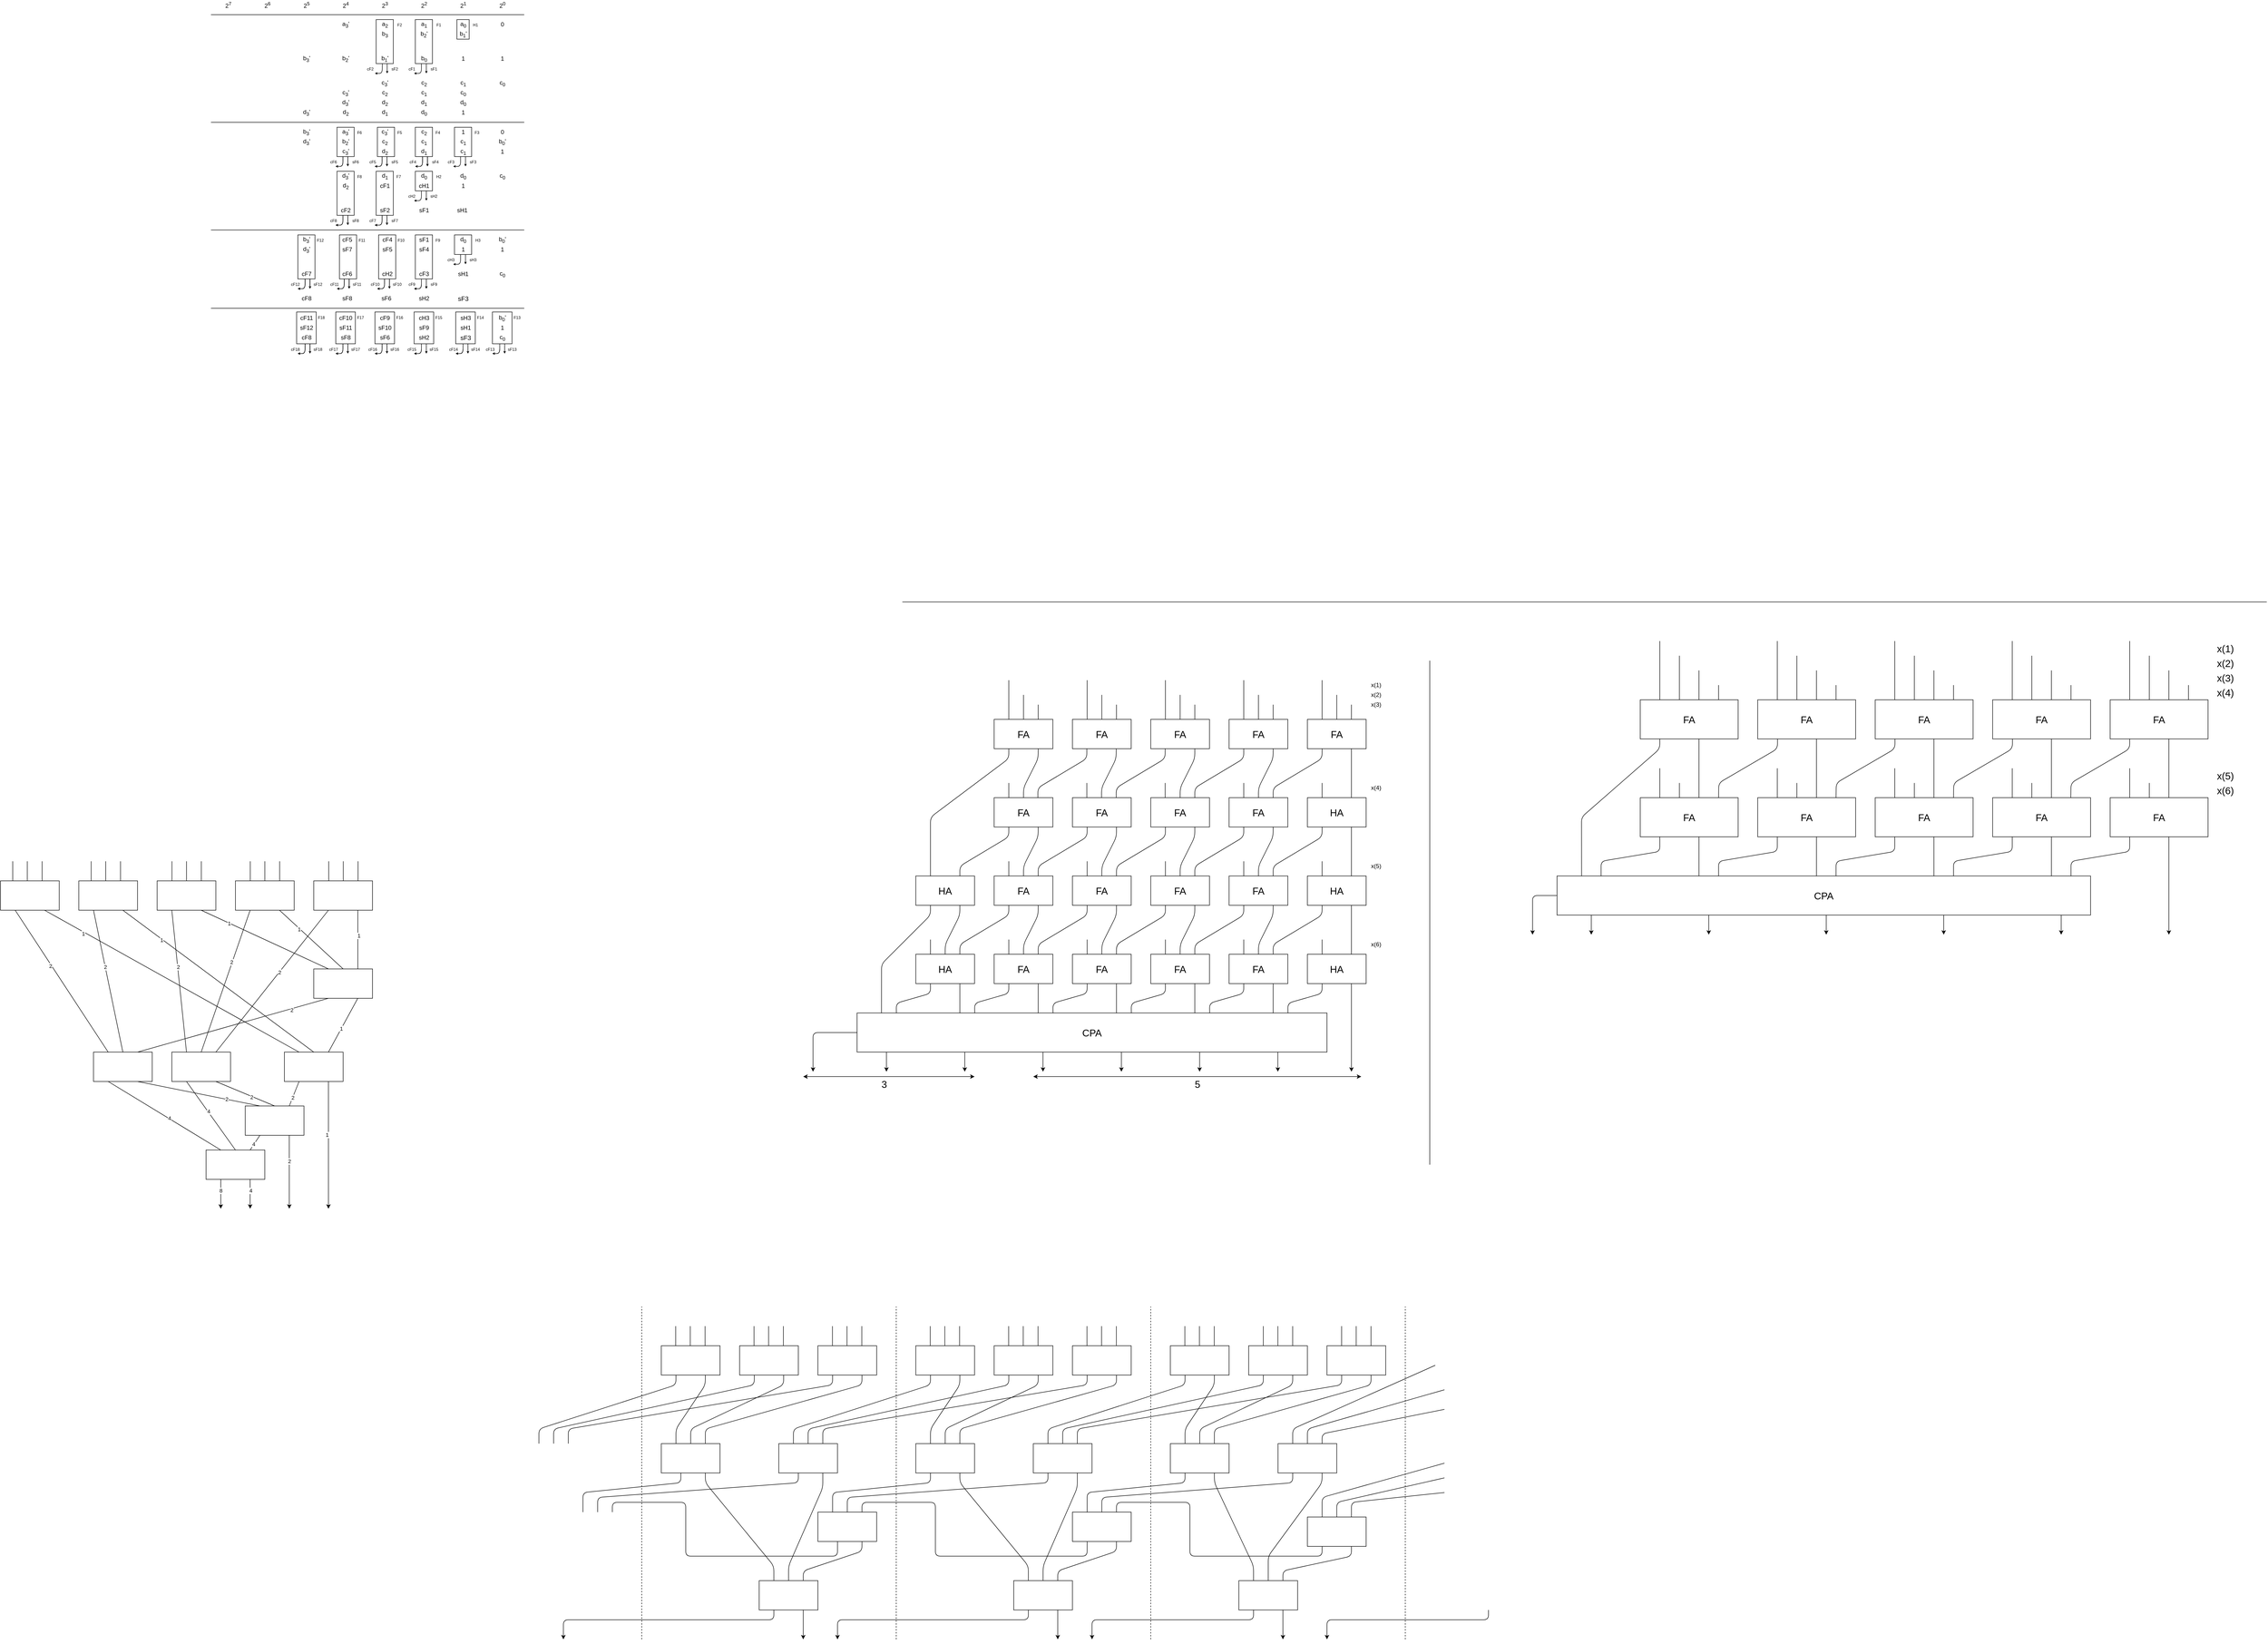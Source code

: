 <mxfile version="12.9.14" type="github">
  <diagram id="b7eLqLj3EvKyhnpj8nZf" name="Page-1">
    <mxGraphModel dx="1627.47" dy="1926.49" grid="1" gridSize="10" guides="1" tooltips="1" connect="1" arrows="1" fold="1" page="1" pageScale="1" pageWidth="850" pageHeight="1100" math="0" shadow="0">
      <root>
        <mxCell id="0" />
        <mxCell id="1" parent="0" />
        <mxCell id="1DGMJrVgc7je8S7qsRIU-1" value="" style="rounded=0;whiteSpace=wrap;html=1;fontSize=19;" parent="1" vertex="1">
          <mxGeometry x="560" y="280" width="120" height="60" as="geometry" />
        </mxCell>
        <mxCell id="1DGMJrVgc7je8S7qsRIU-2" value="" style="rounded=0;whiteSpace=wrap;html=1;fontSize=19;" parent="1" vertex="1">
          <mxGeometry x="400" y="280" width="120" height="60" as="geometry" />
        </mxCell>
        <mxCell id="1DGMJrVgc7je8S7qsRIU-3" value="" style="rounded=0;whiteSpace=wrap;html=1;fontSize=19;" parent="1" vertex="1">
          <mxGeometry x="240" y="280" width="120" height="60" as="geometry" />
        </mxCell>
        <mxCell id="1DGMJrVgc7je8S7qsRIU-4" value="" style="endArrow=none;dashed=1;html=1;" parent="1" edge="1">
          <mxGeometry width="50" height="50" relative="1" as="geometry">
            <mxPoint x="200" y="880" as="sourcePoint" />
            <mxPoint x="200" y="200" as="targetPoint" />
          </mxGeometry>
        </mxCell>
        <mxCell id="1DGMJrVgc7je8S7qsRIU-8" value="" style="rounded=0;whiteSpace=wrap;html=1;fontSize=19;" parent="1" vertex="1">
          <mxGeometry x="40" y="280" width="120" height="60" as="geometry" />
        </mxCell>
        <mxCell id="1DGMJrVgc7je8S7qsRIU-9" value="" style="rounded=0;whiteSpace=wrap;html=1;fontSize=19;" parent="1" vertex="1">
          <mxGeometry x="-120" y="280" width="120" height="60" as="geometry" />
        </mxCell>
        <mxCell id="1DGMJrVgc7je8S7qsRIU-10" value="" style="rounded=0;whiteSpace=wrap;html=1;fontSize=19;" parent="1" vertex="1">
          <mxGeometry x="-280" y="280" width="120" height="60" as="geometry" />
        </mxCell>
        <mxCell id="1DGMJrVgc7je8S7qsRIU-11" value="" style="endArrow=none;dashed=1;html=1;" parent="1" edge="1">
          <mxGeometry width="50" height="50" relative="1" as="geometry">
            <mxPoint x="-320" y="880" as="sourcePoint" />
            <mxPoint x="-320" y="200" as="targetPoint" />
          </mxGeometry>
        </mxCell>
        <mxCell id="1DGMJrVgc7je8S7qsRIU-12" value="" style="rounded=0;whiteSpace=wrap;html=1;fontSize=19;" parent="1" vertex="1">
          <mxGeometry x="-480" y="280" width="120" height="60" as="geometry" />
        </mxCell>
        <mxCell id="1DGMJrVgc7je8S7qsRIU-13" value="" style="rounded=0;whiteSpace=wrap;html=1;fontSize=19;" parent="1" vertex="1">
          <mxGeometry x="-640" y="280" width="120" height="60" as="geometry" />
        </mxCell>
        <mxCell id="1DGMJrVgc7je8S7qsRIU-14" value="" style="rounded=0;whiteSpace=wrap;html=1;fontSize=19;" parent="1" vertex="1">
          <mxGeometry x="-800" y="280" width="120" height="60" as="geometry" />
        </mxCell>
        <mxCell id="1DGMJrVgc7je8S7qsRIU-15" value="" style="endArrow=none;html=1;exitX=0.75;exitY=0;exitDx=0;exitDy=0;" parent="1" edge="1">
          <mxGeometry width="50" height="50" relative="1" as="geometry">
            <mxPoint x="-1419.46" y="-670.0" as="sourcePoint" />
            <mxPoint x="-1419.46" y="-710" as="targetPoint" />
          </mxGeometry>
        </mxCell>
        <mxCell id="1DGMJrVgc7je8S7qsRIU-16" value="" style="endArrow=none;html=1;exitX=0.75;exitY=0;exitDx=0;exitDy=0;" parent="1" edge="1">
          <mxGeometry width="50" height="50" relative="1" as="geometry">
            <mxPoint x="-1449.7" y="-670" as="sourcePoint" />
            <mxPoint x="-1449.7" y="-710" as="targetPoint" />
          </mxGeometry>
        </mxCell>
        <mxCell id="1DGMJrVgc7je8S7qsRIU-17" value="" style="endArrow=none;html=1;exitX=0.75;exitY=0;exitDx=0;exitDy=0;" parent="1" edge="1">
          <mxGeometry width="50" height="50" relative="1" as="geometry">
            <mxPoint x="-1479.46" y="-670" as="sourcePoint" />
            <mxPoint x="-1479.46" y="-710" as="targetPoint" />
          </mxGeometry>
        </mxCell>
        <mxCell id="1DGMJrVgc7je8S7qsRIU-18" value="" style="endArrow=none;html=1;exitX=0.75;exitY=0;exitDx=0;exitDy=0;" parent="1" edge="1">
          <mxGeometry width="50" height="50" relative="1" as="geometry">
            <mxPoint x="-1579.7" y="-670" as="sourcePoint" />
            <mxPoint x="-1579.7" y="-710" as="targetPoint" />
          </mxGeometry>
        </mxCell>
        <mxCell id="1DGMJrVgc7je8S7qsRIU-19" value="" style="endArrow=none;html=1;exitX=0.75;exitY=0;exitDx=0;exitDy=0;" parent="1" edge="1">
          <mxGeometry width="50" height="50" relative="1" as="geometry">
            <mxPoint x="-1609.94" y="-670" as="sourcePoint" />
            <mxPoint x="-1609.94" y="-710" as="targetPoint" />
          </mxGeometry>
        </mxCell>
        <mxCell id="1DGMJrVgc7je8S7qsRIU-20" value="" style="endArrow=none;html=1;exitX=0.75;exitY=0;exitDx=0;exitDy=0;" parent="1" edge="1">
          <mxGeometry width="50" height="50" relative="1" as="geometry">
            <mxPoint x="-1639.7" y="-670" as="sourcePoint" />
            <mxPoint x="-1639.7" y="-710" as="targetPoint" />
          </mxGeometry>
        </mxCell>
        <mxCell id="1DGMJrVgc7je8S7qsRIU-21" value="" style="endArrow=none;html=1;exitX=0.75;exitY=0;exitDx=0;exitDy=0;" parent="1" edge="1">
          <mxGeometry width="50" height="50" relative="1" as="geometry">
            <mxPoint x="-1739.7" y="-670" as="sourcePoint" />
            <mxPoint x="-1739.7" y="-710" as="targetPoint" />
          </mxGeometry>
        </mxCell>
        <mxCell id="1DGMJrVgc7je8S7qsRIU-22" value="" style="endArrow=none;html=1;exitX=0.75;exitY=0;exitDx=0;exitDy=0;" parent="1" edge="1">
          <mxGeometry width="50" height="50" relative="1" as="geometry">
            <mxPoint x="-1769.94" y="-670" as="sourcePoint" />
            <mxPoint x="-1769.94" y="-710" as="targetPoint" />
          </mxGeometry>
        </mxCell>
        <mxCell id="1DGMJrVgc7je8S7qsRIU-23" value="" style="endArrow=none;html=1;exitX=0.75;exitY=0;exitDx=0;exitDy=0;" parent="1" edge="1">
          <mxGeometry width="50" height="50" relative="1" as="geometry">
            <mxPoint x="-1799.7" y="-670" as="sourcePoint" />
            <mxPoint x="-1799.7" y="-710" as="targetPoint" />
          </mxGeometry>
        </mxCell>
        <mxCell id="1DGMJrVgc7je8S7qsRIU-24" value="" style="endArrow=none;html=1;exitX=0.75;exitY=0;exitDx=0;exitDy=0;" parent="1" edge="1">
          <mxGeometry width="50" height="50" relative="1" as="geometry">
            <mxPoint x="-1904.76" y="-670.0" as="sourcePoint" />
            <mxPoint x="-1904.76" y="-710" as="targetPoint" />
          </mxGeometry>
        </mxCell>
        <mxCell id="1DGMJrVgc7je8S7qsRIU-25" value="" style="endArrow=none;html=1;exitX=0.75;exitY=0;exitDx=0;exitDy=0;" parent="1" edge="1">
          <mxGeometry width="50" height="50" relative="1" as="geometry">
            <mxPoint x="-1935.0" y="-670.0" as="sourcePoint" />
            <mxPoint x="-1935.0" y="-710" as="targetPoint" />
          </mxGeometry>
        </mxCell>
        <mxCell id="1DGMJrVgc7je8S7qsRIU-26" value="" style="endArrow=none;html=1;exitX=0.75;exitY=0;exitDx=0;exitDy=0;" parent="1" edge="1">
          <mxGeometry width="50" height="50" relative="1" as="geometry">
            <mxPoint x="-1964.76" y="-670.0" as="sourcePoint" />
            <mxPoint x="-1964.76" y="-710" as="targetPoint" />
          </mxGeometry>
        </mxCell>
        <mxCell id="1DGMJrVgc7je8S7qsRIU-27" value="" style="endArrow=none;html=1;exitX=0.75;exitY=0;exitDx=0;exitDy=0;" parent="1" edge="1">
          <mxGeometry width="50" height="50" relative="1" as="geometry">
            <mxPoint x="-2065" y="-670.0" as="sourcePoint" />
            <mxPoint x="-2065" y="-710" as="targetPoint" />
          </mxGeometry>
        </mxCell>
        <mxCell id="1DGMJrVgc7je8S7qsRIU-28" value="" style="endArrow=none;html=1;exitX=0.75;exitY=0;exitDx=0;exitDy=0;" parent="1" edge="1">
          <mxGeometry width="50" height="50" relative="1" as="geometry">
            <mxPoint x="-2095.24" y="-670.0" as="sourcePoint" />
            <mxPoint x="-2095.24" y="-710" as="targetPoint" />
          </mxGeometry>
        </mxCell>
        <mxCell id="1DGMJrVgc7je8S7qsRIU-29" value="" style="endArrow=none;html=1;exitX=0.75;exitY=0;exitDx=0;exitDy=0;" parent="1" edge="1">
          <mxGeometry width="50" height="50" relative="1" as="geometry">
            <mxPoint x="-2125" y="-670.0" as="sourcePoint" />
            <mxPoint x="-2125" y="-710" as="targetPoint" />
          </mxGeometry>
        </mxCell>
        <mxCell id="1DGMJrVgc7je8S7qsRIU-30" value="" style="endArrow=none;html=1;exitX=0.75;exitY=0;exitDx=0;exitDy=0;" parent="1" edge="1">
          <mxGeometry width="50" height="50" relative="1" as="geometry">
            <mxPoint x="-190.54" y="280.0" as="sourcePoint" />
            <mxPoint x="-190.54" y="240" as="targetPoint" />
          </mxGeometry>
        </mxCell>
        <mxCell id="1DGMJrVgc7je8S7qsRIU-31" value="" style="endArrow=none;html=1;exitX=0.75;exitY=0;exitDx=0;exitDy=0;" parent="1" edge="1">
          <mxGeometry width="50" height="50" relative="1" as="geometry">
            <mxPoint x="-220.78" y="280.0" as="sourcePoint" />
            <mxPoint x="-220.78" y="240" as="targetPoint" />
          </mxGeometry>
        </mxCell>
        <mxCell id="1DGMJrVgc7je8S7qsRIU-32" value="" style="endArrow=none;html=1;exitX=0.75;exitY=0;exitDx=0;exitDy=0;" parent="1" edge="1">
          <mxGeometry width="50" height="50" relative="1" as="geometry">
            <mxPoint x="-250.54" y="280.0" as="sourcePoint" />
            <mxPoint x="-250.54" y="240" as="targetPoint" />
          </mxGeometry>
        </mxCell>
        <mxCell id="1DGMJrVgc7je8S7qsRIU-33" value="" style="endArrow=none;html=1;exitX=0.75;exitY=0;exitDx=0;exitDy=0;" parent="1" edge="1">
          <mxGeometry width="50" height="50" relative="1" as="geometry">
            <mxPoint x="-390.3" y="280.0" as="sourcePoint" />
            <mxPoint x="-390.3" y="240" as="targetPoint" />
          </mxGeometry>
        </mxCell>
        <mxCell id="1DGMJrVgc7je8S7qsRIU-34" value="" style="endArrow=none;html=1;exitX=0.75;exitY=0;exitDx=0;exitDy=0;" parent="1" edge="1">
          <mxGeometry width="50" height="50" relative="1" as="geometry">
            <mxPoint x="-420.54" y="280.0" as="sourcePoint" />
            <mxPoint x="-420.54" y="240" as="targetPoint" />
          </mxGeometry>
        </mxCell>
        <mxCell id="1DGMJrVgc7je8S7qsRIU-35" value="" style="endArrow=none;html=1;exitX=0.75;exitY=0;exitDx=0;exitDy=0;" parent="1" edge="1">
          <mxGeometry width="50" height="50" relative="1" as="geometry">
            <mxPoint x="-450.3" y="280.0" as="sourcePoint" />
            <mxPoint x="-450.3" y="240" as="targetPoint" />
          </mxGeometry>
        </mxCell>
        <mxCell id="1DGMJrVgc7je8S7qsRIU-36" value="" style="endArrow=none;html=1;exitX=0.75;exitY=0;exitDx=0;exitDy=0;" parent="1" edge="1">
          <mxGeometry width="50" height="50" relative="1" as="geometry">
            <mxPoint x="-550.54" y="280.0" as="sourcePoint" />
            <mxPoint x="-550.54" y="240" as="targetPoint" />
          </mxGeometry>
        </mxCell>
        <mxCell id="1DGMJrVgc7je8S7qsRIU-37" value="" style="endArrow=none;html=1;exitX=0.75;exitY=0;exitDx=0;exitDy=0;" parent="1" edge="1">
          <mxGeometry width="50" height="50" relative="1" as="geometry">
            <mxPoint x="-580.78" y="280.0" as="sourcePoint" />
            <mxPoint x="-580.78" y="240" as="targetPoint" />
          </mxGeometry>
        </mxCell>
        <mxCell id="1DGMJrVgc7je8S7qsRIU-38" value="" style="endArrow=none;html=1;exitX=0.75;exitY=0;exitDx=0;exitDy=0;" parent="1" edge="1">
          <mxGeometry width="50" height="50" relative="1" as="geometry">
            <mxPoint x="-610.54" y="280.0" as="sourcePoint" />
            <mxPoint x="-610.54" y="240" as="targetPoint" />
          </mxGeometry>
        </mxCell>
        <mxCell id="1DGMJrVgc7je8S7qsRIU-39" value="" style="endArrow=none;html=1;exitX=0.75;exitY=0;exitDx=0;exitDy=0;" parent="1" edge="1">
          <mxGeometry width="50" height="50" relative="1" as="geometry">
            <mxPoint x="-710.54" y="280.0" as="sourcePoint" />
            <mxPoint x="-710.54" y="240" as="targetPoint" />
          </mxGeometry>
        </mxCell>
        <mxCell id="1DGMJrVgc7je8S7qsRIU-40" value="" style="endArrow=none;html=1;exitX=0.75;exitY=0;exitDx=0;exitDy=0;" parent="1" edge="1">
          <mxGeometry width="50" height="50" relative="1" as="geometry">
            <mxPoint x="-740.78" y="280.0" as="sourcePoint" />
            <mxPoint x="-740.78" y="240" as="targetPoint" />
          </mxGeometry>
        </mxCell>
        <mxCell id="1DGMJrVgc7je8S7qsRIU-41" value="" style="endArrow=none;html=1;exitX=0.75;exitY=0;exitDx=0;exitDy=0;" parent="1" edge="1">
          <mxGeometry width="50" height="50" relative="1" as="geometry">
            <mxPoint x="-770.54" y="280.0" as="sourcePoint" />
            <mxPoint x="-770.54" y="240" as="targetPoint" />
          </mxGeometry>
        </mxCell>
        <mxCell id="1DGMJrVgc7je8S7qsRIU-42" value="" style="rounded=0;whiteSpace=wrap;html=1;" parent="1" vertex="1">
          <mxGeometry x="40" y="620" width="120" height="60" as="geometry" />
        </mxCell>
        <mxCell id="1DGMJrVgc7je8S7qsRIU-43" value="" style="rounded=0;whiteSpace=wrap;html=1;" parent="1" vertex="1">
          <mxGeometry x="-40" y="480" width="120" height="60" as="geometry" />
        </mxCell>
        <mxCell id="1DGMJrVgc7je8S7qsRIU-44" value="" style="rounded=0;whiteSpace=wrap;html=1;" parent="1" vertex="1">
          <mxGeometry x="-280" y="480" width="120" height="60" as="geometry" />
        </mxCell>
        <mxCell id="1DGMJrVgc7je8S7qsRIU-45" value="" style="endArrow=none;html=1;entryX=0.75;entryY=1;entryDx=0;entryDy=0;exitX=0.75;exitY=0;exitDx=0;exitDy=0;comic=0;shadow=0;strokeColor=#000000;" parent="1" source="1DGMJrVgc7je8S7qsRIU-44" target="1DGMJrVgc7je8S7qsRIU-8" edge="1">
          <mxGeometry width="50" height="50" relative="1" as="geometry">
            <mxPoint x="90" y="410" as="sourcePoint" />
            <mxPoint x="140" y="360" as="targetPoint" />
            <Array as="points">
              <mxPoint x="-190" y="450" />
              <mxPoint x="130" y="360" />
            </Array>
          </mxGeometry>
        </mxCell>
        <mxCell id="1DGMJrVgc7je8S7qsRIU-46" value="" style="endArrow=none;html=1;entryX=0.75;entryY=1;entryDx=0;entryDy=0;exitX=0.5;exitY=0;exitDx=0;exitDy=0;comic=0;shadow=0;strokeColor=#000000;" parent="1" source="1DGMJrVgc7je8S7qsRIU-44" target="1DGMJrVgc7je8S7qsRIU-9" edge="1">
          <mxGeometry width="50" height="50" relative="1" as="geometry">
            <mxPoint x="-120" y="420" as="sourcePoint" />
            <mxPoint x="-70" y="370" as="targetPoint" />
            <Array as="points">
              <mxPoint x="-220" y="450" />
              <mxPoint x="-30" y="360" />
            </Array>
          </mxGeometry>
        </mxCell>
        <mxCell id="1DGMJrVgc7je8S7qsRIU-47" value="" style="endArrow=none;html=1;entryX=0.75;entryY=1;entryDx=0;entryDy=0;exitX=0.25;exitY=0;exitDx=0;exitDy=0;comic=0;shadow=0;strokeColor=#000000;" parent="1" source="1DGMJrVgc7je8S7qsRIU-44" target="1DGMJrVgc7je8S7qsRIU-10" edge="1">
          <mxGeometry width="50" height="50" relative="1" as="geometry">
            <mxPoint x="-250" y="480" as="sourcePoint" />
            <mxPoint x="-200" y="430" as="targetPoint" />
            <Array as="points">
              <mxPoint x="-250" y="450" />
              <mxPoint x="-190" y="360" />
            </Array>
          </mxGeometry>
        </mxCell>
        <mxCell id="1DGMJrVgc7je8S7qsRIU-49" value="" style="endArrow=none;html=1;shadow=0;strokeColor=#000000;exitX=0.25;exitY=0;exitDx=0;exitDy=0;entryX=0.25;entryY=1;entryDx=0;entryDy=0;" parent="1" source="1DGMJrVgc7je8S7qsRIU-43" target="1DGMJrVgc7je8S7qsRIU-3" edge="1">
          <mxGeometry width="50" height="50" relative="1" as="geometry">
            <mxPoint x="340" y="510" as="sourcePoint" />
            <mxPoint x="390" y="460" as="targetPoint" />
            <Array as="points">
              <mxPoint x="-10" y="450" />
              <mxPoint x="270" y="360" />
            </Array>
          </mxGeometry>
        </mxCell>
        <mxCell id="1DGMJrVgc7je8S7qsRIU-50" value="" style="endArrow=none;html=1;shadow=0;strokeColor=#000000;entryX=0.25;entryY=1;entryDx=0;entryDy=0;exitX=0.5;exitY=0;exitDx=0;exitDy=0;" parent="1" source="1DGMJrVgc7je8S7qsRIU-43" target="1DGMJrVgc7je8S7qsRIU-2" edge="1">
          <mxGeometry width="50" height="50" relative="1" as="geometry">
            <mxPoint x="350" y="520" as="sourcePoint" />
            <mxPoint x="400" y="470" as="targetPoint" />
            <Array as="points">
              <mxPoint x="20" y="450" />
              <mxPoint x="430" y="360" />
            </Array>
          </mxGeometry>
        </mxCell>
        <mxCell id="1DGMJrVgc7je8S7qsRIU-51" value="" style="endArrow=none;html=1;shadow=0;strokeColor=#000000;entryX=0.25;entryY=1;entryDx=0;entryDy=0;exitX=0.75;exitY=0;exitDx=0;exitDy=0;" parent="1" source="1DGMJrVgc7je8S7qsRIU-43" target="1DGMJrVgc7je8S7qsRIU-1" edge="1">
          <mxGeometry width="50" height="50" relative="1" as="geometry">
            <mxPoint x="360" y="530" as="sourcePoint" />
            <mxPoint x="410" y="480" as="targetPoint" />
            <Array as="points">
              <mxPoint x="50" y="450" />
              <mxPoint x="590" y="360" />
            </Array>
          </mxGeometry>
        </mxCell>
        <mxCell id="1DGMJrVgc7je8S7qsRIU-52" value="" style="rounded=0;whiteSpace=wrap;html=1;" parent="1" vertex="1">
          <mxGeometry x="520" y="630" width="120" height="60" as="geometry" />
        </mxCell>
        <mxCell id="1DGMJrVgc7je8S7qsRIU-53" value="" style="rounded=0;whiteSpace=wrap;html=1;" parent="1" vertex="1">
          <mxGeometry x="460" y="480" width="120" height="60" as="geometry" />
        </mxCell>
        <mxCell id="1DGMJrVgc7je8S7qsRIU-54" value="" style="rounded=0;whiteSpace=wrap;html=1;" parent="1" vertex="1">
          <mxGeometry x="240" y="480" width="120" height="60" as="geometry" />
        </mxCell>
        <mxCell id="1DGMJrVgc7je8S7qsRIU-55" value="" style="endArrow=none;html=1;shadow=0;strokeColor=#000000;exitX=0.5;exitY=0;exitDx=0;exitDy=0;entryX=0.25;entryY=1;entryDx=0;entryDy=0;" parent="1" source="1DGMJrVgc7je8S7qsRIU-42" target="1DGMJrVgc7je8S7qsRIU-53" edge="1">
          <mxGeometry width="50" height="50" relative="1" as="geometry">
            <mxPoint x="370" y="600" as="sourcePoint" />
            <mxPoint x="280" y="510" as="targetPoint" />
            <Array as="points">
              <mxPoint x="100" y="590" />
              <mxPoint x="490" y="560" />
            </Array>
          </mxGeometry>
        </mxCell>
        <mxCell id="1DGMJrVgc7je8S7qsRIU-56" value="" style="endArrow=none;html=1;shadow=0;strokeColor=#000000;exitX=0.75;exitY=0;exitDx=0;exitDy=0;entryX=0.25;entryY=1;entryDx=0;entryDy=0;" parent="1" source="1DGMJrVgc7je8S7qsRIU-42" target="1DGMJrVgc7je8S7qsRIU-52" edge="1">
          <mxGeometry width="50" height="50" relative="1" as="geometry">
            <mxPoint x="360" y="660" as="sourcePoint" />
            <mxPoint x="330" y="560" as="targetPoint" />
            <Array as="points">
              <mxPoint x="130" y="600" />
              <mxPoint x="280" y="600" />
              <mxPoint x="280" y="710" />
              <mxPoint x="550" y="710" />
            </Array>
          </mxGeometry>
        </mxCell>
        <mxCell id="1DGMJrVgc7je8S7qsRIU-57" value="" style="endArrow=none;html=1;shadow=0;strokeColor=#000000;exitX=0.25;exitY=0;exitDx=0;exitDy=0;entryX=0.25;entryY=1;entryDx=0;entryDy=0;" parent="1" source="1DGMJrVgc7je8S7qsRIU-42" target="1DGMJrVgc7je8S7qsRIU-54" edge="1">
          <mxGeometry width="50" height="50" relative="1" as="geometry">
            <mxPoint x="110" y="600" as="sourcePoint" />
            <mxPoint x="240" y="490" as="targetPoint" />
            <Array as="points">
              <mxPoint x="70" y="580" />
              <mxPoint x="270" y="560" />
            </Array>
          </mxGeometry>
        </mxCell>
        <mxCell id="1DGMJrVgc7je8S7qsRIU-58" value="" style="rounded=0;whiteSpace=wrap;html=1;" parent="1" vertex="1">
          <mxGeometry x="-80" y="760" width="120" height="60" as="geometry" />
        </mxCell>
        <mxCell id="1DGMJrVgc7je8S7qsRIU-59" value="" style="endArrow=none;html=1;shadow=0;strokeColor=#000000;entryX=0.75;entryY=1;entryDx=0;entryDy=0;exitX=0.25;exitY=0;exitDx=0;exitDy=0;" parent="1" source="1DGMJrVgc7je8S7qsRIU-58" target="1DGMJrVgc7je8S7qsRIU-44" edge="1">
          <mxGeometry width="50" height="50" relative="1" as="geometry">
            <mxPoint x="-240" y="700" as="sourcePoint" />
            <mxPoint x="-190" y="650" as="targetPoint" />
            <Array as="points">
              <mxPoint x="-50" y="730" />
              <mxPoint x="-190" y="560" />
            </Array>
          </mxGeometry>
        </mxCell>
        <mxCell id="1DGMJrVgc7je8S7qsRIU-60" value="" style="endArrow=none;html=1;shadow=0;strokeColor=#000000;exitX=0.5;exitY=0;exitDx=0;exitDy=0;entryX=0.75;entryY=1;entryDx=0;entryDy=0;" parent="1" source="1DGMJrVgc7je8S7qsRIU-58" target="1DGMJrVgc7je8S7qsRIU-43" edge="1">
          <mxGeometry width="50" height="50" relative="1" as="geometry">
            <mxPoint x="-100" y="700" as="sourcePoint" />
            <mxPoint x="-50" y="650" as="targetPoint" />
            <Array as="points">
              <mxPoint x="-20" y="730" />
              <mxPoint x="50" y="570" />
            </Array>
          </mxGeometry>
        </mxCell>
        <mxCell id="1DGMJrVgc7je8S7qsRIU-61" value="" style="endArrow=none;html=1;shadow=0;strokeColor=#000000;exitX=0.75;exitY=0;exitDx=0;exitDy=0;entryX=0.75;entryY=1;entryDx=0;entryDy=0;" parent="1" source="1DGMJrVgc7je8S7qsRIU-58" target="1DGMJrVgc7je8S7qsRIU-42" edge="1">
          <mxGeometry width="50" height="50" relative="1" as="geometry">
            <mxPoint x="20" y="750" as="sourcePoint" />
            <mxPoint x="70" y="700" as="targetPoint" />
            <Array as="points">
              <mxPoint x="10" y="740" />
              <mxPoint x="130" y="700" />
            </Array>
          </mxGeometry>
        </mxCell>
        <mxCell id="1DGMJrVgc7je8S7qsRIU-62" value="" style="rounded=0;whiteSpace=wrap;html=1;" parent="1" vertex="1">
          <mxGeometry x="380" y="760" width="120" height="60" as="geometry" />
        </mxCell>
        <mxCell id="1DGMJrVgc7je8S7qsRIU-64" value="" style="endArrow=none;html=1;shadow=0;strokeColor=#000000;entryX=0.75;entryY=1;entryDx=0;entryDy=0;exitX=0.75;exitY=0;exitDx=0;exitDy=0;" parent="1" source="1DGMJrVgc7je8S7qsRIU-62" target="1DGMJrVgc7je8S7qsRIU-52" edge="1">
          <mxGeometry width="50" height="50" relative="1" as="geometry">
            <mxPoint x="530" y="770" as="sourcePoint" />
            <mxPoint x="580" y="720" as="targetPoint" />
            <Array as="points">
              <mxPoint x="470" y="740" />
              <mxPoint x="610" y="710" />
            </Array>
          </mxGeometry>
        </mxCell>
        <mxCell id="1DGMJrVgc7je8S7qsRIU-65" value="" style="endArrow=none;html=1;shadow=0;strokeColor=#000000;exitX=0.5;exitY=0;exitDx=0;exitDy=0;entryX=0.75;entryY=1;entryDx=0;entryDy=0;" parent="1" source="1DGMJrVgc7je8S7qsRIU-62" target="1DGMJrVgc7je8S7qsRIU-53" edge="1">
          <mxGeometry width="50" height="50" relative="1" as="geometry">
            <mxPoint x="430" y="740" as="sourcePoint" />
            <mxPoint x="480" y="690" as="targetPoint" />
            <Array as="points">
              <mxPoint x="440" y="710" />
              <mxPoint x="550" y="560" />
            </Array>
          </mxGeometry>
        </mxCell>
        <mxCell id="1DGMJrVgc7je8S7qsRIU-66" value="" style="endArrow=none;html=1;shadow=0;strokeColor=#000000;entryX=0.75;entryY=1;entryDx=0;entryDy=0;exitX=0.25;exitY=0;exitDx=0;exitDy=0;" parent="1" source="1DGMJrVgc7je8S7qsRIU-62" target="1DGMJrVgc7je8S7qsRIU-54" edge="1">
          <mxGeometry width="50" height="50" relative="1" as="geometry">
            <mxPoint x="270" y="720" as="sourcePoint" />
            <mxPoint x="320" y="670" as="targetPoint" />
            <Array as="points">
              <mxPoint x="410" y="730" />
              <mxPoint x="330" y="560" />
            </Array>
          </mxGeometry>
        </mxCell>
        <mxCell id="1DGMJrVgc7je8S7qsRIU-72" value="" style="endArrow=classic;html=1;shadow=0;strokeColor=#000000;exitX=0.75;exitY=1;exitDx=0;exitDy=0;" parent="1" source="1DGMJrVgc7je8S7qsRIU-62" edge="1">
          <mxGeometry width="50" height="50" relative="1" as="geometry">
            <mxPoint x="500" y="900" as="sourcePoint" />
            <mxPoint x="470" y="880" as="targetPoint" />
          </mxGeometry>
        </mxCell>
        <mxCell id="1DGMJrVgc7je8S7qsRIU-73" value="" style="endArrow=classic;html=1;shadow=0;strokeColor=#000000;exitX=0.25;exitY=1;exitDx=0;exitDy=0;" parent="1" source="1DGMJrVgc7je8S7qsRIU-62" edge="1">
          <mxGeometry width="50" height="50" relative="1" as="geometry">
            <mxPoint x="280" y="950" as="sourcePoint" />
            <mxPoint x="80" y="880" as="targetPoint" />
            <Array as="points">
              <mxPoint x="410" y="840" />
              <mxPoint x="80" y="840" />
            </Array>
          </mxGeometry>
        </mxCell>
        <mxCell id="1DGMJrVgc7je8S7qsRIU-74" value="" style="endArrow=classic;html=1;shadow=0;strokeColor=#000000;exitX=0.75;exitY=1;exitDx=0;exitDy=0;" parent="1" source="1DGMJrVgc7je8S7qsRIU-58" edge="1">
          <mxGeometry width="50" height="50" relative="1" as="geometry">
            <mxPoint x="50" y="950" as="sourcePoint" />
            <mxPoint x="10" y="880" as="targetPoint" />
          </mxGeometry>
        </mxCell>
        <mxCell id="1DGMJrVgc7je8S7qsRIU-76" value="" style="endArrow=classic;html=1;shadow=0;strokeColor=#000000;exitX=0.25;exitY=1;exitDx=0;exitDy=0;" parent="1" source="1DGMJrVgc7je8S7qsRIU-58" edge="1">
          <mxGeometry width="50" height="50" relative="1" as="geometry">
            <mxPoint x="-390" y="930" as="sourcePoint" />
            <mxPoint x="-440" y="880" as="targetPoint" />
            <Array as="points">
              <mxPoint x="-50" y="840" />
              <mxPoint x="-440" y="840" />
            </Array>
          </mxGeometry>
        </mxCell>
        <mxCell id="1DGMJrVgc7je8S7qsRIU-78" value="" style="rounded=0;whiteSpace=wrap;html=1;" parent="1" vertex="1">
          <mxGeometry x="-480" y="620" width="120" height="60" as="geometry" />
        </mxCell>
        <mxCell id="1DGMJrVgc7je8S7qsRIU-79" value="" style="rounded=0;whiteSpace=wrap;html=1;" parent="1" vertex="1">
          <mxGeometry x="-560" y="480" width="120" height="60" as="geometry" />
        </mxCell>
        <mxCell id="1DGMJrVgc7je8S7qsRIU-80" value="" style="rounded=0;whiteSpace=wrap;html=1;" parent="1" vertex="1">
          <mxGeometry x="-800" y="480" width="120" height="60" as="geometry" />
        </mxCell>
        <mxCell id="1DGMJrVgc7je8S7qsRIU-81" value="" style="rounded=0;whiteSpace=wrap;html=1;" parent="1" vertex="1">
          <mxGeometry x="-600" y="760" width="120" height="60" as="geometry" />
        </mxCell>
        <mxCell id="1DGMJrVgc7je8S7qsRIU-82" value="" style="endArrow=none;html=1;shadow=0;strokeColor=#000000;entryX=0.75;entryY=1;entryDx=0;entryDy=0;exitX=0.25;exitY=0;exitDx=0;exitDy=0;" parent="1" source="1DGMJrVgc7je8S7qsRIU-81" target="1DGMJrVgc7je8S7qsRIU-80" edge="1">
          <mxGeometry width="50" height="50" relative="1" as="geometry">
            <mxPoint x="-760" y="700" as="sourcePoint" />
            <mxPoint x="-710" y="650" as="targetPoint" />
            <Array as="points">
              <mxPoint x="-570" y="730" />
              <mxPoint x="-710" y="560" />
            </Array>
          </mxGeometry>
        </mxCell>
        <mxCell id="1DGMJrVgc7je8S7qsRIU-83" value="" style="endArrow=none;html=1;shadow=0;strokeColor=#000000;exitX=0.5;exitY=0;exitDx=0;exitDy=0;entryX=0.75;entryY=1;entryDx=0;entryDy=0;" parent="1" source="1DGMJrVgc7je8S7qsRIU-81" target="1DGMJrVgc7je8S7qsRIU-79" edge="1">
          <mxGeometry width="50" height="50" relative="1" as="geometry">
            <mxPoint x="-620" y="700" as="sourcePoint" />
            <mxPoint x="-570" y="650" as="targetPoint" />
            <Array as="points">
              <mxPoint x="-540" y="730" />
              <mxPoint x="-470" y="570" />
            </Array>
          </mxGeometry>
        </mxCell>
        <mxCell id="1DGMJrVgc7je8S7qsRIU-84" value="" style="endArrow=none;html=1;shadow=0;strokeColor=#000000;exitX=0.75;exitY=0;exitDx=0;exitDy=0;entryX=0.75;entryY=1;entryDx=0;entryDy=0;" parent="1" source="1DGMJrVgc7je8S7qsRIU-81" target="1DGMJrVgc7je8S7qsRIU-78" edge="1">
          <mxGeometry width="50" height="50" relative="1" as="geometry">
            <mxPoint x="-500" y="750" as="sourcePoint" />
            <mxPoint x="-450" y="700" as="targetPoint" />
            <Array as="points">
              <mxPoint x="-510" y="740" />
              <mxPoint x="-390" y="700" />
            </Array>
          </mxGeometry>
        </mxCell>
        <mxCell id="1DGMJrVgc7je8S7qsRIU-91" value="" style="endArrow=none;html=1;entryX=0.75;entryY=1;entryDx=0;entryDy=0;exitX=0.75;exitY=0;exitDx=0;exitDy=0;comic=0;shadow=0;strokeColor=#000000;" parent="1" edge="1">
          <mxGeometry width="50" height="50" relative="1" as="geometry">
            <mxPoint x="-710" y="480" as="sourcePoint" />
            <mxPoint x="-390" y="340" as="targetPoint" />
            <Array as="points">
              <mxPoint x="-710" y="450" />
              <mxPoint x="-390" y="360" />
            </Array>
          </mxGeometry>
        </mxCell>
        <mxCell id="1DGMJrVgc7je8S7qsRIU-92" value="" style="endArrow=none;html=1;entryX=0.75;entryY=1;entryDx=0;entryDy=0;exitX=0.5;exitY=0;exitDx=0;exitDy=0;comic=0;shadow=0;strokeColor=#000000;" parent="1" edge="1">
          <mxGeometry width="50" height="50" relative="1" as="geometry">
            <mxPoint x="-740" y="480" as="sourcePoint" />
            <mxPoint x="-550" y="340" as="targetPoint" />
            <Array as="points">
              <mxPoint x="-740" y="450" />
              <mxPoint x="-550" y="360" />
            </Array>
          </mxGeometry>
        </mxCell>
        <mxCell id="1DGMJrVgc7je8S7qsRIU-93" value="" style="endArrow=none;html=1;entryX=0.75;entryY=1;entryDx=0;entryDy=0;exitX=0.25;exitY=0;exitDx=0;exitDy=0;comic=0;shadow=0;strokeColor=#000000;" parent="1" edge="1">
          <mxGeometry width="50" height="50" relative="1" as="geometry">
            <mxPoint x="-770" y="480" as="sourcePoint" />
            <mxPoint x="-710" y="340" as="targetPoint" />
            <Array as="points">
              <mxPoint x="-770" y="450" />
              <mxPoint x="-710" y="360" />
            </Array>
          </mxGeometry>
        </mxCell>
        <mxCell id="1DGMJrVgc7je8S7qsRIU-94" value="" style="endArrow=none;html=1;shadow=0;strokeColor=#000000;exitX=0.25;exitY=0;exitDx=0;exitDy=0;entryX=0.25;entryY=1;entryDx=0;entryDy=0;" parent="1" edge="1">
          <mxGeometry width="50" height="50" relative="1" as="geometry">
            <mxPoint x="-530" y="480" as="sourcePoint" />
            <mxPoint x="-250" y="340" as="targetPoint" />
            <Array as="points">
              <mxPoint x="-530" y="450" />
              <mxPoint x="-250" y="360" />
            </Array>
          </mxGeometry>
        </mxCell>
        <mxCell id="1DGMJrVgc7je8S7qsRIU-95" value="" style="endArrow=none;html=1;shadow=0;strokeColor=#000000;entryX=0.25;entryY=1;entryDx=0;entryDy=0;exitX=0.5;exitY=0;exitDx=0;exitDy=0;" parent="1" edge="1">
          <mxGeometry width="50" height="50" relative="1" as="geometry">
            <mxPoint x="-500" y="480" as="sourcePoint" />
            <mxPoint x="-90" y="340" as="targetPoint" />
            <Array as="points">
              <mxPoint x="-500" y="450" />
              <mxPoint x="-90" y="360" />
            </Array>
          </mxGeometry>
        </mxCell>
        <mxCell id="1DGMJrVgc7je8S7qsRIU-96" value="" style="endArrow=none;html=1;shadow=0;strokeColor=#000000;entryX=0.25;entryY=1;entryDx=0;entryDy=0;exitX=0.75;exitY=0;exitDx=0;exitDy=0;" parent="1" edge="1">
          <mxGeometry width="50" height="50" relative="1" as="geometry">
            <mxPoint x="-470" y="480" as="sourcePoint" />
            <mxPoint x="70" y="340" as="targetPoint" />
            <Array as="points">
              <mxPoint x="-470" y="450" />
              <mxPoint x="70" y="360" />
            </Array>
          </mxGeometry>
        </mxCell>
        <mxCell id="1DGMJrVgc7je8S7qsRIU-97" value="" style="endArrow=none;html=1;shadow=0;strokeColor=#000000;exitX=0.5;exitY=0;exitDx=0;exitDy=0;entryX=0.25;entryY=1;entryDx=0;entryDy=0;" parent="1" edge="1">
          <mxGeometry width="50" height="50" relative="1" as="geometry">
            <mxPoint x="-420" y="620" as="sourcePoint" />
            <mxPoint x="-10" y="540" as="targetPoint" />
            <Array as="points">
              <mxPoint x="-420" y="590" />
              <mxPoint x="-10" y="560" />
            </Array>
          </mxGeometry>
        </mxCell>
        <mxCell id="1DGMJrVgc7je8S7qsRIU-98" value="" style="endArrow=none;html=1;shadow=0;strokeColor=#000000;exitX=0.75;exitY=0;exitDx=0;exitDy=0;entryX=0.25;entryY=1;entryDx=0;entryDy=0;" parent="1" target="1DGMJrVgc7je8S7qsRIU-42" edge="1">
          <mxGeometry width="50" height="50" relative="1" as="geometry">
            <mxPoint x="-390" y="620" as="sourcePoint" />
            <mxPoint x="30" y="690" as="targetPoint" />
            <Array as="points">
              <mxPoint x="-390" y="600" />
              <mxPoint x="-240" y="600" />
              <mxPoint x="-240" y="710" />
              <mxPoint x="70" y="710" />
            </Array>
          </mxGeometry>
        </mxCell>
        <mxCell id="1DGMJrVgc7je8S7qsRIU-99" value="" style="endArrow=none;html=1;shadow=0;strokeColor=#000000;exitX=0.25;exitY=0;exitDx=0;exitDy=0;entryX=0.25;entryY=1;entryDx=0;entryDy=0;" parent="1" edge="1">
          <mxGeometry width="50" height="50" relative="1" as="geometry">
            <mxPoint x="-450" y="620" as="sourcePoint" />
            <mxPoint x="-250" y="540" as="targetPoint" />
            <Array as="points">
              <mxPoint x="-450" y="580" />
              <mxPoint x="-250" y="560" />
            </Array>
          </mxGeometry>
        </mxCell>
        <mxCell id="1DGMJrVgc7je8S7qsRIU-100" value="" style="endArrow=classic;html=1;shadow=0;strokeColor=#000000;exitX=0.75;exitY=1;exitDx=0;exitDy=0;" parent="1" edge="1">
          <mxGeometry width="50" height="50" relative="1" as="geometry">
            <mxPoint x="-510" y="820" as="sourcePoint" />
            <mxPoint x="-510" y="880" as="targetPoint" />
          </mxGeometry>
        </mxCell>
        <mxCell id="1DGMJrVgc7je8S7qsRIU-101" value="" style="endArrow=none;dashed=1;html=1;" parent="1" edge="1">
          <mxGeometry width="50" height="50" relative="1" as="geometry">
            <mxPoint x="-840" y="880" as="sourcePoint" />
            <mxPoint x="-840" y="200" as="targetPoint" />
          </mxGeometry>
        </mxCell>
        <mxCell id="1DGMJrVgc7je8S7qsRIU-102" value="" style="endArrow=none;dashed=1;html=1;" parent="1" edge="1">
          <mxGeometry width="50" height="50" relative="1" as="geometry">
            <mxPoint x="720" y="880" as="sourcePoint" />
            <mxPoint x="720" y="200" as="targetPoint" />
          </mxGeometry>
        </mxCell>
        <mxCell id="1DGMJrVgc7je8S7qsRIU-103" value="" style="endArrow=none;html=1;shadow=0;strokeColor=#000000;exitX=0.5;exitY=0;exitDx=0;exitDy=0;" parent="1" source="1DGMJrVgc7je8S7qsRIU-52" edge="1">
          <mxGeometry width="50" height="50" relative="1" as="geometry">
            <mxPoint x="750" y="600" as="sourcePoint" />
            <mxPoint x="800" y="550" as="targetPoint" />
            <Array as="points">
              <mxPoint x="580" y="600" />
            </Array>
          </mxGeometry>
        </mxCell>
        <mxCell id="1DGMJrVgc7je8S7qsRIU-104" value="" style="endArrow=none;html=1;shadow=0;strokeColor=#000000;exitX=0.75;exitY=0;exitDx=0;exitDy=0;" parent="1" source="1DGMJrVgc7je8S7qsRIU-52" edge="1">
          <mxGeometry width="50" height="50" relative="1" as="geometry">
            <mxPoint x="760" y="690" as="sourcePoint" />
            <mxPoint x="800" y="580" as="targetPoint" />
            <Array as="points">
              <mxPoint x="610" y="600" />
            </Array>
          </mxGeometry>
        </mxCell>
        <mxCell id="1DGMJrVgc7je8S7qsRIU-105" value="" style="endArrow=none;html=1;shadow=0;strokeColor=#000000;exitX=0.25;exitY=0;exitDx=0;exitDy=0;" parent="1" source="1DGMJrVgc7je8S7qsRIU-52" edge="1">
          <mxGeometry width="50" height="50" relative="1" as="geometry">
            <mxPoint x="650" y="570" as="sourcePoint" />
            <mxPoint x="800" y="520" as="targetPoint" />
            <Array as="points">
              <mxPoint x="550" y="590" />
            </Array>
          </mxGeometry>
        </mxCell>
        <mxCell id="1DGMJrVgc7je8S7qsRIU-106" value="" style="endArrow=none;html=1;shadow=0;strokeColor=#000000;exitX=0.75;exitY=0;exitDx=0;exitDy=0;" parent="1" source="1DGMJrVgc7je8S7qsRIU-53" edge="1">
          <mxGeometry width="50" height="50" relative="1" as="geometry">
            <mxPoint x="640" y="480" as="sourcePoint" />
            <mxPoint x="800" y="410" as="targetPoint" />
            <Array as="points">
              <mxPoint x="550" y="460" />
            </Array>
          </mxGeometry>
        </mxCell>
        <mxCell id="1DGMJrVgc7je8S7qsRIU-107" value="" style="endArrow=none;html=1;shadow=0;strokeColor=#000000;exitX=0.5;exitY=0;exitDx=0;exitDy=0;" parent="1" source="1DGMJrVgc7je8S7qsRIU-53" edge="1">
          <mxGeometry width="50" height="50" relative="1" as="geometry">
            <mxPoint x="630" y="460" as="sourcePoint" />
            <mxPoint x="800" y="370" as="targetPoint" />
            <Array as="points">
              <mxPoint x="520" y="450" />
            </Array>
          </mxGeometry>
        </mxCell>
        <mxCell id="1DGMJrVgc7je8S7qsRIU-108" value="" style="endArrow=none;html=1;shadow=0;strokeColor=#000000;exitX=0.25;exitY=0;exitDx=0;exitDy=0;" parent="1" source="1DGMJrVgc7je8S7qsRIU-53" edge="1">
          <mxGeometry width="50" height="50" relative="1" as="geometry">
            <mxPoint x="500" y="460" as="sourcePoint" />
            <mxPoint x="781.143" y="320" as="targetPoint" />
            <Array as="points">
              <mxPoint x="490" y="450" />
            </Array>
          </mxGeometry>
        </mxCell>
        <mxCell id="1DGMJrVgc7je8S7qsRIU-109" value="" style="endArrow=none;html=1;entryX=0.75;entryY=1;entryDx=0;entryDy=0;exitX=0.75;exitY=0;exitDx=0;exitDy=0;comic=0;shadow=0;strokeColor=#000000;" parent="1" edge="1">
          <mxGeometry width="50" height="50" relative="1" as="geometry">
            <mxPoint x="330" y="480" as="sourcePoint" />
            <mxPoint x="650" y="340" as="targetPoint" />
            <Array as="points">
              <mxPoint x="330" y="450" />
              <mxPoint x="650" y="360" />
            </Array>
          </mxGeometry>
        </mxCell>
        <mxCell id="1DGMJrVgc7je8S7qsRIU-110" value="" style="endArrow=none;html=1;entryX=0.75;entryY=1;entryDx=0;entryDy=0;exitX=0.5;exitY=0;exitDx=0;exitDy=0;comic=0;shadow=0;strokeColor=#000000;" parent="1" edge="1">
          <mxGeometry width="50" height="50" relative="1" as="geometry">
            <mxPoint x="300" y="480" as="sourcePoint" />
            <mxPoint x="490" y="340" as="targetPoint" />
            <Array as="points">
              <mxPoint x="300" y="450" />
              <mxPoint x="490" y="360" />
            </Array>
          </mxGeometry>
        </mxCell>
        <mxCell id="1DGMJrVgc7je8S7qsRIU-111" value="" style="endArrow=none;html=1;entryX=0.75;entryY=1;entryDx=0;entryDy=0;exitX=0.25;exitY=0;exitDx=0;exitDy=0;comic=0;shadow=0;strokeColor=#000000;" parent="1" edge="1">
          <mxGeometry width="50" height="50" relative="1" as="geometry">
            <mxPoint x="270" y="480" as="sourcePoint" />
            <mxPoint x="330" y="340" as="targetPoint" />
            <Array as="points">
              <mxPoint x="270" y="450" />
              <mxPoint x="330" y="360" />
            </Array>
          </mxGeometry>
        </mxCell>
        <mxCell id="1DGMJrVgc7je8S7qsRIU-112" value="" style="endArrow=classic;html=1;shadow=0;strokeColor=#000000;exitX=0.25;exitY=1;exitDx=0;exitDy=0;" parent="1" edge="1">
          <mxGeometry width="50" height="50" relative="1" as="geometry">
            <mxPoint x="-570" y="820" as="sourcePoint" />
            <mxPoint x="-1000" y="880" as="targetPoint" />
            <Array as="points">
              <mxPoint x="-570" y="840" />
              <mxPoint x="-1000" y="840" />
            </Array>
          </mxGeometry>
        </mxCell>
        <mxCell id="49JvRgCJEV_ncYPP08---1" value="" style="endArrow=none;html=1;shadow=0;strokeColor=#000000;exitX=0.25;exitY=0;exitDx=0;exitDy=0;entryX=0.25;entryY=1;entryDx=0;entryDy=0;" parent="1" edge="1">
          <mxGeometry width="50" height="50" relative="1" as="geometry">
            <mxPoint x="-1050" y="480" as="sourcePoint" />
            <mxPoint x="-770" y="340" as="targetPoint" />
            <Array as="points">
              <mxPoint x="-1050" y="450" />
              <mxPoint x="-770" y="360" />
            </Array>
          </mxGeometry>
        </mxCell>
        <mxCell id="49JvRgCJEV_ncYPP08---2" value="" style="endArrow=none;html=1;shadow=0;strokeColor=#000000;entryX=0.25;entryY=1;entryDx=0;entryDy=0;exitX=0.5;exitY=0;exitDx=0;exitDy=0;" parent="1" edge="1">
          <mxGeometry width="50" height="50" relative="1" as="geometry">
            <mxPoint x="-1020" y="480" as="sourcePoint" />
            <mxPoint x="-610" y="340" as="targetPoint" />
            <Array as="points">
              <mxPoint x="-1020" y="450" />
              <mxPoint x="-610" y="360" />
            </Array>
          </mxGeometry>
        </mxCell>
        <mxCell id="49JvRgCJEV_ncYPP08---3" value="" style="endArrow=none;html=1;shadow=0;strokeColor=#000000;entryX=0.25;entryY=1;entryDx=0;entryDy=0;exitX=0.75;exitY=0;exitDx=0;exitDy=0;" parent="1" edge="1">
          <mxGeometry width="50" height="50" relative="1" as="geometry">
            <mxPoint x="-990" y="480" as="sourcePoint" />
            <mxPoint x="-450" y="340" as="targetPoint" />
            <Array as="points">
              <mxPoint x="-990" y="450" />
              <mxPoint x="-450" y="360" />
            </Array>
          </mxGeometry>
        </mxCell>
        <mxCell id="49JvRgCJEV_ncYPP08---4" value="" style="endArrow=none;html=1;shadow=0;strokeColor=#000000;exitX=0.5;exitY=0;exitDx=0;exitDy=0;entryX=0.25;entryY=1;entryDx=0;entryDy=0;" parent="1" edge="1">
          <mxGeometry width="50" height="50" relative="1" as="geometry">
            <mxPoint x="-930" y="620" as="sourcePoint" />
            <mxPoint x="-520" y="540" as="targetPoint" />
            <Array as="points">
              <mxPoint x="-930" y="590" />
              <mxPoint x="-520" y="560" />
            </Array>
          </mxGeometry>
        </mxCell>
        <mxCell id="49JvRgCJEV_ncYPP08---5" value="" style="endArrow=none;html=1;shadow=0;strokeColor=#000000;exitX=0.75;exitY=0;exitDx=0;exitDy=0;entryX=0.25;entryY=1;entryDx=0;entryDy=0;" parent="1" edge="1">
          <mxGeometry width="50" height="50" relative="1" as="geometry">
            <mxPoint x="-900" y="620" as="sourcePoint" />
            <mxPoint x="-440" y="680" as="targetPoint" />
            <Array as="points">
              <mxPoint x="-900" y="600" />
              <mxPoint x="-750" y="600" />
              <mxPoint x="-750" y="710" />
              <mxPoint x="-440" y="710" />
            </Array>
          </mxGeometry>
        </mxCell>
        <mxCell id="49JvRgCJEV_ncYPP08---6" value="" style="endArrow=none;html=1;shadow=0;strokeColor=#000000;exitX=0.25;exitY=0;exitDx=0;exitDy=0;entryX=0.25;entryY=1;entryDx=0;entryDy=0;" parent="1" edge="1">
          <mxGeometry width="50" height="50" relative="1" as="geometry">
            <mxPoint x="-960" y="620" as="sourcePoint" />
            <mxPoint x="-760" y="540" as="targetPoint" />
            <Array as="points">
              <mxPoint x="-960" y="580" />
              <mxPoint x="-760" y="560" />
            </Array>
          </mxGeometry>
        </mxCell>
        <mxCell id="49JvRgCJEV_ncYPP08---7" value="" style="endArrow=classic;html=1;shadow=0;strokeColor=#000000;exitX=0.25;exitY=1;exitDx=0;exitDy=0;" parent="1" edge="1">
          <mxGeometry width="50" height="50" relative="1" as="geometry">
            <mxPoint x="890" y="820" as="sourcePoint" />
            <mxPoint x="560" y="880" as="targetPoint" />
            <Array as="points">
              <mxPoint x="890" y="840" />
              <mxPoint x="560" y="840" />
            </Array>
          </mxGeometry>
        </mxCell>
        <mxCell id="MknB2XPxjjsTYUx9sq_i-1" value="" style="rounded=0;whiteSpace=wrap;html=1;fontSize=19;" parent="1" vertex="1">
          <mxGeometry x="-1510" y="-670" width="120" height="60" as="geometry" />
        </mxCell>
        <mxCell id="MknB2XPxjjsTYUx9sq_i-2" value="" style="rounded=0;whiteSpace=wrap;html=1;fontSize=19;" parent="1" vertex="1">
          <mxGeometry x="-1670" y="-670" width="120" height="60" as="geometry" />
        </mxCell>
        <mxCell id="MknB2XPxjjsTYUx9sq_i-3" value="" style="rounded=0;whiteSpace=wrap;html=1;fontSize=19;" parent="1" vertex="1">
          <mxGeometry x="-1830" y="-670" width="120" height="60" as="geometry" />
        </mxCell>
        <mxCell id="MknB2XPxjjsTYUx9sq_i-4" value="" style="rounded=0;whiteSpace=wrap;html=1;fontSize=19;" parent="1" vertex="1">
          <mxGeometry x="-1990" y="-670" width="120" height="60" as="geometry" />
        </mxCell>
        <mxCell id="MknB2XPxjjsTYUx9sq_i-5" value="" style="rounded=0;whiteSpace=wrap;html=1;fontSize=19;" parent="1" vertex="1">
          <mxGeometry x="-2150" y="-670" width="120" height="60" as="geometry" />
        </mxCell>
        <mxCell id="MknB2XPxjjsTYUx9sq_i-6" value="" style="rounded=0;whiteSpace=wrap;html=1;" parent="1" vertex="1">
          <mxGeometry x="-1510" y="-490" width="120" height="60" as="geometry" />
        </mxCell>
        <mxCell id="MknB2XPxjjsTYUx9sq_i-7" value="" style="endArrow=none;html=1;entryX=0.75;entryY=1;entryDx=0;entryDy=0;exitX=0.75;exitY=0;exitDx=0;exitDy=0;" parent="1" source="MknB2XPxjjsTYUx9sq_i-6" target="MknB2XPxjjsTYUx9sq_i-1" edge="1">
          <mxGeometry width="50" height="50" relative="1" as="geometry">
            <mxPoint x="-1490" y="-520" as="sourcePoint" />
            <mxPoint x="-1440" y="-570" as="targetPoint" />
          </mxGeometry>
        </mxCell>
        <mxCell id="MknB2XPxjjsTYUx9sq_i-41" value="1" style="edgeLabel;html=1;align=center;verticalAlign=middle;resizable=0;points=[];" parent="MknB2XPxjjsTYUx9sq_i-7" vertex="1" connectable="0">
          <mxGeometry x="0.144" y="-2" relative="1" as="geometry">
            <mxPoint as="offset" />
          </mxGeometry>
        </mxCell>
        <mxCell id="MknB2XPxjjsTYUx9sq_i-8" value="" style="endArrow=none;html=1;entryX=0.75;entryY=1;entryDx=0;entryDy=0;exitX=0.5;exitY=0;exitDx=0;exitDy=0;" parent="1" source="MknB2XPxjjsTYUx9sq_i-6" target="MknB2XPxjjsTYUx9sq_i-2" edge="1">
          <mxGeometry width="50" height="50" relative="1" as="geometry">
            <mxPoint x="-1760" y="-450" as="sourcePoint" />
            <mxPoint x="-1710" y="-500" as="targetPoint" />
          </mxGeometry>
        </mxCell>
        <mxCell id="MknB2XPxjjsTYUx9sq_i-42" value="1" style="edgeLabel;html=1;align=center;verticalAlign=middle;resizable=0;points=[];" parent="MknB2XPxjjsTYUx9sq_i-8" vertex="1" connectable="0">
          <mxGeometry x="0.37" y="1" relative="1" as="geometry">
            <mxPoint x="-1" as="offset" />
          </mxGeometry>
        </mxCell>
        <mxCell id="MknB2XPxjjsTYUx9sq_i-9" value="" style="endArrow=none;html=1;entryX=0.75;entryY=1;entryDx=0;entryDy=0;exitX=0.25;exitY=0;exitDx=0;exitDy=0;" parent="1" source="MknB2XPxjjsTYUx9sq_i-6" target="MknB2XPxjjsTYUx9sq_i-3" edge="1">
          <mxGeometry width="50" height="50" relative="1" as="geometry">
            <mxPoint x="-1780" y="-460" as="sourcePoint" />
            <mxPoint x="-1730" y="-510" as="targetPoint" />
          </mxGeometry>
        </mxCell>
        <mxCell id="MknB2XPxjjsTYUx9sq_i-43" value="1" style="edgeLabel;html=1;align=center;verticalAlign=middle;resizable=0;points=[];" parent="MknB2XPxjjsTYUx9sq_i-9" vertex="1" connectable="0">
          <mxGeometry x="0.561" y="1" relative="1" as="geometry">
            <mxPoint as="offset" />
          </mxGeometry>
        </mxCell>
        <mxCell id="MknB2XPxjjsTYUx9sq_i-36" style="edgeStyle=orthogonalEdgeStyle;rounded=0;orthogonalLoop=1;jettySize=auto;html=1;exitX=0.75;exitY=1;exitDx=0;exitDy=0;" parent="1" source="MknB2XPxjjsTYUx9sq_i-10" edge="1">
          <mxGeometry relative="1" as="geometry">
            <mxPoint x="-1479.966" as="targetPoint" />
          </mxGeometry>
        </mxCell>
        <mxCell id="MknB2XPxjjsTYUx9sq_i-47" value="1" style="edgeLabel;html=1;align=center;verticalAlign=middle;resizable=0;points=[];" parent="MknB2XPxjjsTYUx9sq_i-36" vertex="1" connectable="0">
          <mxGeometry x="-0.163" y="-3" relative="1" as="geometry">
            <mxPoint as="offset" />
          </mxGeometry>
        </mxCell>
        <mxCell id="MknB2XPxjjsTYUx9sq_i-10" value="" style="rounded=0;whiteSpace=wrap;html=1;" parent="1" vertex="1">
          <mxGeometry x="-1570" y="-320" width="120" height="60" as="geometry" />
        </mxCell>
        <mxCell id="MknB2XPxjjsTYUx9sq_i-11" value="" style="endArrow=none;html=1;exitX=0.75;exitY=0;exitDx=0;exitDy=0;entryX=0.75;entryY=1;entryDx=0;entryDy=0;" parent="1" source="MknB2XPxjjsTYUx9sq_i-10" target="MknB2XPxjjsTYUx9sq_i-6" edge="1">
          <mxGeometry width="50" height="50" relative="1" as="geometry">
            <mxPoint x="-1370" y="-310" as="sourcePoint" />
            <mxPoint x="-1320" y="-360" as="targetPoint" />
          </mxGeometry>
        </mxCell>
        <mxCell id="MknB2XPxjjsTYUx9sq_i-46" value="1" style="edgeLabel;html=1;align=center;verticalAlign=middle;resizable=0;points=[];" parent="MknB2XPxjjsTYUx9sq_i-11" vertex="1" connectable="0">
          <mxGeometry x="-0.132" relative="1" as="geometry">
            <mxPoint as="offset" />
          </mxGeometry>
        </mxCell>
        <mxCell id="MknB2XPxjjsTYUx9sq_i-12" value="" style="endArrow=none;html=1;entryX=0.75;entryY=1;entryDx=0;entryDy=0;exitX=0.5;exitY=0;exitDx=0;exitDy=0;" parent="1" source="MknB2XPxjjsTYUx9sq_i-10" target="MknB2XPxjjsTYUx9sq_i-4" edge="1">
          <mxGeometry width="50" height="50" relative="1" as="geometry">
            <mxPoint x="-1880" y="-430" as="sourcePoint" />
            <mxPoint x="-1830" y="-480" as="targetPoint" />
          </mxGeometry>
        </mxCell>
        <mxCell id="MknB2XPxjjsTYUx9sq_i-44" value="1" style="edgeLabel;html=1;align=center;verticalAlign=middle;resizable=0;points=[];" parent="MknB2XPxjjsTYUx9sq_i-12" vertex="1" connectable="0">
          <mxGeometry x="0.591" y="2" relative="1" as="geometry">
            <mxPoint as="offset" />
          </mxGeometry>
        </mxCell>
        <mxCell id="MknB2XPxjjsTYUx9sq_i-13" value="" style="endArrow=none;html=1;entryX=0.75;entryY=1;entryDx=0;entryDy=0;exitX=0.25;exitY=0;exitDx=0;exitDy=0;" parent="1" source="MknB2XPxjjsTYUx9sq_i-10" target="MknB2XPxjjsTYUx9sq_i-5" edge="1">
          <mxGeometry width="50" height="50" relative="1" as="geometry">
            <mxPoint x="-1930" y="-380" as="sourcePoint" />
            <mxPoint x="-1880" y="-430" as="targetPoint" />
          </mxGeometry>
        </mxCell>
        <mxCell id="MknB2XPxjjsTYUx9sq_i-45" value="1" style="edgeLabel;html=1;align=center;verticalAlign=middle;resizable=0;points=[];" parent="MknB2XPxjjsTYUx9sq_i-13" vertex="1" connectable="0">
          <mxGeometry x="0.691" y="3" relative="1" as="geometry">
            <mxPoint as="offset" />
          </mxGeometry>
        </mxCell>
        <mxCell id="MknB2XPxjjsTYUx9sq_i-15" value="" style="rounded=0;whiteSpace=wrap;html=1;" parent="1" vertex="1">
          <mxGeometry x="-1800" y="-320" width="120" height="60" as="geometry" />
        </mxCell>
        <mxCell id="MknB2XPxjjsTYUx9sq_i-16" value="" style="endArrow=none;html=1;entryX=0.25;entryY=1;entryDx=0;entryDy=0;exitX=0.75;exitY=0;exitDx=0;exitDy=0;" parent="1" source="MknB2XPxjjsTYUx9sq_i-15" target="MknB2XPxjjsTYUx9sq_i-1" edge="1">
          <mxGeometry width="50" height="50" relative="1" as="geometry">
            <mxPoint x="-1880" y="-410" as="sourcePoint" />
            <mxPoint x="-1820" y="-460" as="targetPoint" />
          </mxGeometry>
        </mxCell>
        <mxCell id="MknB2XPxjjsTYUx9sq_i-48" value="2" style="edgeLabel;html=1;align=center;verticalAlign=middle;resizable=0;points=[];" parent="MknB2XPxjjsTYUx9sq_i-16" vertex="1" connectable="0">
          <mxGeometry x="0.127" relative="1" as="geometry">
            <mxPoint as="offset" />
          </mxGeometry>
        </mxCell>
        <mxCell id="MknB2XPxjjsTYUx9sq_i-17" value="" style="endArrow=none;html=1;entryX=0.25;entryY=1;entryDx=0;entryDy=0;exitX=0.5;exitY=0;exitDx=0;exitDy=0;" parent="1" source="MknB2XPxjjsTYUx9sq_i-15" target="MknB2XPxjjsTYUx9sq_i-2" edge="1">
          <mxGeometry width="50" height="50" relative="1" as="geometry">
            <mxPoint x="-1890" y="-390" as="sourcePoint" />
            <mxPoint x="-1840" y="-440" as="targetPoint" />
          </mxGeometry>
        </mxCell>
        <mxCell id="MknB2XPxjjsTYUx9sq_i-49" value="2" style="edgeLabel;html=1;align=center;verticalAlign=middle;resizable=0;points=[];" parent="MknB2XPxjjsTYUx9sq_i-17" vertex="1" connectable="0">
          <mxGeometry x="0.268" y="2" relative="1" as="geometry">
            <mxPoint as="offset" />
          </mxGeometry>
        </mxCell>
        <mxCell id="MknB2XPxjjsTYUx9sq_i-18" value="" style="endArrow=none;html=1;entryX=0.25;entryY=1;entryDx=0;entryDy=0;exitX=0.25;exitY=0;exitDx=0;exitDy=0;" parent="1" source="MknB2XPxjjsTYUx9sq_i-15" target="MknB2XPxjjsTYUx9sq_i-3" edge="1">
          <mxGeometry width="50" height="50" relative="1" as="geometry">
            <mxPoint x="-1910" y="-430" as="sourcePoint" />
            <mxPoint x="-1860" y="-480" as="targetPoint" />
          </mxGeometry>
        </mxCell>
        <mxCell id="MknB2XPxjjsTYUx9sq_i-50" value="2" style="edgeLabel;html=1;align=center;verticalAlign=middle;resizable=0;points=[];" parent="MknB2XPxjjsTYUx9sq_i-18" vertex="1" connectable="0">
          <mxGeometry x="0.203" y="-1" relative="1" as="geometry">
            <mxPoint as="offset" />
          </mxGeometry>
        </mxCell>
        <mxCell id="MknB2XPxjjsTYUx9sq_i-19" value="" style="rounded=0;whiteSpace=wrap;html=1;" parent="1" vertex="1">
          <mxGeometry x="-1960" y="-320" width="120" height="60" as="geometry" />
        </mxCell>
        <mxCell id="MknB2XPxjjsTYUx9sq_i-20" value="" style="endArrow=none;html=1;entryX=0.25;entryY=1;entryDx=0;entryDy=0;exitX=0.75;exitY=0;exitDx=0;exitDy=0;" parent="1" source="MknB2XPxjjsTYUx9sq_i-19" target="MknB2XPxjjsTYUx9sq_i-6" edge="1">
          <mxGeometry width="50" height="50" relative="1" as="geometry">
            <mxPoint x="-1900" y="-380" as="sourcePoint" />
            <mxPoint x="-1850" y="-430" as="targetPoint" />
          </mxGeometry>
        </mxCell>
        <mxCell id="MknB2XPxjjsTYUx9sq_i-53" value="2" style="edgeLabel;html=1;align=center;verticalAlign=middle;resizable=0;points=[];" parent="MknB2XPxjjsTYUx9sq_i-20" vertex="1" connectable="0">
          <mxGeometry x="0.608" y="-2" relative="1" as="geometry">
            <mxPoint as="offset" />
          </mxGeometry>
        </mxCell>
        <mxCell id="MknB2XPxjjsTYUx9sq_i-21" value="" style="endArrow=none;html=1;entryX=0.25;entryY=1;entryDx=0;entryDy=0;exitX=0.5;exitY=0;exitDx=0;exitDy=0;" parent="1" source="MknB2XPxjjsTYUx9sq_i-19" target="MknB2XPxjjsTYUx9sq_i-4" edge="1">
          <mxGeometry width="50" height="50" relative="1" as="geometry">
            <mxPoint x="-1950" y="-380" as="sourcePoint" />
            <mxPoint x="-1900" y="-430" as="targetPoint" />
          </mxGeometry>
        </mxCell>
        <mxCell id="MknB2XPxjjsTYUx9sq_i-51" value="2" style="edgeLabel;html=1;align=center;verticalAlign=middle;resizable=0;points=[];" parent="MknB2XPxjjsTYUx9sq_i-21" vertex="1" connectable="0">
          <mxGeometry x="0.198" relative="1" as="geometry">
            <mxPoint as="offset" />
          </mxGeometry>
        </mxCell>
        <mxCell id="MknB2XPxjjsTYUx9sq_i-22" value="" style="endArrow=none;html=1;exitX=0.25;exitY=0;exitDx=0;exitDy=0;entryX=0.25;entryY=1;entryDx=0;entryDy=0;" parent="1" source="MknB2XPxjjsTYUx9sq_i-19" target="MknB2XPxjjsTYUx9sq_i-5" edge="1">
          <mxGeometry width="50" height="50" relative="1" as="geometry">
            <mxPoint x="-1720" y="-470" as="sourcePoint" />
            <mxPoint x="-1670" y="-520" as="targetPoint" />
          </mxGeometry>
        </mxCell>
        <mxCell id="MknB2XPxjjsTYUx9sq_i-52" value="2" style="edgeLabel;html=1;align=center;verticalAlign=middle;resizable=0;points=[];" parent="MknB2XPxjjsTYUx9sq_i-22" vertex="1" connectable="0">
          <mxGeometry x="0.222" y="2" relative="1" as="geometry">
            <mxPoint as="offset" />
          </mxGeometry>
        </mxCell>
        <mxCell id="MknB2XPxjjsTYUx9sq_i-37" style="edgeStyle=orthogonalEdgeStyle;rounded=0;orthogonalLoop=1;jettySize=auto;html=1;exitX=0.75;exitY=1;exitDx=0;exitDy=0;" parent="1" source="MknB2XPxjjsTYUx9sq_i-24" edge="1">
          <mxGeometry relative="1" as="geometry">
            <mxPoint x="-1559.966" as="targetPoint" />
          </mxGeometry>
        </mxCell>
        <mxCell id="MknB2XPxjjsTYUx9sq_i-61" value="2" style="edgeLabel;html=1;align=center;verticalAlign=middle;resizable=0;points=[];" parent="MknB2XPxjjsTYUx9sq_i-37" vertex="1" connectable="0">
          <mxGeometry x="-0.301" relative="1" as="geometry">
            <mxPoint as="offset" />
          </mxGeometry>
        </mxCell>
        <mxCell id="MknB2XPxjjsTYUx9sq_i-24" value="" style="rounded=0;whiteSpace=wrap;html=1;" parent="1" vertex="1">
          <mxGeometry x="-1650" y="-210" width="120" height="60" as="geometry" />
        </mxCell>
        <mxCell id="MknB2XPxjjsTYUx9sq_i-25" value="" style="endArrow=none;html=1;entryX=0.25;entryY=1;entryDx=0;entryDy=0;exitX=0.75;exitY=0;exitDx=0;exitDy=0;" parent="1" source="MknB2XPxjjsTYUx9sq_i-24" target="MknB2XPxjjsTYUx9sq_i-10" edge="1">
          <mxGeometry width="50" height="50" relative="1" as="geometry">
            <mxPoint x="-1830" y="-120" as="sourcePoint" />
            <mxPoint x="-1780" y="-170" as="targetPoint" />
          </mxGeometry>
        </mxCell>
        <mxCell id="MknB2XPxjjsTYUx9sq_i-54" value="2" style="edgeLabel;html=1;align=center;verticalAlign=middle;resizable=0;points=[];" parent="MknB2XPxjjsTYUx9sq_i-25" vertex="1" connectable="0">
          <mxGeometry x="-0.308" relative="1" as="geometry">
            <mxPoint as="offset" />
          </mxGeometry>
        </mxCell>
        <mxCell id="MknB2XPxjjsTYUx9sq_i-26" value="" style="endArrow=none;html=1;entryX=0.75;entryY=1;entryDx=0;entryDy=0;exitX=0.5;exitY=0;exitDx=0;exitDy=0;" parent="1" source="MknB2XPxjjsTYUx9sq_i-24" target="MknB2XPxjjsTYUx9sq_i-15" edge="1">
          <mxGeometry width="50" height="50" relative="1" as="geometry">
            <mxPoint x="-1940" y="-120" as="sourcePoint" />
            <mxPoint x="-1890" y="-170" as="targetPoint" />
          </mxGeometry>
        </mxCell>
        <mxCell id="MknB2XPxjjsTYUx9sq_i-55" value="2" style="edgeLabel;html=1;align=center;verticalAlign=middle;resizable=0;points=[];" parent="MknB2XPxjjsTYUx9sq_i-26" vertex="1" connectable="0">
          <mxGeometry x="-0.215" y="1" relative="1" as="geometry">
            <mxPoint as="offset" />
          </mxGeometry>
        </mxCell>
        <mxCell id="MknB2XPxjjsTYUx9sq_i-27" value="" style="endArrow=none;html=1;entryX=0.75;entryY=1;entryDx=0;entryDy=0;exitX=0.25;exitY=0;exitDx=0;exitDy=0;" parent="1" source="MknB2XPxjjsTYUx9sq_i-24" target="MknB2XPxjjsTYUx9sq_i-19" edge="1">
          <mxGeometry width="50" height="50" relative="1" as="geometry">
            <mxPoint x="-1840" y="-150" as="sourcePoint" />
            <mxPoint x="-1790" y="-200" as="targetPoint" />
          </mxGeometry>
        </mxCell>
        <mxCell id="MknB2XPxjjsTYUx9sq_i-56" value="2" style="edgeLabel;html=1;align=center;verticalAlign=middle;resizable=0;points=[];" parent="MknB2XPxjjsTYUx9sq_i-27" vertex="1" connectable="0">
          <mxGeometry x="-0.449" y="-1" relative="1" as="geometry">
            <mxPoint as="offset" />
          </mxGeometry>
        </mxCell>
        <mxCell id="MknB2XPxjjsTYUx9sq_i-38" style="edgeStyle=orthogonalEdgeStyle;rounded=0;orthogonalLoop=1;jettySize=auto;html=1;exitX=0.75;exitY=1;exitDx=0;exitDy=0;" parent="1" source="MknB2XPxjjsTYUx9sq_i-28" edge="1">
          <mxGeometry relative="1" as="geometry">
            <mxPoint x="-1639.966" as="targetPoint" />
          </mxGeometry>
        </mxCell>
        <mxCell id="MknB2XPxjjsTYUx9sq_i-62" value="4" style="edgeLabel;html=1;align=center;verticalAlign=middle;resizable=0;points=[];" parent="MknB2XPxjjsTYUx9sq_i-38" vertex="1" connectable="0">
          <mxGeometry x="-0.233" y="1" relative="1" as="geometry">
            <mxPoint as="offset" />
          </mxGeometry>
        </mxCell>
        <mxCell id="MknB2XPxjjsTYUx9sq_i-39" style="edgeStyle=orthogonalEdgeStyle;rounded=0;orthogonalLoop=1;jettySize=auto;html=1;exitX=0.25;exitY=1;exitDx=0;exitDy=0;" parent="1" source="MknB2XPxjjsTYUx9sq_i-28" edge="1">
          <mxGeometry relative="1" as="geometry">
            <mxPoint x="-1699.966" as="targetPoint" />
          </mxGeometry>
        </mxCell>
        <mxCell id="MknB2XPxjjsTYUx9sq_i-64" value="8" style="edgeLabel;html=1;align=center;verticalAlign=middle;resizable=0;points=[];" parent="MknB2XPxjjsTYUx9sq_i-39" vertex="1" connectable="0">
          <mxGeometry x="-0.233" relative="1" as="geometry">
            <mxPoint as="offset" />
          </mxGeometry>
        </mxCell>
        <mxCell id="MknB2XPxjjsTYUx9sq_i-28" value="" style="rounded=0;whiteSpace=wrap;html=1;" parent="1" vertex="1">
          <mxGeometry x="-1730" y="-120" width="120" height="60" as="geometry" />
        </mxCell>
        <mxCell id="MknB2XPxjjsTYUx9sq_i-29" value="" style="endArrow=none;html=1;exitX=0.75;exitY=0;exitDx=0;exitDy=0;entryX=0.25;entryY=1;entryDx=0;entryDy=0;" parent="1" source="MknB2XPxjjsTYUx9sq_i-28" target="MknB2XPxjjsTYUx9sq_i-24" edge="1">
          <mxGeometry width="50" height="50" relative="1" as="geometry">
            <mxPoint x="-1680" y="-50" as="sourcePoint" />
            <mxPoint x="-1630" y="-100" as="targetPoint" />
          </mxGeometry>
        </mxCell>
        <mxCell id="MknB2XPxjjsTYUx9sq_i-60" value="4" style="edgeLabel;html=1;align=center;verticalAlign=middle;resizable=0;points=[];" parent="MknB2XPxjjsTYUx9sq_i-29" vertex="1" connectable="0">
          <mxGeometry x="-0.224" y="1" relative="1" as="geometry">
            <mxPoint as="offset" />
          </mxGeometry>
        </mxCell>
        <mxCell id="MknB2XPxjjsTYUx9sq_i-30" value="" style="endArrow=none;html=1;entryX=0.25;entryY=1;entryDx=0;entryDy=0;exitX=0.5;exitY=0;exitDx=0;exitDy=0;" parent="1" source="MknB2XPxjjsTYUx9sq_i-28" target="MknB2XPxjjsTYUx9sq_i-15" edge="1">
          <mxGeometry width="50" height="50" relative="1" as="geometry">
            <mxPoint x="-1790" y="-150" as="sourcePoint" />
            <mxPoint x="-1740" y="-200" as="targetPoint" />
          </mxGeometry>
        </mxCell>
        <mxCell id="MknB2XPxjjsTYUx9sq_i-57" value="4" style="edgeLabel;html=1;align=center;verticalAlign=middle;resizable=0;points=[];" parent="MknB2XPxjjsTYUx9sq_i-30" vertex="1" connectable="0">
          <mxGeometry x="0.12" y="-1" relative="1" as="geometry">
            <mxPoint as="offset" />
          </mxGeometry>
        </mxCell>
        <mxCell id="MknB2XPxjjsTYUx9sq_i-31" value="" style="endArrow=none;html=1;entryX=0.25;entryY=1;entryDx=0;entryDy=0;exitX=0.25;exitY=0;exitDx=0;exitDy=0;" parent="1" source="MknB2XPxjjsTYUx9sq_i-28" target="MknB2XPxjjsTYUx9sq_i-19" edge="1">
          <mxGeometry width="50" height="50" relative="1" as="geometry">
            <mxPoint x="-1960" y="-90" as="sourcePoint" />
            <mxPoint x="-1910" y="-140" as="targetPoint" />
          </mxGeometry>
        </mxCell>
        <mxCell id="MknB2XPxjjsTYUx9sq_i-58" value="4" style="edgeLabel;html=1;align=center;verticalAlign=middle;resizable=0;points=[];" parent="MknB2XPxjjsTYUx9sq_i-31" vertex="1" connectable="0">
          <mxGeometry x="-0.084" y="-1" relative="1" as="geometry">
            <mxPoint as="offset" />
          </mxGeometry>
        </mxCell>
        <mxCell id="TAC-xLrDWU1YZyTag0T1-1" value="" style="endArrow=none;html=1;exitX=0.75;exitY=0;exitDx=0;exitDy=0;" parent="1" edge="1">
          <mxGeometry width="50" height="50" relative="1" as="geometry">
            <mxPoint x="-30.29" y="280" as="sourcePoint" />
            <mxPoint x="-30.29" y="240" as="targetPoint" />
          </mxGeometry>
        </mxCell>
        <mxCell id="TAC-xLrDWU1YZyTag0T1-2" value="" style="endArrow=none;html=1;exitX=0.75;exitY=0;exitDx=0;exitDy=0;" parent="1" edge="1">
          <mxGeometry width="50" height="50" relative="1" as="geometry">
            <mxPoint x="-60.53" y="280" as="sourcePoint" />
            <mxPoint x="-60.53" y="240" as="targetPoint" />
          </mxGeometry>
        </mxCell>
        <mxCell id="TAC-xLrDWU1YZyTag0T1-3" value="" style="endArrow=none;html=1;exitX=0.75;exitY=0;exitDx=0;exitDy=0;" parent="1" edge="1">
          <mxGeometry width="50" height="50" relative="1" as="geometry">
            <mxPoint x="-90.29" y="280" as="sourcePoint" />
            <mxPoint x="-90.29" y="240" as="targetPoint" />
          </mxGeometry>
        </mxCell>
        <mxCell id="TAC-xLrDWU1YZyTag0T1-4" value="" style="endArrow=none;html=1;exitX=0.75;exitY=0;exitDx=0;exitDy=0;" parent="1" edge="1">
          <mxGeometry width="50" height="50" relative="1" as="geometry">
            <mxPoint x="129.71" y="280" as="sourcePoint" />
            <mxPoint x="129.71" y="240" as="targetPoint" />
          </mxGeometry>
        </mxCell>
        <mxCell id="TAC-xLrDWU1YZyTag0T1-5" value="" style="endArrow=none;html=1;exitX=0.75;exitY=0;exitDx=0;exitDy=0;" parent="1" edge="1">
          <mxGeometry width="50" height="50" relative="1" as="geometry">
            <mxPoint x="99.47" y="280" as="sourcePoint" />
            <mxPoint x="99.47" y="240" as="targetPoint" />
          </mxGeometry>
        </mxCell>
        <mxCell id="TAC-xLrDWU1YZyTag0T1-6" value="" style="endArrow=none;html=1;exitX=0.75;exitY=0;exitDx=0;exitDy=0;" parent="1" edge="1">
          <mxGeometry width="50" height="50" relative="1" as="geometry">
            <mxPoint x="69.71" y="280" as="sourcePoint" />
            <mxPoint x="69.71" y="240" as="targetPoint" />
          </mxGeometry>
        </mxCell>
        <mxCell id="TAC-xLrDWU1YZyTag0T1-7" value="" style="endArrow=none;html=1;exitX=0.75;exitY=0;exitDx=0;exitDy=0;" parent="1" edge="1">
          <mxGeometry width="50" height="50" relative="1" as="geometry">
            <mxPoint x="329.68" y="280" as="sourcePoint" />
            <mxPoint x="329.68" y="240" as="targetPoint" />
          </mxGeometry>
        </mxCell>
        <mxCell id="TAC-xLrDWU1YZyTag0T1-8" value="" style="endArrow=none;html=1;exitX=0.75;exitY=0;exitDx=0;exitDy=0;" parent="1" edge="1">
          <mxGeometry width="50" height="50" relative="1" as="geometry">
            <mxPoint x="299.44" y="280" as="sourcePoint" />
            <mxPoint x="299.44" y="240" as="targetPoint" />
          </mxGeometry>
        </mxCell>
        <mxCell id="TAC-xLrDWU1YZyTag0T1-9" value="" style="endArrow=none;html=1;exitX=0.75;exitY=0;exitDx=0;exitDy=0;" parent="1" edge="1">
          <mxGeometry width="50" height="50" relative="1" as="geometry">
            <mxPoint x="269.68" y="280" as="sourcePoint" />
            <mxPoint x="269.68" y="240" as="targetPoint" />
          </mxGeometry>
        </mxCell>
        <mxCell id="TAC-xLrDWU1YZyTag0T1-10" value="" style="endArrow=none;html=1;exitX=0.75;exitY=0;exitDx=0;exitDy=0;" parent="1" edge="1">
          <mxGeometry width="50" height="50" relative="1" as="geometry">
            <mxPoint x="489.93" y="280" as="sourcePoint" />
            <mxPoint x="489.93" y="240" as="targetPoint" />
          </mxGeometry>
        </mxCell>
        <mxCell id="TAC-xLrDWU1YZyTag0T1-11" value="" style="endArrow=none;html=1;exitX=0.75;exitY=0;exitDx=0;exitDy=0;" parent="1" edge="1">
          <mxGeometry width="50" height="50" relative="1" as="geometry">
            <mxPoint x="459.69" y="280" as="sourcePoint" />
            <mxPoint x="459.69" y="240" as="targetPoint" />
          </mxGeometry>
        </mxCell>
        <mxCell id="TAC-xLrDWU1YZyTag0T1-12" value="" style="endArrow=none;html=1;exitX=0.75;exitY=0;exitDx=0;exitDy=0;" parent="1" edge="1">
          <mxGeometry width="50" height="50" relative="1" as="geometry">
            <mxPoint x="429.93" y="280" as="sourcePoint" />
            <mxPoint x="429.93" y="240" as="targetPoint" />
          </mxGeometry>
        </mxCell>
        <mxCell id="TAC-xLrDWU1YZyTag0T1-13" value="" style="endArrow=none;html=1;exitX=0.75;exitY=0;exitDx=0;exitDy=0;" parent="1" edge="1">
          <mxGeometry width="50" height="50" relative="1" as="geometry">
            <mxPoint x="649.93" y="280" as="sourcePoint" />
            <mxPoint x="649.93" y="240" as="targetPoint" />
          </mxGeometry>
        </mxCell>
        <mxCell id="TAC-xLrDWU1YZyTag0T1-14" value="" style="endArrow=none;html=1;exitX=0.75;exitY=0;exitDx=0;exitDy=0;" parent="1" edge="1">
          <mxGeometry width="50" height="50" relative="1" as="geometry">
            <mxPoint x="619.69" y="280" as="sourcePoint" />
            <mxPoint x="619.69" y="240" as="targetPoint" />
          </mxGeometry>
        </mxCell>
        <mxCell id="TAC-xLrDWU1YZyTag0T1-15" value="" style="endArrow=none;html=1;exitX=0.75;exitY=0;exitDx=0;exitDy=0;" parent="1" edge="1">
          <mxGeometry width="50" height="50" relative="1" as="geometry">
            <mxPoint x="589.93" y="280" as="sourcePoint" />
            <mxPoint x="589.93" y="240" as="targetPoint" />
          </mxGeometry>
        </mxCell>
        <mxCell id="TAC-xLrDWU1YZyTag0T1-16" value="FA" style="rounded=0;whiteSpace=wrap;html=1;fontSize=20;" parent="1" vertex="1">
          <mxGeometry x="520" y="-1000" width="120" height="60" as="geometry" />
        </mxCell>
        <mxCell id="TAC-xLrDWU1YZyTag0T1-17" value="" style="endArrow=none;html=1;exitX=0.75;exitY=0;exitDx=0;exitDy=0;" parent="1" source="TAC-xLrDWU1YZyTag0T1-16" edge="1">
          <mxGeometry width="50" height="50" relative="1" as="geometry">
            <mxPoint x="640" y="-1030" as="sourcePoint" />
            <mxPoint x="610" y="-1030" as="targetPoint" />
          </mxGeometry>
        </mxCell>
        <mxCell id="TAC-xLrDWU1YZyTag0T1-18" value="" style="endArrow=none;html=1;exitX=0.5;exitY=0;exitDx=0;exitDy=0;" parent="1" source="TAC-xLrDWU1YZyTag0T1-16" edge="1">
          <mxGeometry width="50" height="50" relative="1" as="geometry">
            <mxPoint x="620" y="-1060" as="sourcePoint" />
            <mxPoint x="580" y="-1050" as="targetPoint" />
          </mxGeometry>
        </mxCell>
        <mxCell id="TAC-xLrDWU1YZyTag0T1-19" value="" style="endArrow=none;html=1;exitX=0.25;exitY=0;exitDx=0;exitDy=0;" parent="1" source="TAC-xLrDWU1YZyTag0T1-16" edge="1">
          <mxGeometry width="50" height="50" relative="1" as="geometry">
            <mxPoint x="600" y="-840" as="sourcePoint" />
            <mxPoint x="550" y="-1080" as="targetPoint" />
          </mxGeometry>
        </mxCell>
        <mxCell id="TAC-xLrDWU1YZyTag0T1-20" value="HA" style="rounded=0;whiteSpace=wrap;html=1;fontSize=20;" parent="1" vertex="1">
          <mxGeometry x="520" y="-840" width="120" height="60" as="geometry" />
        </mxCell>
        <mxCell id="TAC-xLrDWU1YZyTag0T1-21" value="HA" style="rounded=0;whiteSpace=wrap;html=1;fontSize=20;" parent="1" vertex="1">
          <mxGeometry x="520" y="-680" width="120" height="60" as="geometry" />
        </mxCell>
        <mxCell id="TAC-xLrDWU1YZyTag0T1-35" style="edgeStyle=orthogonalEdgeStyle;rounded=0;orthogonalLoop=1;jettySize=auto;html=1;exitX=0.75;exitY=1;exitDx=0;exitDy=0;" parent="1" source="TAC-xLrDWU1YZyTag0T1-22" edge="1">
          <mxGeometry relative="1" as="geometry">
            <mxPoint x="610" y="-280" as="targetPoint" />
          </mxGeometry>
        </mxCell>
        <mxCell id="TAC-xLrDWU1YZyTag0T1-22" value="HA" style="rounded=0;whiteSpace=wrap;html=1;fontSize=20;" parent="1" vertex="1">
          <mxGeometry x="520" y="-520" width="120" height="60" as="geometry" />
        </mxCell>
        <mxCell id="TAC-xLrDWU1YZyTag0T1-23" value="" style="endArrow=none;html=1;exitX=0.75;exitY=0;exitDx=0;exitDy=0;entryX=0.75;entryY=1;entryDx=0;entryDy=0;" parent="1" source="TAC-xLrDWU1YZyTag0T1-20" target="TAC-xLrDWU1YZyTag0T1-16" edge="1">
          <mxGeometry width="50" height="50" relative="1" as="geometry">
            <mxPoint x="730" y="-830" as="sourcePoint" />
            <mxPoint x="780" y="-880" as="targetPoint" />
          </mxGeometry>
        </mxCell>
        <mxCell id="TAC-xLrDWU1YZyTag0T1-24" value="" style="endArrow=none;html=1;exitX=0.75;exitY=0;exitDx=0;exitDy=0;entryX=0.75;entryY=1;entryDx=0;entryDy=0;" parent="1" edge="1">
          <mxGeometry width="50" height="50" relative="1" as="geometry">
            <mxPoint x="610" y="-680" as="sourcePoint" />
            <mxPoint x="610" y="-780" as="targetPoint" />
          </mxGeometry>
        </mxCell>
        <mxCell id="TAC-xLrDWU1YZyTag0T1-25" value="" style="endArrow=none;html=1;exitX=0.75;exitY=0;exitDx=0;exitDy=0;entryX=0.75;entryY=1;entryDx=0;entryDy=0;" parent="1" edge="1">
          <mxGeometry width="50" height="50" relative="1" as="geometry">
            <mxPoint x="610" y="-520" as="sourcePoint" />
            <mxPoint x="610" y="-620" as="targetPoint" />
          </mxGeometry>
        </mxCell>
        <mxCell id="TAC-xLrDWU1YZyTag0T1-26" value="" style="endArrow=none;html=1;exitX=0.75;exitY=0;exitDx=0;exitDy=0;" parent="1" edge="1">
          <mxGeometry width="50" height="50" relative="1" as="geometry">
            <mxPoint x="550" y="-840" as="sourcePoint" />
            <mxPoint x="550" y="-870" as="targetPoint" />
          </mxGeometry>
        </mxCell>
        <mxCell id="TAC-xLrDWU1YZyTag0T1-27" value="" style="endArrow=none;html=1;exitX=0.75;exitY=0;exitDx=0;exitDy=0;" parent="1" edge="1">
          <mxGeometry width="50" height="50" relative="1" as="geometry">
            <mxPoint x="550" y="-680" as="sourcePoint" />
            <mxPoint x="550" y="-710" as="targetPoint" />
          </mxGeometry>
        </mxCell>
        <mxCell id="TAC-xLrDWU1YZyTag0T1-28" value="" style="endArrow=none;html=1;exitX=0.75;exitY=0;exitDx=0;exitDy=0;" parent="1" edge="1">
          <mxGeometry width="50" height="50" relative="1" as="geometry">
            <mxPoint x="550" y="-520" as="sourcePoint" />
            <mxPoint x="550" y="-550" as="targetPoint" />
          </mxGeometry>
        </mxCell>
        <mxCell id="TAC-xLrDWU1YZyTag0T1-29" value="x(3)" style="text;html=1;align=center;verticalAlign=middle;resizable=0;points=[];autosize=1;" parent="1" vertex="1">
          <mxGeometry x="640" y="-1040" width="40" height="20" as="geometry" />
        </mxCell>
        <mxCell id="TAC-xLrDWU1YZyTag0T1-30" value="x(2)" style="text;html=1;align=center;verticalAlign=middle;resizable=0;points=[];autosize=1;" parent="1" vertex="1">
          <mxGeometry x="640" y="-1060" width="40" height="20" as="geometry" />
        </mxCell>
        <mxCell id="TAC-xLrDWU1YZyTag0T1-31" value="x(1)" style="text;html=1;align=center;verticalAlign=middle;resizable=0;points=[];autosize=1;" parent="1" vertex="1">
          <mxGeometry x="640" y="-1080" width="40" height="20" as="geometry" />
        </mxCell>
        <mxCell id="TAC-xLrDWU1YZyTag0T1-32" value="x(4)" style="text;html=1;align=center;verticalAlign=middle;resizable=0;points=[];autosize=1;" parent="1" vertex="1">
          <mxGeometry x="640" y="-870" width="40" height="20" as="geometry" />
        </mxCell>
        <mxCell id="TAC-xLrDWU1YZyTag0T1-33" value="x(5)" style="text;html=1;align=center;verticalAlign=middle;resizable=0;points=[];autosize=1;" parent="1" vertex="1">
          <mxGeometry x="640" y="-710" width="40" height="20" as="geometry" />
        </mxCell>
        <mxCell id="TAC-xLrDWU1YZyTag0T1-34" value="x(6)" style="text;html=1;align=center;verticalAlign=middle;resizable=0;points=[];autosize=1;" parent="1" vertex="1">
          <mxGeometry x="640" y="-550" width="40" height="20" as="geometry" />
        </mxCell>
        <mxCell id="TAC-xLrDWU1YZyTag0T1-36" value="FA" style="rounded=0;whiteSpace=wrap;html=1;fontSize=20;" parent="1" vertex="1">
          <mxGeometry x="360" y="-1000" width="120" height="60" as="geometry" />
        </mxCell>
        <mxCell id="TAC-xLrDWU1YZyTag0T1-37" value="" style="endArrow=none;html=1;exitX=0.75;exitY=0;exitDx=0;exitDy=0;" parent="1" source="TAC-xLrDWU1YZyTag0T1-36" edge="1">
          <mxGeometry width="50" height="50" relative="1" as="geometry">
            <mxPoint x="480" y="-1030" as="sourcePoint" />
            <mxPoint x="450" y="-1030" as="targetPoint" />
          </mxGeometry>
        </mxCell>
        <mxCell id="TAC-xLrDWU1YZyTag0T1-38" value="" style="endArrow=none;html=1;exitX=0.5;exitY=0;exitDx=0;exitDy=0;" parent="1" source="TAC-xLrDWU1YZyTag0T1-36" edge="1">
          <mxGeometry width="50" height="50" relative="1" as="geometry">
            <mxPoint x="460" y="-1060" as="sourcePoint" />
            <mxPoint x="420" y="-1050" as="targetPoint" />
          </mxGeometry>
        </mxCell>
        <mxCell id="TAC-xLrDWU1YZyTag0T1-39" value="" style="endArrow=none;html=1;exitX=0.25;exitY=0;exitDx=0;exitDy=0;" parent="1" source="TAC-xLrDWU1YZyTag0T1-36" edge="1">
          <mxGeometry width="50" height="50" relative="1" as="geometry">
            <mxPoint x="440" y="-840" as="sourcePoint" />
            <mxPoint x="390" y="-1080" as="targetPoint" />
          </mxGeometry>
        </mxCell>
        <mxCell id="TAC-xLrDWU1YZyTag0T1-41" value="FA" style="rounded=0;whiteSpace=wrap;html=1;fontSize=20;" parent="1" vertex="1">
          <mxGeometry x="200" y="-1000" width="120" height="60" as="geometry" />
        </mxCell>
        <mxCell id="TAC-xLrDWU1YZyTag0T1-42" value="" style="endArrow=none;html=1;exitX=0.75;exitY=0;exitDx=0;exitDy=0;" parent="1" source="TAC-xLrDWU1YZyTag0T1-41" edge="1">
          <mxGeometry width="50" height="50" relative="1" as="geometry">
            <mxPoint x="320" y="-1030" as="sourcePoint" />
            <mxPoint x="290" y="-1030" as="targetPoint" />
          </mxGeometry>
        </mxCell>
        <mxCell id="TAC-xLrDWU1YZyTag0T1-43" value="" style="endArrow=none;html=1;exitX=0.5;exitY=0;exitDx=0;exitDy=0;" parent="1" source="TAC-xLrDWU1YZyTag0T1-41" edge="1">
          <mxGeometry width="50" height="50" relative="1" as="geometry">
            <mxPoint x="300" y="-1060" as="sourcePoint" />
            <mxPoint x="260" y="-1050" as="targetPoint" />
          </mxGeometry>
        </mxCell>
        <mxCell id="TAC-xLrDWU1YZyTag0T1-44" value="" style="endArrow=none;html=1;exitX=0.25;exitY=0;exitDx=0;exitDy=0;" parent="1" source="TAC-xLrDWU1YZyTag0T1-41" edge="1">
          <mxGeometry width="50" height="50" relative="1" as="geometry">
            <mxPoint x="280" y="-840" as="sourcePoint" />
            <mxPoint x="230" y="-1080" as="targetPoint" />
          </mxGeometry>
        </mxCell>
        <mxCell id="TAC-xLrDWU1YZyTag0T1-45" value="FA" style="rounded=0;whiteSpace=wrap;html=1;fontSize=20;" parent="1" vertex="1">
          <mxGeometry x="40" y="-1000" width="120" height="60" as="geometry" />
        </mxCell>
        <mxCell id="TAC-xLrDWU1YZyTag0T1-46" value="" style="endArrow=none;html=1;exitX=0.75;exitY=0;exitDx=0;exitDy=0;" parent="1" source="TAC-xLrDWU1YZyTag0T1-45" edge="1">
          <mxGeometry width="50" height="50" relative="1" as="geometry">
            <mxPoint x="160" y="-1030" as="sourcePoint" />
            <mxPoint x="130" y="-1030" as="targetPoint" />
          </mxGeometry>
        </mxCell>
        <mxCell id="TAC-xLrDWU1YZyTag0T1-47" value="" style="endArrow=none;html=1;exitX=0.5;exitY=0;exitDx=0;exitDy=0;" parent="1" source="TAC-xLrDWU1YZyTag0T1-45" edge="1">
          <mxGeometry width="50" height="50" relative="1" as="geometry">
            <mxPoint x="140" y="-1060" as="sourcePoint" />
            <mxPoint x="100" y="-1050" as="targetPoint" />
          </mxGeometry>
        </mxCell>
        <mxCell id="TAC-xLrDWU1YZyTag0T1-48" value="" style="endArrow=none;html=1;exitX=0.25;exitY=0;exitDx=0;exitDy=0;" parent="1" source="TAC-xLrDWU1YZyTag0T1-45" edge="1">
          <mxGeometry width="50" height="50" relative="1" as="geometry">
            <mxPoint x="120" y="-840" as="sourcePoint" />
            <mxPoint x="70" y="-1080" as="targetPoint" />
          </mxGeometry>
        </mxCell>
        <mxCell id="TAC-xLrDWU1YZyTag0T1-49" value="FA" style="rounded=0;whiteSpace=wrap;html=1;fontSize=20;" parent="1" vertex="1">
          <mxGeometry x="-120" y="-1000" width="120" height="60" as="geometry" />
        </mxCell>
        <mxCell id="TAC-xLrDWU1YZyTag0T1-50" value="" style="endArrow=none;html=1;exitX=0.75;exitY=0;exitDx=0;exitDy=0;" parent="1" source="TAC-xLrDWU1YZyTag0T1-49" edge="1">
          <mxGeometry width="50" height="50" relative="1" as="geometry">
            <mxPoint y="-1030" as="sourcePoint" />
            <mxPoint x="-30" y="-1030" as="targetPoint" />
          </mxGeometry>
        </mxCell>
        <mxCell id="TAC-xLrDWU1YZyTag0T1-51" value="" style="endArrow=none;html=1;exitX=0.5;exitY=0;exitDx=0;exitDy=0;" parent="1" source="TAC-xLrDWU1YZyTag0T1-49" edge="1">
          <mxGeometry width="50" height="50" relative="1" as="geometry">
            <mxPoint x="-20" y="-1060" as="sourcePoint" />
            <mxPoint x="-60" y="-1050" as="targetPoint" />
          </mxGeometry>
        </mxCell>
        <mxCell id="TAC-xLrDWU1YZyTag0T1-52" value="" style="endArrow=none;html=1;exitX=0.25;exitY=0;exitDx=0;exitDy=0;" parent="1" source="TAC-xLrDWU1YZyTag0T1-49" edge="1">
          <mxGeometry width="50" height="50" relative="1" as="geometry">
            <mxPoint x="-40" y="-840" as="sourcePoint" />
            <mxPoint x="-90" y="-1080" as="targetPoint" />
          </mxGeometry>
        </mxCell>
        <mxCell id="TAC-xLrDWU1YZyTag0T1-53" value="FA" style="rounded=0;whiteSpace=wrap;html=1;fontSize=20;" parent="1" vertex="1">
          <mxGeometry x="360" y="-840" width="120" height="60" as="geometry" />
        </mxCell>
        <mxCell id="TAC-xLrDWU1YZyTag0T1-54" value="FA" style="rounded=0;whiteSpace=wrap;html=1;fontSize=20;" parent="1" vertex="1">
          <mxGeometry x="360" y="-680" width="120" height="60" as="geometry" />
        </mxCell>
        <mxCell id="TAC-xLrDWU1YZyTag0T1-55" value="FA" style="rounded=0;whiteSpace=wrap;html=1;fontSize=20;" parent="1" vertex="1">
          <mxGeometry x="360" y="-520" width="120" height="60" as="geometry" />
        </mxCell>
        <mxCell id="TAC-xLrDWU1YZyTag0T1-56" value="FA" style="rounded=0;whiteSpace=wrap;html=1;fontSize=20;" parent="1" vertex="1">
          <mxGeometry x="200" y="-840" width="120" height="60" as="geometry" />
        </mxCell>
        <mxCell id="TAC-xLrDWU1YZyTag0T1-57" value="FA" style="rounded=0;whiteSpace=wrap;html=1;fontSize=20;" parent="1" vertex="1">
          <mxGeometry x="200" y="-680" width="120" height="60" as="geometry" />
        </mxCell>
        <mxCell id="TAC-xLrDWU1YZyTag0T1-58" value="FA" style="rounded=0;whiteSpace=wrap;html=1;fontSize=20;" parent="1" vertex="1">
          <mxGeometry x="200" y="-520" width="120" height="60" as="geometry" />
        </mxCell>
        <mxCell id="TAC-xLrDWU1YZyTag0T1-59" value="FA" style="rounded=0;whiteSpace=wrap;html=1;fontSize=20;" parent="1" vertex="1">
          <mxGeometry x="40" y="-840" width="120" height="60" as="geometry" />
        </mxCell>
        <mxCell id="TAC-xLrDWU1YZyTag0T1-60" value="FA" style="rounded=0;whiteSpace=wrap;html=1;fontSize=20;" parent="1" vertex="1">
          <mxGeometry x="40" y="-680" width="120" height="60" as="geometry" />
        </mxCell>
        <mxCell id="TAC-xLrDWU1YZyTag0T1-61" value="FA" style="rounded=0;whiteSpace=wrap;html=1;fontSize=20;" parent="1" vertex="1">
          <mxGeometry x="40" y="-520" width="120" height="60" as="geometry" />
        </mxCell>
        <mxCell id="TAC-xLrDWU1YZyTag0T1-62" value="FA" style="rounded=0;whiteSpace=wrap;html=1;fontSize=20;" parent="1" vertex="1">
          <mxGeometry x="-120" y="-840" width="120" height="60" as="geometry" />
        </mxCell>
        <mxCell id="TAC-xLrDWU1YZyTag0T1-63" value="FA" style="rounded=0;whiteSpace=wrap;html=1;fontSize=20;" parent="1" vertex="1">
          <mxGeometry x="-120" y="-680" width="120" height="60" as="geometry" />
        </mxCell>
        <mxCell id="TAC-xLrDWU1YZyTag0T1-64" value="FA" style="rounded=0;whiteSpace=wrap;html=1;fontSize=20;" parent="1" vertex="1">
          <mxGeometry x="-120" y="-520" width="120" height="60" as="geometry" />
        </mxCell>
        <mxCell id="TAC-xLrDWU1YZyTag0T1-65" value="HA" style="rounded=0;whiteSpace=wrap;html=1;fontSize=20;" parent="1" vertex="1">
          <mxGeometry x="-280" y="-680" width="120" height="60" as="geometry" />
        </mxCell>
        <mxCell id="TAC-xLrDWU1YZyTag0T1-66" value="HA" style="rounded=0;whiteSpace=wrap;html=1;fontSize=20;" parent="1" vertex="1">
          <mxGeometry x="-280" y="-520" width="120" height="60" as="geometry" />
        </mxCell>
        <mxCell id="TAC-xLrDWU1YZyTag0T1-67" value="CPA" style="rounded=0;whiteSpace=wrap;html=1;fontSize=20;" parent="1" vertex="1">
          <mxGeometry x="-400" y="-400" width="960" height="80" as="geometry" />
        </mxCell>
        <mxCell id="TAC-xLrDWU1YZyTag0T1-68" value="" style="endArrow=none;html=1;fontSize=20;entryX=0.25;entryY=1;entryDx=0;entryDy=0;exitX=0.75;exitY=0;exitDx=0;exitDy=0;" parent="1" source="TAC-xLrDWU1YZyTag0T1-53" target="TAC-xLrDWU1YZyTag0T1-16" edge="1">
          <mxGeometry width="50" height="50" relative="1" as="geometry">
            <mxPoint x="490" y="-870" as="sourcePoint" />
            <mxPoint x="540" y="-920" as="targetPoint" />
            <Array as="points">
              <mxPoint x="450" y="-860" />
              <mxPoint x="550" y="-920" />
            </Array>
          </mxGeometry>
        </mxCell>
        <mxCell id="TAC-xLrDWU1YZyTag0T1-69" value="" style="endArrow=none;html=1;fontSize=20;entryX=0.75;entryY=1;entryDx=0;entryDy=0;exitX=0.5;exitY=0;exitDx=0;exitDy=0;" parent="1" source="TAC-xLrDWU1YZyTag0T1-53" target="TAC-xLrDWU1YZyTag0T1-36" edge="1">
          <mxGeometry width="50" height="50" relative="1" as="geometry">
            <mxPoint x="330" y="-850" as="sourcePoint" />
            <mxPoint x="380" y="-900" as="targetPoint" />
            <Array as="points">
              <mxPoint x="420" y="-860" />
              <mxPoint x="450" y="-920" />
            </Array>
          </mxGeometry>
        </mxCell>
        <mxCell id="TAC-xLrDWU1YZyTag0T1-70" value="" style="endArrow=none;html=1;fontSize=20;entryX=0.25;entryY=1;entryDx=0;entryDy=0;exitX=0.75;exitY=0;exitDx=0;exitDy=0;" parent="1" source="TAC-xLrDWU1YZyTag0T1-56" target="TAC-xLrDWU1YZyTag0T1-36" edge="1">
          <mxGeometry width="50" height="50" relative="1" as="geometry">
            <mxPoint x="350" y="-870" as="sourcePoint" />
            <mxPoint x="400" y="-920" as="targetPoint" />
            <Array as="points">
              <mxPoint x="290" y="-860" />
              <mxPoint x="390" y="-920" />
            </Array>
          </mxGeometry>
        </mxCell>
        <mxCell id="TAC-xLrDWU1YZyTag0T1-72" value="" style="endArrow=none;html=1;exitX=0.75;exitY=0;exitDx=0;exitDy=0;" parent="1" edge="1">
          <mxGeometry width="50" height="50" relative="1" as="geometry">
            <mxPoint x="390" y="-840.0" as="sourcePoint" />
            <mxPoint x="390" y="-870" as="targetPoint" />
          </mxGeometry>
        </mxCell>
        <mxCell id="TAC-xLrDWU1YZyTag0T1-73" value="" style="endArrow=none;html=1;exitX=0.75;exitY=0;exitDx=0;exitDy=0;" parent="1" edge="1">
          <mxGeometry width="50" height="50" relative="1" as="geometry">
            <mxPoint x="229.41" y="-840" as="sourcePoint" />
            <mxPoint x="229.41" y="-870" as="targetPoint" />
          </mxGeometry>
        </mxCell>
        <mxCell id="TAC-xLrDWU1YZyTag0T1-74" value="" style="endArrow=none;html=1;fontSize=20;entryX=0.25;entryY=1;entryDx=0;entryDy=0;exitX=0.75;exitY=0;exitDx=0;exitDy=0;" parent="1" edge="1">
          <mxGeometry width="50" height="50" relative="1" as="geometry">
            <mxPoint x="129.41" y="-840" as="sourcePoint" />
            <mxPoint x="229.41" y="-940" as="targetPoint" />
            <Array as="points">
              <mxPoint x="129.41" y="-860" />
              <mxPoint x="229.41" y="-920" />
            </Array>
          </mxGeometry>
        </mxCell>
        <mxCell id="TAC-xLrDWU1YZyTag0T1-75" value="" style="endArrow=none;html=1;fontSize=20;entryX=0.75;entryY=1;entryDx=0;entryDy=0;exitX=0.5;exitY=0;exitDx=0;exitDy=0;" parent="1" edge="1">
          <mxGeometry width="50" height="50" relative="1" as="geometry">
            <mxPoint x="99.41" y="-840" as="sourcePoint" />
            <mxPoint x="129.41" y="-940" as="targetPoint" />
            <Array as="points">
              <mxPoint x="99.41" y="-860" />
              <mxPoint x="129.41" y="-920" />
            </Array>
          </mxGeometry>
        </mxCell>
        <mxCell id="TAC-xLrDWU1YZyTag0T1-76" value="" style="endArrow=none;html=1;fontSize=20;entryX=0.25;entryY=1;entryDx=0;entryDy=0;exitX=0.75;exitY=0;exitDx=0;exitDy=0;" parent="1" edge="1">
          <mxGeometry width="50" height="50" relative="1" as="geometry">
            <mxPoint x="-30.59" y="-840" as="sourcePoint" />
            <mxPoint x="69.41" y="-940" as="targetPoint" />
            <Array as="points">
              <mxPoint x="-30.59" y="-860" />
              <mxPoint x="69.41" y="-920" />
            </Array>
          </mxGeometry>
        </mxCell>
        <mxCell id="TAC-xLrDWU1YZyTag0T1-77" value="" style="endArrow=none;html=1;exitX=0.75;exitY=0;exitDx=0;exitDy=0;" parent="1" edge="1">
          <mxGeometry width="50" height="50" relative="1" as="geometry">
            <mxPoint x="69.41" y="-840.0" as="sourcePoint" />
            <mxPoint x="69.41" y="-870" as="targetPoint" />
          </mxGeometry>
        </mxCell>
        <mxCell id="TAC-xLrDWU1YZyTag0T1-78" value="" style="endArrow=none;html=1;fontSize=20;entryX=0.75;entryY=1;entryDx=0;entryDy=0;exitX=0.5;exitY=0;exitDx=0;exitDy=0;" parent="1" edge="1">
          <mxGeometry width="50" height="50" relative="1" as="geometry">
            <mxPoint x="260" y="-840" as="sourcePoint" />
            <mxPoint x="290" y="-940" as="targetPoint" />
            <Array as="points">
              <mxPoint x="260" y="-860" />
              <mxPoint x="290" y="-920" />
            </Array>
          </mxGeometry>
        </mxCell>
        <mxCell id="TAC-xLrDWU1YZyTag0T1-79" value="" style="endArrow=none;html=1;fontSize=20;entryX=0.75;entryY=1;entryDx=0;entryDy=0;exitX=0.5;exitY=0;exitDx=0;exitDy=0;" parent="1" edge="1">
          <mxGeometry width="50" height="50" relative="1" as="geometry">
            <mxPoint x="-60.0" y="-840" as="sourcePoint" />
            <mxPoint x="-30.0" y="-940" as="targetPoint" />
            <Array as="points">
              <mxPoint x="-60.0" y="-860" />
              <mxPoint x="-30.0" y="-920" />
            </Array>
          </mxGeometry>
        </mxCell>
        <mxCell id="TAC-xLrDWU1YZyTag0T1-80" value="" style="endArrow=none;html=1;exitX=0.75;exitY=0;exitDx=0;exitDy=0;" parent="1" edge="1">
          <mxGeometry width="50" height="50" relative="1" as="geometry">
            <mxPoint x="-90.0" y="-840.0" as="sourcePoint" />
            <mxPoint x="-90.0" y="-870" as="targetPoint" />
          </mxGeometry>
        </mxCell>
        <mxCell id="TAC-xLrDWU1YZyTag0T1-81" value="" style="endArrow=none;html=1;fontSize=20;entryX=0.25;entryY=1;entryDx=0;entryDy=0;exitX=0.75;exitY=0;exitDx=0;exitDy=0;" parent="1" edge="1">
          <mxGeometry width="50" height="50" relative="1" as="geometry">
            <mxPoint x="450" y="-680" as="sourcePoint" />
            <mxPoint x="550" y="-780" as="targetPoint" />
            <Array as="points">
              <mxPoint x="450" y="-700" />
              <mxPoint x="550" y="-760" />
            </Array>
          </mxGeometry>
        </mxCell>
        <mxCell id="TAC-xLrDWU1YZyTag0T1-82" value="" style="endArrow=none;html=1;fontSize=20;entryX=0.25;entryY=1;entryDx=0;entryDy=0;exitX=0.75;exitY=0;exitDx=0;exitDy=0;" parent="1" edge="1">
          <mxGeometry width="50" height="50" relative="1" as="geometry">
            <mxPoint x="450" y="-520" as="sourcePoint" />
            <mxPoint x="550" y="-620" as="targetPoint" />
            <Array as="points">
              <mxPoint x="450" y="-540" />
              <mxPoint x="550" y="-600" />
            </Array>
          </mxGeometry>
        </mxCell>
        <mxCell id="TAC-xLrDWU1YZyTag0T1-84" value="" style="endArrow=none;html=1;fontSize=20;entryX=0.75;entryY=1;entryDx=0;entryDy=0;exitX=0.5;exitY=0;exitDx=0;exitDy=0;" parent="1" edge="1">
          <mxGeometry width="50" height="50" relative="1" as="geometry">
            <mxPoint x="420" y="-680" as="sourcePoint" />
            <mxPoint x="450" y="-780" as="targetPoint" />
            <Array as="points">
              <mxPoint x="420" y="-700" />
              <mxPoint x="450" y="-760" />
            </Array>
          </mxGeometry>
        </mxCell>
        <mxCell id="TAC-xLrDWU1YZyTag0T1-85" value="" style="endArrow=none;html=1;exitX=0.75;exitY=0;exitDx=0;exitDy=0;" parent="1" edge="1">
          <mxGeometry width="50" height="50" relative="1" as="geometry">
            <mxPoint x="390" y="-680.0" as="sourcePoint" />
            <mxPoint x="390" y="-710" as="targetPoint" />
          </mxGeometry>
        </mxCell>
        <mxCell id="TAC-xLrDWU1YZyTag0T1-86" value="" style="endArrow=none;html=1;fontSize=20;entryX=0.75;entryY=1;entryDx=0;entryDy=0;exitX=0.5;exitY=0;exitDx=0;exitDy=0;" parent="1" edge="1">
          <mxGeometry width="50" height="50" relative="1" as="geometry">
            <mxPoint x="420" y="-520" as="sourcePoint" />
            <mxPoint x="450" y="-620" as="targetPoint" />
            <Array as="points">
              <mxPoint x="420" y="-540" />
              <mxPoint x="450" y="-600" />
            </Array>
          </mxGeometry>
        </mxCell>
        <mxCell id="TAC-xLrDWU1YZyTag0T1-87" value="" style="endArrow=none;html=1;exitX=0.75;exitY=0;exitDx=0;exitDy=0;" parent="1" edge="1">
          <mxGeometry width="50" height="50" relative="1" as="geometry">
            <mxPoint x="390" y="-520.0" as="sourcePoint" />
            <mxPoint x="390" y="-550" as="targetPoint" />
          </mxGeometry>
        </mxCell>
        <mxCell id="TAC-xLrDWU1YZyTag0T1-88" value="" style="endArrow=none;html=1;fontSize=20;entryX=0.75;entryY=1;entryDx=0;entryDy=0;" parent="1" target="TAC-xLrDWU1YZyTag0T1-55" edge="1">
          <mxGeometry width="50" height="50" relative="1" as="geometry">
            <mxPoint x="450" y="-400" as="sourcePoint" />
            <mxPoint x="410" y="-430" as="targetPoint" />
          </mxGeometry>
        </mxCell>
        <mxCell id="TAC-xLrDWU1YZyTag0T1-89" value="" style="endArrow=none;html=1;fontSize=20;entryX=0.25;entryY=1;entryDx=0;entryDy=0;exitX=0.917;exitY=0;exitDx=0;exitDy=0;exitPerimeter=0;" parent="1" source="TAC-xLrDWU1YZyTag0T1-67" target="TAC-xLrDWU1YZyTag0T1-22" edge="1">
          <mxGeometry width="50" height="50" relative="1" as="geometry">
            <mxPoint x="520" y="-400" as="sourcePoint" />
            <mxPoint x="570" y="-450" as="targetPoint" />
            <Array as="points">
              <mxPoint x="480" y="-420" />
              <mxPoint x="550" y="-440" />
            </Array>
          </mxGeometry>
        </mxCell>
        <mxCell id="TAC-xLrDWU1YZyTag0T1-90" value="" style="endArrow=none;html=1;fontSize=20;entryX=0.75;entryY=1;entryDx=0;entryDy=0;" parent="1" edge="1">
          <mxGeometry width="50" height="50" relative="1" as="geometry">
            <mxPoint x="290" y="-400" as="sourcePoint" />
            <mxPoint x="290" y="-460" as="targetPoint" />
          </mxGeometry>
        </mxCell>
        <mxCell id="TAC-xLrDWU1YZyTag0T1-91" value="" style="endArrow=none;html=1;fontSize=20;entryX=0.25;entryY=1;entryDx=0;entryDy=0;exitX=0.917;exitY=0;exitDx=0;exitDy=0;exitPerimeter=0;" parent="1" edge="1">
          <mxGeometry width="50" height="50" relative="1" as="geometry">
            <mxPoint x="320.32" y="-400" as="sourcePoint" />
            <mxPoint x="390" y="-460" as="targetPoint" />
            <Array as="points">
              <mxPoint x="320" y="-420" />
              <mxPoint x="390" y="-440" />
            </Array>
          </mxGeometry>
        </mxCell>
        <mxCell id="TAC-xLrDWU1YZyTag0T1-92" value="" style="endArrow=none;html=1;fontSize=20;entryX=0.75;entryY=1;entryDx=0;entryDy=0;" parent="1" edge="1">
          <mxGeometry width="50" height="50" relative="1" as="geometry">
            <mxPoint x="130" y="-400" as="sourcePoint" />
            <mxPoint x="130" y="-460" as="targetPoint" />
          </mxGeometry>
        </mxCell>
        <mxCell id="TAC-xLrDWU1YZyTag0T1-93" value="" style="endArrow=none;html=1;fontSize=20;entryX=0.25;entryY=1;entryDx=0;entryDy=0;exitX=0.917;exitY=0;exitDx=0;exitDy=0;exitPerimeter=0;" parent="1" edge="1">
          <mxGeometry width="50" height="50" relative="1" as="geometry">
            <mxPoint x="160.32" y="-400" as="sourcePoint" />
            <mxPoint x="230" y="-460" as="targetPoint" />
            <Array as="points">
              <mxPoint x="160" y="-420" />
              <mxPoint x="230" y="-440" />
            </Array>
          </mxGeometry>
        </mxCell>
        <mxCell id="TAC-xLrDWU1YZyTag0T1-94" value="" style="endArrow=none;html=1;fontSize=20;entryX=0.75;entryY=1;entryDx=0;entryDy=0;" parent="1" edge="1">
          <mxGeometry width="50" height="50" relative="1" as="geometry">
            <mxPoint x="-30" y="-400" as="sourcePoint" />
            <mxPoint x="-30" y="-460" as="targetPoint" />
          </mxGeometry>
        </mxCell>
        <mxCell id="TAC-xLrDWU1YZyTag0T1-95" value="" style="endArrow=none;html=1;fontSize=20;entryX=0.25;entryY=1;entryDx=0;entryDy=0;exitX=0.917;exitY=0;exitDx=0;exitDy=0;exitPerimeter=0;" parent="1" edge="1">
          <mxGeometry width="50" height="50" relative="1" as="geometry">
            <mxPoint x="0.32" y="-400" as="sourcePoint" />
            <mxPoint x="70" y="-460" as="targetPoint" />
            <Array as="points">
              <mxPoint y="-420" />
              <mxPoint x="70" y="-440" />
            </Array>
          </mxGeometry>
        </mxCell>
        <mxCell id="TAC-xLrDWU1YZyTag0T1-96" value="" style="endArrow=none;html=1;fontSize=20;entryX=0.75;entryY=1;entryDx=0;entryDy=0;" parent="1" edge="1">
          <mxGeometry width="50" height="50" relative="1" as="geometry">
            <mxPoint x="-190" y="-400" as="sourcePoint" />
            <mxPoint x="-190" y="-460" as="targetPoint" />
          </mxGeometry>
        </mxCell>
        <mxCell id="TAC-xLrDWU1YZyTag0T1-97" value="" style="endArrow=none;html=1;fontSize=20;entryX=0.25;entryY=1;entryDx=0;entryDy=0;exitX=0.917;exitY=0;exitDx=0;exitDy=0;exitPerimeter=0;" parent="1" edge="1">
          <mxGeometry width="50" height="50" relative="1" as="geometry">
            <mxPoint x="-159.68" y="-400" as="sourcePoint" />
            <mxPoint x="-90" y="-460" as="targetPoint" />
            <Array as="points">
              <mxPoint x="-160" y="-420" />
              <mxPoint x="-90" y="-440" />
            </Array>
          </mxGeometry>
        </mxCell>
        <mxCell id="TAC-xLrDWU1YZyTag0T1-98" value="" style="endArrow=none;html=1;fontSize=20;entryX=0.25;entryY=1;entryDx=0;entryDy=0;exitX=0.917;exitY=0;exitDx=0;exitDy=0;exitPerimeter=0;" parent="1" edge="1">
          <mxGeometry width="50" height="50" relative="1" as="geometry">
            <mxPoint x="-319.68" y="-400" as="sourcePoint" />
            <mxPoint x="-250" y="-460" as="targetPoint" />
            <Array as="points">
              <mxPoint x="-320" y="-420" />
              <mxPoint x="-250" y="-440" />
            </Array>
          </mxGeometry>
        </mxCell>
        <mxCell id="TAC-xLrDWU1YZyTag0T1-99" value="" style="endArrow=none;html=1;fontSize=20;entryX=0.75;entryY=1;entryDx=0;entryDy=0;exitX=0.5;exitY=0;exitDx=0;exitDy=0;" parent="1" edge="1">
          <mxGeometry width="50" height="50" relative="1" as="geometry">
            <mxPoint x="260" y="-680" as="sourcePoint" />
            <mxPoint x="290" y="-780" as="targetPoint" />
            <Array as="points">
              <mxPoint x="260" y="-700" />
              <mxPoint x="290" y="-760" />
            </Array>
          </mxGeometry>
        </mxCell>
        <mxCell id="TAC-xLrDWU1YZyTag0T1-100" value="" style="endArrow=none;html=1;exitX=0.75;exitY=0;exitDx=0;exitDy=0;" parent="1" edge="1">
          <mxGeometry width="50" height="50" relative="1" as="geometry">
            <mxPoint x="230" y="-680.0" as="sourcePoint" />
            <mxPoint x="230" y="-710" as="targetPoint" />
          </mxGeometry>
        </mxCell>
        <mxCell id="TAC-xLrDWU1YZyTag0T1-101" value="" style="endArrow=none;html=1;fontSize=20;entryX=0.75;entryY=1;entryDx=0;entryDy=0;exitX=0.5;exitY=0;exitDx=0;exitDy=0;" parent="1" edge="1">
          <mxGeometry width="50" height="50" relative="1" as="geometry">
            <mxPoint x="100" y="-680" as="sourcePoint" />
            <mxPoint x="130" y="-780" as="targetPoint" />
            <Array as="points">
              <mxPoint x="100" y="-700" />
              <mxPoint x="130" y="-760" />
            </Array>
          </mxGeometry>
        </mxCell>
        <mxCell id="TAC-xLrDWU1YZyTag0T1-102" value="" style="endArrow=none;html=1;exitX=0.75;exitY=0;exitDx=0;exitDy=0;" parent="1" edge="1">
          <mxGeometry width="50" height="50" relative="1" as="geometry">
            <mxPoint x="70" y="-680.0" as="sourcePoint" />
            <mxPoint x="70" y="-710" as="targetPoint" />
          </mxGeometry>
        </mxCell>
        <mxCell id="TAC-xLrDWU1YZyTag0T1-103" value="" style="endArrow=none;html=1;fontSize=20;entryX=0.75;entryY=1;entryDx=0;entryDy=0;exitX=0.5;exitY=0;exitDx=0;exitDy=0;" parent="1" edge="1">
          <mxGeometry width="50" height="50" relative="1" as="geometry">
            <mxPoint x="-60" y="-680" as="sourcePoint" />
            <mxPoint x="-30" y="-780" as="targetPoint" />
            <Array as="points">
              <mxPoint x="-60" y="-700" />
              <mxPoint x="-30" y="-760" />
            </Array>
          </mxGeometry>
        </mxCell>
        <mxCell id="TAC-xLrDWU1YZyTag0T1-104" value="" style="endArrow=none;html=1;exitX=0.75;exitY=0;exitDx=0;exitDy=0;" parent="1" edge="1">
          <mxGeometry width="50" height="50" relative="1" as="geometry">
            <mxPoint x="-90" y="-680.0" as="sourcePoint" />
            <mxPoint x="-90" y="-710" as="targetPoint" />
          </mxGeometry>
        </mxCell>
        <mxCell id="TAC-xLrDWU1YZyTag0T1-105" value="" style="endArrow=none;html=1;fontSize=20;entryX=0.25;entryY=1;entryDx=0;entryDy=0;exitX=0.75;exitY=0;exitDx=0;exitDy=0;" parent="1" edge="1">
          <mxGeometry width="50" height="50" relative="1" as="geometry">
            <mxPoint x="290" y="-680" as="sourcePoint" />
            <mxPoint x="390" y="-780" as="targetPoint" />
            <Array as="points">
              <mxPoint x="290" y="-700" />
              <mxPoint x="390" y="-760" />
            </Array>
          </mxGeometry>
        </mxCell>
        <mxCell id="TAC-xLrDWU1YZyTag0T1-106" value="" style="endArrow=none;html=1;fontSize=20;entryX=0.25;entryY=1;entryDx=0;entryDy=0;exitX=0.75;exitY=0;exitDx=0;exitDy=0;" parent="1" edge="1">
          <mxGeometry width="50" height="50" relative="1" as="geometry">
            <mxPoint x="130" y="-680" as="sourcePoint" />
            <mxPoint x="230" y="-780" as="targetPoint" />
            <Array as="points">
              <mxPoint x="130" y="-700" />
              <mxPoint x="230" y="-760" />
            </Array>
          </mxGeometry>
        </mxCell>
        <mxCell id="TAC-xLrDWU1YZyTag0T1-107" value="" style="endArrow=none;html=1;fontSize=20;entryX=0.25;entryY=1;entryDx=0;entryDy=0;exitX=0.75;exitY=0;exitDx=0;exitDy=0;" parent="1" edge="1">
          <mxGeometry width="50" height="50" relative="1" as="geometry">
            <mxPoint x="-30" y="-680" as="sourcePoint" />
            <mxPoint x="70" y="-780" as="targetPoint" />
            <Array as="points">
              <mxPoint x="-30" y="-700" />
              <mxPoint x="70" y="-760" />
            </Array>
          </mxGeometry>
        </mxCell>
        <mxCell id="TAC-xLrDWU1YZyTag0T1-108" value="" style="endArrow=none;html=1;fontSize=20;entryX=0.25;entryY=1;entryDx=0;entryDy=0;exitX=0.75;exitY=0;exitDx=0;exitDy=0;" parent="1" edge="1">
          <mxGeometry width="50" height="50" relative="1" as="geometry">
            <mxPoint x="-190" y="-680" as="sourcePoint" />
            <mxPoint x="-90" y="-780" as="targetPoint" />
            <Array as="points">
              <mxPoint x="-190" y="-700" />
              <mxPoint x="-90" y="-760" />
            </Array>
          </mxGeometry>
        </mxCell>
        <mxCell id="TAC-xLrDWU1YZyTag0T1-109" value="" style="endArrow=none;html=1;fontSize=20;entryX=0.75;entryY=1;entryDx=0;entryDy=0;exitX=0.5;exitY=0;exitDx=0;exitDy=0;" parent="1" edge="1">
          <mxGeometry width="50" height="50" relative="1" as="geometry">
            <mxPoint x="260" y="-520" as="sourcePoint" />
            <mxPoint x="290" y="-620" as="targetPoint" />
            <Array as="points">
              <mxPoint x="260" y="-540" />
              <mxPoint x="290" y="-600" />
            </Array>
          </mxGeometry>
        </mxCell>
        <mxCell id="TAC-xLrDWU1YZyTag0T1-110" value="" style="endArrow=none;html=1;exitX=0.75;exitY=0;exitDx=0;exitDy=0;" parent="1" edge="1">
          <mxGeometry width="50" height="50" relative="1" as="geometry">
            <mxPoint x="230" y="-520.0" as="sourcePoint" />
            <mxPoint x="230" y="-550" as="targetPoint" />
          </mxGeometry>
        </mxCell>
        <mxCell id="TAC-xLrDWU1YZyTag0T1-111" value="" style="endArrow=none;html=1;fontSize=20;entryX=0.75;entryY=1;entryDx=0;entryDy=0;exitX=0.5;exitY=0;exitDx=0;exitDy=0;" parent="1" edge="1">
          <mxGeometry width="50" height="50" relative="1" as="geometry">
            <mxPoint x="100" y="-520" as="sourcePoint" />
            <mxPoint x="130" y="-620" as="targetPoint" />
            <Array as="points">
              <mxPoint x="100" y="-540" />
              <mxPoint x="130" y="-600" />
            </Array>
          </mxGeometry>
        </mxCell>
        <mxCell id="TAC-xLrDWU1YZyTag0T1-112" value="" style="endArrow=none;html=1;exitX=0.75;exitY=0;exitDx=0;exitDy=0;" parent="1" edge="1">
          <mxGeometry width="50" height="50" relative="1" as="geometry">
            <mxPoint x="70" y="-520.0" as="sourcePoint" />
            <mxPoint x="70" y="-550" as="targetPoint" />
          </mxGeometry>
        </mxCell>
        <mxCell id="TAC-xLrDWU1YZyTag0T1-113" value="" style="endArrow=none;html=1;fontSize=20;entryX=0.75;entryY=1;entryDx=0;entryDy=0;exitX=0.5;exitY=0;exitDx=0;exitDy=0;" parent="1" edge="1">
          <mxGeometry width="50" height="50" relative="1" as="geometry">
            <mxPoint x="-60" y="-520" as="sourcePoint" />
            <mxPoint x="-30" y="-620" as="targetPoint" />
            <Array as="points">
              <mxPoint x="-60" y="-540" />
              <mxPoint x="-30" y="-600" />
            </Array>
          </mxGeometry>
        </mxCell>
        <mxCell id="TAC-xLrDWU1YZyTag0T1-114" value="" style="endArrow=none;html=1;exitX=0.75;exitY=0;exitDx=0;exitDy=0;" parent="1" edge="1">
          <mxGeometry width="50" height="50" relative="1" as="geometry">
            <mxPoint x="-90" y="-520.0" as="sourcePoint" />
            <mxPoint x="-90" y="-550" as="targetPoint" />
          </mxGeometry>
        </mxCell>
        <mxCell id="TAC-xLrDWU1YZyTag0T1-115" value="" style="endArrow=none;html=1;fontSize=20;entryX=0.75;entryY=1;entryDx=0;entryDy=0;exitX=0.5;exitY=0;exitDx=0;exitDy=0;" parent="1" edge="1">
          <mxGeometry width="50" height="50" relative="1" as="geometry">
            <mxPoint x="-220" y="-520" as="sourcePoint" />
            <mxPoint x="-190" y="-620" as="targetPoint" />
            <Array as="points">
              <mxPoint x="-220" y="-540" />
              <mxPoint x="-190" y="-600" />
            </Array>
          </mxGeometry>
        </mxCell>
        <mxCell id="TAC-xLrDWU1YZyTag0T1-116" value="" style="endArrow=none;html=1;exitX=0.75;exitY=0;exitDx=0;exitDy=0;" parent="1" edge="1">
          <mxGeometry width="50" height="50" relative="1" as="geometry">
            <mxPoint x="-250" y="-520.0" as="sourcePoint" />
            <mxPoint x="-250" y="-550" as="targetPoint" />
          </mxGeometry>
        </mxCell>
        <mxCell id="TAC-xLrDWU1YZyTag0T1-117" value="" style="endArrow=none;html=1;fontSize=20;entryX=0.25;entryY=1;entryDx=0;entryDy=0;exitX=0.75;exitY=0;exitDx=0;exitDy=0;" parent="1" edge="1">
          <mxGeometry width="50" height="50" relative="1" as="geometry">
            <mxPoint x="290" y="-520" as="sourcePoint" />
            <mxPoint x="390" y="-620" as="targetPoint" />
            <Array as="points">
              <mxPoint x="290" y="-540" />
              <mxPoint x="390" y="-600" />
            </Array>
          </mxGeometry>
        </mxCell>
        <mxCell id="TAC-xLrDWU1YZyTag0T1-118" value="" style="endArrow=none;html=1;fontSize=20;entryX=0.25;entryY=1;entryDx=0;entryDy=0;exitX=0.75;exitY=0;exitDx=0;exitDy=0;" parent="1" edge="1">
          <mxGeometry width="50" height="50" relative="1" as="geometry">
            <mxPoint x="130" y="-520" as="sourcePoint" />
            <mxPoint x="230" y="-620" as="targetPoint" />
            <Array as="points">
              <mxPoint x="130" y="-540" />
              <mxPoint x="230" y="-600" />
            </Array>
          </mxGeometry>
        </mxCell>
        <mxCell id="TAC-xLrDWU1YZyTag0T1-119" value="" style="endArrow=none;html=1;fontSize=20;entryX=0.25;entryY=1;entryDx=0;entryDy=0;exitX=0.75;exitY=0;exitDx=0;exitDy=0;" parent="1" edge="1">
          <mxGeometry width="50" height="50" relative="1" as="geometry">
            <mxPoint x="-30" y="-520" as="sourcePoint" />
            <mxPoint x="70" y="-620" as="targetPoint" />
            <Array as="points">
              <mxPoint x="-30" y="-540" />
              <mxPoint x="70" y="-600" />
            </Array>
          </mxGeometry>
        </mxCell>
        <mxCell id="TAC-xLrDWU1YZyTag0T1-120" value="" style="endArrow=none;html=1;fontSize=20;entryX=0.25;entryY=1;entryDx=0;entryDy=0;exitX=0.75;exitY=0;exitDx=0;exitDy=0;" parent="1" edge="1">
          <mxGeometry width="50" height="50" relative="1" as="geometry">
            <mxPoint x="-190" y="-520" as="sourcePoint" />
            <mxPoint x="-90" y="-620" as="targetPoint" />
            <Array as="points">
              <mxPoint x="-190" y="-540" />
              <mxPoint x="-90" y="-600" />
            </Array>
          </mxGeometry>
        </mxCell>
        <mxCell id="TAC-xLrDWU1YZyTag0T1-121" value="" style="endArrow=none;html=1;fontSize=20;entryX=0.25;entryY=1;entryDx=0;entryDy=0;exitX=0.25;exitY=0;exitDx=0;exitDy=0;" parent="1" source="TAC-xLrDWU1YZyTag0T1-65" target="TAC-xLrDWU1YZyTag0T1-49" edge="1">
          <mxGeometry width="50" height="50" relative="1" as="geometry">
            <mxPoint x="-200" y="-810" as="sourcePoint" />
            <mxPoint x="-150" y="-860" as="targetPoint" />
            <Array as="points">
              <mxPoint x="-250" y="-800" />
              <mxPoint x="-90" y="-920" />
            </Array>
          </mxGeometry>
        </mxCell>
        <mxCell id="TAC-xLrDWU1YZyTag0T1-122" value="" style="endArrow=none;html=1;fontSize=20;entryX=0.25;entryY=1;entryDx=0;entryDy=0;exitX=0.052;exitY=0;exitDx=0;exitDy=0;exitPerimeter=0;" parent="1" source="TAC-xLrDWU1YZyTag0T1-67" target="TAC-xLrDWU1YZyTag0T1-65" edge="1">
          <mxGeometry width="50" height="50" relative="1" as="geometry">
            <mxPoint x="-400" y="-530" as="sourcePoint" />
            <mxPoint x="-350" y="-580" as="targetPoint" />
            <Array as="points">
              <mxPoint x="-350" y="-500" />
              <mxPoint x="-250" y="-600" />
            </Array>
          </mxGeometry>
        </mxCell>
        <mxCell id="TAC-xLrDWU1YZyTag0T1-123" value="" style="endArrow=classic;html=1;fontSize=20;" parent="1" edge="1">
          <mxGeometry width="50" height="50" relative="1" as="geometry">
            <mxPoint x="459.6" y="-320" as="sourcePoint" />
            <mxPoint x="459.6" y="-280" as="targetPoint" />
          </mxGeometry>
        </mxCell>
        <mxCell id="TAC-xLrDWU1YZyTag0T1-124" value="" style="endArrow=classic;html=1;fontSize=20;" parent="1" edge="1">
          <mxGeometry width="50" height="50" relative="1" as="geometry">
            <mxPoint x="299.8" y="-320" as="sourcePoint" />
            <mxPoint x="299.8" y="-280" as="targetPoint" />
          </mxGeometry>
        </mxCell>
        <mxCell id="TAC-xLrDWU1YZyTag0T1-125" value="" style="endArrow=classic;html=1;fontSize=20;" parent="1" edge="1">
          <mxGeometry width="50" height="50" relative="1" as="geometry">
            <mxPoint x="140.0" y="-320" as="sourcePoint" />
            <mxPoint x="140.0" y="-280" as="targetPoint" />
          </mxGeometry>
        </mxCell>
        <mxCell id="TAC-xLrDWU1YZyTag0T1-126" value="" style="endArrow=classic;html=1;fontSize=20;" parent="1" edge="1">
          <mxGeometry width="50" height="50" relative="1" as="geometry">
            <mxPoint x="-20.2" y="-320" as="sourcePoint" />
            <mxPoint x="-20.2" y="-280" as="targetPoint" />
          </mxGeometry>
        </mxCell>
        <mxCell id="TAC-xLrDWU1YZyTag0T1-127" value="" style="endArrow=classic;html=1;fontSize=20;" parent="1" edge="1">
          <mxGeometry width="50" height="50" relative="1" as="geometry">
            <mxPoint x="-180.0" y="-320" as="sourcePoint" />
            <mxPoint x="-180.0" y="-280" as="targetPoint" />
          </mxGeometry>
        </mxCell>
        <mxCell id="TAC-xLrDWU1YZyTag0T1-128" value="" style="endArrow=classic;html=1;fontSize=20;" parent="1" edge="1">
          <mxGeometry width="50" height="50" relative="1" as="geometry">
            <mxPoint x="-340.0" y="-320" as="sourcePoint" />
            <mxPoint x="-340.0" y="-280" as="targetPoint" />
          </mxGeometry>
        </mxCell>
        <mxCell id="TAC-xLrDWU1YZyTag0T1-129" value="" style="endArrow=classic;html=1;fontSize=20;exitX=0;exitY=0.5;exitDx=0;exitDy=0;" parent="1" source="TAC-xLrDWU1YZyTag0T1-67" edge="1">
          <mxGeometry width="50" height="50" relative="1" as="geometry">
            <mxPoint x="-440" y="-230" as="sourcePoint" />
            <mxPoint x="-490" y="-280" as="targetPoint" />
            <Array as="points">
              <mxPoint x="-490" y="-360" />
            </Array>
          </mxGeometry>
        </mxCell>
        <mxCell id="TAC-xLrDWU1YZyTag0T1-130" value="" style="endArrow=classic;startArrow=classic;html=1;fontSize=20;" parent="1" edge="1">
          <mxGeometry width="50" height="50" relative="1" as="geometry">
            <mxPoint x="-40" y="-270" as="sourcePoint" />
            <mxPoint x="630" y="-270" as="targetPoint" />
          </mxGeometry>
        </mxCell>
        <mxCell id="TAC-xLrDWU1YZyTag0T1-131" value="5" style="text;html=1;align=center;verticalAlign=middle;resizable=0;points=[];autosize=1;fontSize=20;" parent="1" vertex="1">
          <mxGeometry x="280" y="-270" width="30" height="30" as="geometry" />
        </mxCell>
        <mxCell id="TAC-xLrDWU1YZyTag0T1-132" value="" style="endArrow=classic;startArrow=classic;html=1;fontSize=20;" parent="1" edge="1">
          <mxGeometry width="50" height="50" relative="1" as="geometry">
            <mxPoint x="-510" y="-270" as="sourcePoint" />
            <mxPoint x="-160" y="-270.0" as="targetPoint" />
          </mxGeometry>
        </mxCell>
        <mxCell id="TAC-xLrDWU1YZyTag0T1-133" value="3" style="text;html=1;align=center;verticalAlign=middle;resizable=0;points=[];autosize=1;fontSize=20;" parent="1" vertex="1">
          <mxGeometry x="-360" y="-270" width="30" height="30" as="geometry" />
        </mxCell>
        <mxCell id="TAC-xLrDWU1YZyTag0T1-134" value="" style="endArrow=none;html=1;fontSize=20;" parent="1" edge="1">
          <mxGeometry width="50" height="50" relative="1" as="geometry">
            <mxPoint x="770" y="-90" as="sourcePoint" />
            <mxPoint x="770" y="-1120" as="targetPoint" />
          </mxGeometry>
        </mxCell>
        <mxCell id="TAC-xLrDWU1YZyTag0T1-135" value="FA" style="rounded=0;whiteSpace=wrap;html=1;fontSize=20;" parent="1" vertex="1">
          <mxGeometry x="2160" y="-1040" width="200" height="80" as="geometry" />
        </mxCell>
        <mxCell id="TAC-xLrDWU1YZyTag0T1-136" value="" style="endArrow=none;html=1;fontSize=20;" parent="1" edge="1">
          <mxGeometry width="50" height="50" relative="1" as="geometry">
            <mxPoint x="2320" y="-1040" as="sourcePoint" />
            <mxPoint x="2320" y="-1070" as="targetPoint" />
          </mxGeometry>
        </mxCell>
        <mxCell id="TAC-xLrDWU1YZyTag0T1-137" value="" style="endArrow=none;html=1;fontSize=20;" parent="1" edge="1">
          <mxGeometry width="50" height="50" relative="1" as="geometry">
            <mxPoint x="2280" y="-1040" as="sourcePoint" />
            <mxPoint x="2280" y="-1100" as="targetPoint" />
          </mxGeometry>
        </mxCell>
        <mxCell id="TAC-xLrDWU1YZyTag0T1-138" value="" style="endArrow=none;html=1;fontSize=20;" parent="1" edge="1">
          <mxGeometry width="50" height="50" relative="1" as="geometry">
            <mxPoint x="2240" y="-1040" as="sourcePoint" />
            <mxPoint x="2240" y="-1130" as="targetPoint" />
          </mxGeometry>
        </mxCell>
        <mxCell id="TAC-xLrDWU1YZyTag0T1-139" value="" style="endArrow=none;html=1;fontSize=20;" parent="1" edge="1">
          <mxGeometry width="50" height="50" relative="1" as="geometry">
            <mxPoint x="2200" y="-1040" as="sourcePoint" />
            <mxPoint x="2200" y="-1160" as="targetPoint" />
          </mxGeometry>
        </mxCell>
        <mxCell id="TAC-xLrDWU1YZyTag0T1-140" value="FA" style="rounded=0;whiteSpace=wrap;html=1;fontSize=20;" parent="1" vertex="1">
          <mxGeometry x="1920" y="-1040" width="200" height="80" as="geometry" />
        </mxCell>
        <mxCell id="TAC-xLrDWU1YZyTag0T1-141" value="" style="endArrow=none;html=1;fontSize=20;" parent="1" edge="1">
          <mxGeometry width="50" height="50" relative="1" as="geometry">
            <mxPoint x="2080" y="-1040" as="sourcePoint" />
            <mxPoint x="2080" y="-1070" as="targetPoint" />
          </mxGeometry>
        </mxCell>
        <mxCell id="TAC-xLrDWU1YZyTag0T1-142" value="" style="endArrow=none;html=1;fontSize=20;" parent="1" edge="1">
          <mxGeometry width="50" height="50" relative="1" as="geometry">
            <mxPoint x="2040" y="-1040" as="sourcePoint" />
            <mxPoint x="2040" y="-1100" as="targetPoint" />
          </mxGeometry>
        </mxCell>
        <mxCell id="TAC-xLrDWU1YZyTag0T1-143" value="" style="endArrow=none;html=1;fontSize=20;" parent="1" edge="1">
          <mxGeometry width="50" height="50" relative="1" as="geometry">
            <mxPoint x="2000" y="-1040" as="sourcePoint" />
            <mxPoint x="2000" y="-1130" as="targetPoint" />
          </mxGeometry>
        </mxCell>
        <mxCell id="TAC-xLrDWU1YZyTag0T1-144" value="" style="endArrow=none;html=1;fontSize=20;" parent="1" edge="1">
          <mxGeometry width="50" height="50" relative="1" as="geometry">
            <mxPoint x="1960" y="-1040" as="sourcePoint" />
            <mxPoint x="1960" y="-1160" as="targetPoint" />
          </mxGeometry>
        </mxCell>
        <mxCell id="TAC-xLrDWU1YZyTag0T1-145" value="FA" style="rounded=0;whiteSpace=wrap;html=1;fontSize=20;" parent="1" vertex="1">
          <mxGeometry x="1680" y="-1040" width="200" height="80" as="geometry" />
        </mxCell>
        <mxCell id="TAC-xLrDWU1YZyTag0T1-146" value="" style="endArrow=none;html=1;fontSize=20;" parent="1" edge="1">
          <mxGeometry width="50" height="50" relative="1" as="geometry">
            <mxPoint x="1840" y="-1040" as="sourcePoint" />
            <mxPoint x="1840" y="-1070" as="targetPoint" />
          </mxGeometry>
        </mxCell>
        <mxCell id="TAC-xLrDWU1YZyTag0T1-147" value="" style="endArrow=none;html=1;fontSize=20;" parent="1" edge="1">
          <mxGeometry width="50" height="50" relative="1" as="geometry">
            <mxPoint x="1800" y="-1040" as="sourcePoint" />
            <mxPoint x="1800" y="-1100" as="targetPoint" />
          </mxGeometry>
        </mxCell>
        <mxCell id="TAC-xLrDWU1YZyTag0T1-148" value="" style="endArrow=none;html=1;fontSize=20;" parent="1" edge="1">
          <mxGeometry width="50" height="50" relative="1" as="geometry">
            <mxPoint x="1760" y="-1040" as="sourcePoint" />
            <mxPoint x="1760" y="-1130" as="targetPoint" />
          </mxGeometry>
        </mxCell>
        <mxCell id="TAC-xLrDWU1YZyTag0T1-149" value="" style="endArrow=none;html=1;fontSize=20;" parent="1" edge="1">
          <mxGeometry width="50" height="50" relative="1" as="geometry">
            <mxPoint x="1720" y="-1040" as="sourcePoint" />
            <mxPoint x="1720" y="-1160" as="targetPoint" />
          </mxGeometry>
        </mxCell>
        <mxCell id="TAC-xLrDWU1YZyTag0T1-150" value="FA" style="rounded=0;whiteSpace=wrap;html=1;fontSize=20;" parent="1" vertex="1">
          <mxGeometry x="1440" y="-1040" width="200" height="80" as="geometry" />
        </mxCell>
        <mxCell id="TAC-xLrDWU1YZyTag0T1-151" value="" style="endArrow=none;html=1;fontSize=20;" parent="1" edge="1">
          <mxGeometry width="50" height="50" relative="1" as="geometry">
            <mxPoint x="1600" y="-1040" as="sourcePoint" />
            <mxPoint x="1600" y="-1070" as="targetPoint" />
          </mxGeometry>
        </mxCell>
        <mxCell id="TAC-xLrDWU1YZyTag0T1-152" value="" style="endArrow=none;html=1;fontSize=20;" parent="1" edge="1">
          <mxGeometry width="50" height="50" relative="1" as="geometry">
            <mxPoint x="1560" y="-1040" as="sourcePoint" />
            <mxPoint x="1560" y="-1100" as="targetPoint" />
          </mxGeometry>
        </mxCell>
        <mxCell id="TAC-xLrDWU1YZyTag0T1-153" value="" style="endArrow=none;html=1;fontSize=20;" parent="1" edge="1">
          <mxGeometry width="50" height="50" relative="1" as="geometry">
            <mxPoint x="1520" y="-1040" as="sourcePoint" />
            <mxPoint x="1520" y="-1130" as="targetPoint" />
          </mxGeometry>
        </mxCell>
        <mxCell id="TAC-xLrDWU1YZyTag0T1-154" value="" style="endArrow=none;html=1;fontSize=20;" parent="1" edge="1">
          <mxGeometry width="50" height="50" relative="1" as="geometry">
            <mxPoint x="1480" y="-1040" as="sourcePoint" />
            <mxPoint x="1480" y="-1160" as="targetPoint" />
          </mxGeometry>
        </mxCell>
        <mxCell id="TAC-xLrDWU1YZyTag0T1-155" value="FA" style="rounded=0;whiteSpace=wrap;html=1;fontSize=20;" parent="1" vertex="1">
          <mxGeometry x="1200" y="-1040" width="200" height="80" as="geometry" />
        </mxCell>
        <mxCell id="TAC-xLrDWU1YZyTag0T1-156" value="" style="endArrow=none;html=1;fontSize=20;" parent="1" edge="1">
          <mxGeometry width="50" height="50" relative="1" as="geometry">
            <mxPoint x="1360" y="-1040" as="sourcePoint" />
            <mxPoint x="1360" y="-1070" as="targetPoint" />
          </mxGeometry>
        </mxCell>
        <mxCell id="TAC-xLrDWU1YZyTag0T1-157" value="" style="endArrow=none;html=1;fontSize=20;" parent="1" edge="1">
          <mxGeometry width="50" height="50" relative="1" as="geometry">
            <mxPoint x="1320" y="-1040" as="sourcePoint" />
            <mxPoint x="1320" y="-1100" as="targetPoint" />
          </mxGeometry>
        </mxCell>
        <mxCell id="TAC-xLrDWU1YZyTag0T1-158" value="" style="endArrow=none;html=1;fontSize=20;" parent="1" edge="1">
          <mxGeometry width="50" height="50" relative="1" as="geometry">
            <mxPoint x="1280" y="-1040" as="sourcePoint" />
            <mxPoint x="1280" y="-1130" as="targetPoint" />
          </mxGeometry>
        </mxCell>
        <mxCell id="TAC-xLrDWU1YZyTag0T1-159" value="" style="endArrow=none;html=1;fontSize=20;" parent="1" edge="1">
          <mxGeometry width="50" height="50" relative="1" as="geometry">
            <mxPoint x="1240" y="-1040" as="sourcePoint" />
            <mxPoint x="1240" y="-1160" as="targetPoint" />
          </mxGeometry>
        </mxCell>
        <mxCell id="TAC-xLrDWU1YZyTag0T1-160" value="FA" style="rounded=0;whiteSpace=wrap;html=1;fontSize=20;" parent="1" vertex="1">
          <mxGeometry x="2160" y="-840" width="200" height="80" as="geometry" />
        </mxCell>
        <mxCell id="TAC-xLrDWU1YZyTag0T1-161" value="" style="endArrow=none;html=1;fontSize=20;" parent="1" edge="1">
          <mxGeometry width="50" height="50" relative="1" as="geometry">
            <mxPoint x="2280" y="-840" as="sourcePoint" />
            <mxPoint x="2280" y="-960" as="targetPoint" />
          </mxGeometry>
        </mxCell>
        <mxCell id="TAC-xLrDWU1YZyTag0T1-162" value="" style="endArrow=none;html=1;fontSize=20;" parent="1" edge="1">
          <mxGeometry width="50" height="50" relative="1" as="geometry">
            <mxPoint x="2240" y="-840" as="sourcePoint" />
            <mxPoint x="2240" y="-870" as="targetPoint" />
          </mxGeometry>
        </mxCell>
        <mxCell id="TAC-xLrDWU1YZyTag0T1-163" value="" style="endArrow=none;html=1;fontSize=20;" parent="1" edge="1">
          <mxGeometry width="50" height="50" relative="1" as="geometry">
            <mxPoint x="2200" y="-840" as="sourcePoint" />
            <mxPoint x="2200" y="-900" as="targetPoint" />
          </mxGeometry>
        </mxCell>
        <mxCell id="TAC-xLrDWU1YZyTag0T1-164" value="x(4)" style="text;html=1;align=center;verticalAlign=middle;resizable=0;points=[];autosize=1;fontSize=20;" parent="1" vertex="1">
          <mxGeometry x="2370" y="-1070" width="50" height="30" as="geometry" />
        </mxCell>
        <mxCell id="TAC-xLrDWU1YZyTag0T1-165" value="x(3)" style="text;html=1;align=center;verticalAlign=middle;resizable=0;points=[];autosize=1;fontSize=20;" parent="1" vertex="1">
          <mxGeometry x="2370" y="-1100" width="50" height="30" as="geometry" />
        </mxCell>
        <mxCell id="TAC-xLrDWU1YZyTag0T1-166" value="x(2)" style="text;html=1;align=center;verticalAlign=middle;resizable=0;points=[];autosize=1;fontSize=20;" parent="1" vertex="1">
          <mxGeometry x="2370" y="-1130" width="50" height="30" as="geometry" />
        </mxCell>
        <mxCell id="TAC-xLrDWU1YZyTag0T1-167" value="x(1)" style="text;html=1;align=center;verticalAlign=middle;resizable=0;points=[];autosize=1;fontSize=20;" parent="1" vertex="1">
          <mxGeometry x="2370" y="-1160" width="50" height="30" as="geometry" />
        </mxCell>
        <mxCell id="TAC-xLrDWU1YZyTag0T1-168" value="x(6)" style="text;html=1;align=center;verticalAlign=middle;resizable=0;points=[];autosize=1;fontSize=20;" parent="1" vertex="1">
          <mxGeometry x="2370" y="-870" width="50" height="30" as="geometry" />
        </mxCell>
        <mxCell id="TAC-xLrDWU1YZyTag0T1-169" value="x(5)" style="text;html=1;align=center;verticalAlign=middle;resizable=0;points=[];autosize=1;fontSize=20;" parent="1" vertex="1">
          <mxGeometry x="2370" y="-900" width="50" height="30" as="geometry" />
        </mxCell>
        <mxCell id="TAC-xLrDWU1YZyTag0T1-170" value="FA" style="rounded=0;whiteSpace=wrap;html=1;fontSize=20;" parent="1" vertex="1">
          <mxGeometry x="1920" y="-840" width="200" height="80" as="geometry" />
        </mxCell>
        <mxCell id="TAC-xLrDWU1YZyTag0T1-171" value="" style="endArrow=none;html=1;fontSize=20;entryX=0.2;entryY=1;entryDx=0;entryDy=0;entryPerimeter=0;exitX=0.798;exitY=0;exitDx=0;exitDy=0;exitPerimeter=0;" parent="1" source="TAC-xLrDWU1YZyTag0T1-170" target="TAC-xLrDWU1YZyTag0T1-135" edge="1">
          <mxGeometry width="50" height="50" relative="1" as="geometry">
            <mxPoint x="2159.43" y="-860" as="sourcePoint" />
            <mxPoint x="2159.43" y="-920" as="targetPoint" />
            <Array as="points">
              <mxPoint x="2080" y="-870" />
              <mxPoint x="2200" y="-940" />
            </Array>
          </mxGeometry>
        </mxCell>
        <mxCell id="TAC-xLrDWU1YZyTag0T1-172" value="" style="endArrow=none;html=1;fontSize=20;" parent="1" edge="1">
          <mxGeometry width="50" height="50" relative="1" as="geometry">
            <mxPoint x="2040" y="-840" as="sourcePoint" />
            <mxPoint x="2040" y="-960" as="targetPoint" />
          </mxGeometry>
        </mxCell>
        <mxCell id="TAC-xLrDWU1YZyTag0T1-173" value="" style="endArrow=none;html=1;fontSize=20;" parent="1" edge="1">
          <mxGeometry width="50" height="50" relative="1" as="geometry">
            <mxPoint x="2000" y="-840" as="sourcePoint" />
            <mxPoint x="2000" y="-870" as="targetPoint" />
          </mxGeometry>
        </mxCell>
        <mxCell id="TAC-xLrDWU1YZyTag0T1-174" value="" style="endArrow=none;html=1;fontSize=20;" parent="1" edge="1">
          <mxGeometry width="50" height="50" relative="1" as="geometry">
            <mxPoint x="1960" y="-840" as="sourcePoint" />
            <mxPoint x="1960" y="-900" as="targetPoint" />
          </mxGeometry>
        </mxCell>
        <mxCell id="TAC-xLrDWU1YZyTag0T1-175" value="FA" style="rounded=0;whiteSpace=wrap;html=1;fontSize=20;" parent="1" vertex="1">
          <mxGeometry x="1680" y="-840" width="200" height="80" as="geometry" />
        </mxCell>
        <mxCell id="TAC-xLrDWU1YZyTag0T1-176" value="" style="endArrow=none;html=1;fontSize=20;" parent="1" edge="1">
          <mxGeometry width="50" height="50" relative="1" as="geometry">
            <mxPoint x="1800" y="-840" as="sourcePoint" />
            <mxPoint x="1800" y="-960" as="targetPoint" />
          </mxGeometry>
        </mxCell>
        <mxCell id="TAC-xLrDWU1YZyTag0T1-177" value="" style="endArrow=none;html=1;fontSize=20;" parent="1" edge="1">
          <mxGeometry width="50" height="50" relative="1" as="geometry">
            <mxPoint x="1760" y="-840" as="sourcePoint" />
            <mxPoint x="1760" y="-870" as="targetPoint" />
          </mxGeometry>
        </mxCell>
        <mxCell id="TAC-xLrDWU1YZyTag0T1-178" value="" style="endArrow=none;html=1;fontSize=20;" parent="1" edge="1">
          <mxGeometry width="50" height="50" relative="1" as="geometry">
            <mxPoint x="1720" y="-840" as="sourcePoint" />
            <mxPoint x="1720" y="-900" as="targetPoint" />
          </mxGeometry>
        </mxCell>
        <mxCell id="TAC-xLrDWU1YZyTag0T1-179" value="" style="endArrow=none;html=1;fontSize=20;entryX=0.2;entryY=1;entryDx=0;entryDy=0;entryPerimeter=0;exitX=0.798;exitY=0;exitDx=0;exitDy=0;exitPerimeter=0;" parent="1" edge="1">
          <mxGeometry width="50" height="50" relative="1" as="geometry">
            <mxPoint x="1840.0" y="-840" as="sourcePoint" />
            <mxPoint x="1960.4" y="-960" as="targetPoint" />
            <Array as="points">
              <mxPoint x="1840.4" y="-870" />
              <mxPoint x="1960.4" y="-940" />
            </Array>
          </mxGeometry>
        </mxCell>
        <mxCell id="TAC-xLrDWU1YZyTag0T1-180" value="FA" style="rounded=0;whiteSpace=wrap;html=1;fontSize=20;" parent="1" vertex="1">
          <mxGeometry x="1440" y="-840" width="200" height="80" as="geometry" />
        </mxCell>
        <mxCell id="TAC-xLrDWU1YZyTag0T1-181" value="" style="endArrow=none;html=1;fontSize=20;" parent="1" edge="1">
          <mxGeometry width="50" height="50" relative="1" as="geometry">
            <mxPoint x="1560" y="-840" as="sourcePoint" />
            <mxPoint x="1560" y="-960" as="targetPoint" />
          </mxGeometry>
        </mxCell>
        <mxCell id="TAC-xLrDWU1YZyTag0T1-182" value="" style="endArrow=none;html=1;fontSize=20;" parent="1" edge="1">
          <mxGeometry width="50" height="50" relative="1" as="geometry">
            <mxPoint x="1520" y="-840" as="sourcePoint" />
            <mxPoint x="1520" y="-870" as="targetPoint" />
          </mxGeometry>
        </mxCell>
        <mxCell id="TAC-xLrDWU1YZyTag0T1-183" value="" style="endArrow=none;html=1;fontSize=20;" parent="1" edge="1">
          <mxGeometry width="50" height="50" relative="1" as="geometry">
            <mxPoint x="1480" y="-840" as="sourcePoint" />
            <mxPoint x="1480" y="-900" as="targetPoint" />
          </mxGeometry>
        </mxCell>
        <mxCell id="TAC-xLrDWU1YZyTag0T1-184" value="FA" style="rounded=0;whiteSpace=wrap;html=1;fontSize=20;" parent="1" vertex="1">
          <mxGeometry x="1200" y="-840" width="200" height="80" as="geometry" />
        </mxCell>
        <mxCell id="TAC-xLrDWU1YZyTag0T1-185" value="" style="endArrow=none;html=1;fontSize=20;" parent="1" edge="1">
          <mxGeometry width="50" height="50" relative="1" as="geometry">
            <mxPoint x="1320" y="-840" as="sourcePoint" />
            <mxPoint x="1320" y="-960" as="targetPoint" />
          </mxGeometry>
        </mxCell>
        <mxCell id="TAC-xLrDWU1YZyTag0T1-186" value="" style="endArrow=none;html=1;fontSize=20;" parent="1" edge="1">
          <mxGeometry width="50" height="50" relative="1" as="geometry">
            <mxPoint x="1280" y="-840" as="sourcePoint" />
            <mxPoint x="1280" y="-870" as="targetPoint" />
          </mxGeometry>
        </mxCell>
        <mxCell id="TAC-xLrDWU1YZyTag0T1-187" value="" style="endArrow=none;html=1;fontSize=20;" parent="1" edge="1">
          <mxGeometry width="50" height="50" relative="1" as="geometry">
            <mxPoint x="1240" y="-840" as="sourcePoint" />
            <mxPoint x="1240" y="-900" as="targetPoint" />
          </mxGeometry>
        </mxCell>
        <mxCell id="TAC-xLrDWU1YZyTag0T1-188" value="" style="endArrow=none;html=1;fontSize=20;entryX=0.2;entryY=1;entryDx=0;entryDy=0;entryPerimeter=0;exitX=0.798;exitY=0;exitDx=0;exitDy=0;exitPerimeter=0;" parent="1" edge="1">
          <mxGeometry width="50" height="50" relative="1" as="geometry">
            <mxPoint x="1600" y="-840" as="sourcePoint" />
            <mxPoint x="1720.4" y="-960" as="targetPoint" />
            <Array as="points">
              <mxPoint x="1600.4" y="-870" />
              <mxPoint x="1720.4" y="-940" />
            </Array>
          </mxGeometry>
        </mxCell>
        <mxCell id="TAC-xLrDWU1YZyTag0T1-189" value="" style="endArrow=none;html=1;fontSize=20;entryX=0.2;entryY=1;entryDx=0;entryDy=0;entryPerimeter=0;exitX=0.798;exitY=0;exitDx=0;exitDy=0;exitPerimeter=0;" parent="1" edge="1">
          <mxGeometry width="50" height="50" relative="1" as="geometry">
            <mxPoint x="1360" y="-840" as="sourcePoint" />
            <mxPoint x="1480.4" y="-960" as="targetPoint" />
            <Array as="points">
              <mxPoint x="1360.4" y="-870" />
              <mxPoint x="1480.4" y="-940" />
            </Array>
          </mxGeometry>
        </mxCell>
        <mxCell id="TAC-xLrDWU1YZyTag0T1-190" value="" style="endArrow=none;html=1;fontSize=20;" parent="1" edge="1">
          <mxGeometry width="50" height="50" relative="1" as="geometry">
            <mxPoint x="2040" y="-680" as="sourcePoint" />
            <mxPoint x="2040" y="-760" as="targetPoint" />
          </mxGeometry>
        </mxCell>
        <mxCell id="TAC-xLrDWU1YZyTag0T1-192" value="" style="endArrow=none;html=1;fontSize=20;" parent="1" edge="1">
          <mxGeometry width="50" height="50" relative="1" as="geometry">
            <mxPoint x="2080" y="-680" as="sourcePoint" />
            <mxPoint x="2200" y="-760" as="targetPoint" />
            <Array as="points">
              <mxPoint x="2080" y="-710" />
              <mxPoint x="2200" y="-730" />
            </Array>
          </mxGeometry>
        </mxCell>
        <mxCell id="TAC-xLrDWU1YZyTag0T1-193" value="" style="endArrow=classic;html=1;fontSize=20;" parent="1" edge="1">
          <mxGeometry width="50" height="50" relative="1" as="geometry">
            <mxPoint x="2280" y="-760" as="sourcePoint" />
            <mxPoint x="2280" y="-560" as="targetPoint" />
          </mxGeometry>
        </mxCell>
        <mxCell id="TAC-xLrDWU1YZyTag0T1-194" value="CPA" style="rounded=0;whiteSpace=wrap;html=1;fontSize=20;" parent="1" vertex="1">
          <mxGeometry x="1030" y="-680" width="1090" height="80" as="geometry" />
        </mxCell>
        <mxCell id="TAC-xLrDWU1YZyTag0T1-195" value="" style="endArrow=none;html=1;fontSize=20;" parent="1" edge="1">
          <mxGeometry width="50" height="50" relative="1" as="geometry">
            <mxPoint x="1800" y="-680" as="sourcePoint" />
            <mxPoint x="1800" y="-760" as="targetPoint" />
          </mxGeometry>
        </mxCell>
        <mxCell id="TAC-xLrDWU1YZyTag0T1-196" value="" style="endArrow=none;html=1;fontSize=20;" parent="1" edge="1">
          <mxGeometry width="50" height="50" relative="1" as="geometry">
            <mxPoint x="1840" y="-680" as="sourcePoint" />
            <mxPoint x="1960" y="-760" as="targetPoint" />
            <Array as="points">
              <mxPoint x="1840" y="-710" />
              <mxPoint x="1960" y="-730" />
            </Array>
          </mxGeometry>
        </mxCell>
        <mxCell id="TAC-xLrDWU1YZyTag0T1-197" value="" style="endArrow=none;html=1;fontSize=20;" parent="1" edge="1">
          <mxGeometry width="50" height="50" relative="1" as="geometry">
            <mxPoint x="1560" y="-680" as="sourcePoint" />
            <mxPoint x="1560" y="-760" as="targetPoint" />
          </mxGeometry>
        </mxCell>
        <mxCell id="TAC-xLrDWU1YZyTag0T1-198" value="" style="endArrow=none;html=1;fontSize=20;" parent="1" edge="1">
          <mxGeometry width="50" height="50" relative="1" as="geometry">
            <mxPoint x="1600" y="-680" as="sourcePoint" />
            <mxPoint x="1720" y="-760" as="targetPoint" />
            <Array as="points">
              <mxPoint x="1600" y="-710" />
              <mxPoint x="1720" y="-730" />
            </Array>
          </mxGeometry>
        </mxCell>
        <mxCell id="TAC-xLrDWU1YZyTag0T1-199" value="" style="endArrow=none;html=1;fontSize=20;" parent="1" edge="1">
          <mxGeometry width="50" height="50" relative="1" as="geometry">
            <mxPoint x="1320" y="-680" as="sourcePoint" />
            <mxPoint x="1320" y="-760" as="targetPoint" />
          </mxGeometry>
        </mxCell>
        <mxCell id="TAC-xLrDWU1YZyTag0T1-200" value="" style="endArrow=none;html=1;fontSize=20;" parent="1" edge="1">
          <mxGeometry width="50" height="50" relative="1" as="geometry">
            <mxPoint x="1360" y="-680" as="sourcePoint" />
            <mxPoint x="1480" y="-760" as="targetPoint" />
            <Array as="points">
              <mxPoint x="1360" y="-710" />
              <mxPoint x="1480" y="-730" />
            </Array>
          </mxGeometry>
        </mxCell>
        <mxCell id="TAC-xLrDWU1YZyTag0T1-201" value="" style="endArrow=none;html=1;fontSize=20;" parent="1" edge="1">
          <mxGeometry width="50" height="50" relative="1" as="geometry">
            <mxPoint x="1120" y="-680" as="sourcePoint" />
            <mxPoint x="1240" y="-760" as="targetPoint" />
            <Array as="points">
              <mxPoint x="1120" y="-710" />
              <mxPoint x="1240" y="-730" />
            </Array>
          </mxGeometry>
        </mxCell>
        <mxCell id="TAC-xLrDWU1YZyTag0T1-202" value="" style="endArrow=none;html=1;fontSize=20;exitX=0.046;exitY=-0.001;exitDx=0;exitDy=0;exitPerimeter=0;" parent="1" source="TAC-xLrDWU1YZyTag0T1-194" edge="1">
          <mxGeometry width="50" height="50" relative="1" as="geometry">
            <mxPoint x="1077" y="-681" as="sourcePoint" />
            <mxPoint x="1240" y="-960" as="targetPoint" />
            <Array as="points">
              <mxPoint x="1080" y="-800" />
              <mxPoint x="1240" y="-940" />
            </Array>
          </mxGeometry>
        </mxCell>
        <mxCell id="TAC-xLrDWU1YZyTag0T1-203" value="" style="endArrow=classic;html=1;fontSize=20;" parent="1" edge="1">
          <mxGeometry width="50" height="50" relative="1" as="geometry">
            <mxPoint x="2060" y="-600" as="sourcePoint" />
            <mxPoint x="2060" y="-560" as="targetPoint" />
          </mxGeometry>
        </mxCell>
        <mxCell id="TAC-xLrDWU1YZyTag0T1-204" value="" style="endArrow=classic;html=1;fontSize=20;" parent="1" edge="1">
          <mxGeometry width="50" height="50" relative="1" as="geometry">
            <mxPoint x="1820" y="-600" as="sourcePoint" />
            <mxPoint x="1820" y="-560" as="targetPoint" />
          </mxGeometry>
        </mxCell>
        <mxCell id="TAC-xLrDWU1YZyTag0T1-205" value="" style="endArrow=classic;html=1;fontSize=20;" parent="1" edge="1">
          <mxGeometry width="50" height="50" relative="1" as="geometry">
            <mxPoint x="1580" y="-600" as="sourcePoint" />
            <mxPoint x="1580" y="-560" as="targetPoint" />
          </mxGeometry>
        </mxCell>
        <mxCell id="TAC-xLrDWU1YZyTag0T1-206" value="" style="endArrow=classic;html=1;fontSize=20;" parent="1" edge="1">
          <mxGeometry width="50" height="50" relative="1" as="geometry">
            <mxPoint x="1340" y="-600" as="sourcePoint" />
            <mxPoint x="1340" y="-560" as="targetPoint" />
          </mxGeometry>
        </mxCell>
        <mxCell id="TAC-xLrDWU1YZyTag0T1-207" value="" style="endArrow=classic;html=1;fontSize=20;" parent="1" edge="1">
          <mxGeometry width="50" height="50" relative="1" as="geometry">
            <mxPoint x="1100" y="-600" as="sourcePoint" />
            <mxPoint x="1100" y="-560" as="targetPoint" />
          </mxGeometry>
        </mxCell>
        <mxCell id="TAC-xLrDWU1YZyTag0T1-208" value="" style="endArrow=classic;html=1;fontSize=20;exitX=0;exitY=0.5;exitDx=0;exitDy=0;" parent="1" source="TAC-xLrDWU1YZyTag0T1-194" edge="1">
          <mxGeometry width="50" height="50" relative="1" as="geometry">
            <mxPoint x="960" y="-530" as="sourcePoint" />
            <mxPoint x="980" y="-560" as="targetPoint" />
            <Array as="points">
              <mxPoint x="980" y="-640" />
            </Array>
          </mxGeometry>
        </mxCell>
        <mxCell id="TAC-xLrDWU1YZyTag0T1-209" value="" style="endArrow=none;html=1;fontSize=20;" parent="1" edge="1">
          <mxGeometry width="50" height="50" relative="1" as="geometry">
            <mxPoint x="-307.5" y="-1240" as="sourcePoint" />
            <mxPoint x="2480" y="-1240" as="targetPoint" />
          </mxGeometry>
        </mxCell>
        <mxCell id="Yub44jcgBAxvjjUQJY40-1" value="" style="endArrow=none;html=1;" edge="1" parent="1">
          <mxGeometry width="50" height="50" relative="1" as="geometry">
            <mxPoint x="-1720" y="-2440" as="sourcePoint" />
            <mxPoint x="-1080" y="-2440" as="targetPoint" />
          </mxGeometry>
        </mxCell>
        <mxCell id="Yub44jcgBAxvjjUQJY40-2" value="2&lt;sup&gt;0&lt;/sup&gt;" style="text;html=1;align=center;verticalAlign=middle;resizable=0;points=[];autosize=1;" vertex="1" parent="1">
          <mxGeometry x="-1140" y="-2470" width="30" height="20" as="geometry" />
        </mxCell>
        <mxCell id="Yub44jcgBAxvjjUQJY40-3" value="2&lt;sup&gt;1&lt;/sup&gt;" style="text;html=1;align=center;verticalAlign=middle;resizable=0;points=[];autosize=1;" vertex="1" parent="1">
          <mxGeometry x="-1220" y="-2470" width="30" height="20" as="geometry" />
        </mxCell>
        <mxCell id="Yub44jcgBAxvjjUQJY40-4" value="2&lt;sup&gt;2&lt;/sup&gt;" style="text;html=1;align=center;verticalAlign=middle;resizable=0;points=[];autosize=1;" vertex="1" parent="1">
          <mxGeometry x="-1300" y="-2470" width="30" height="20" as="geometry" />
        </mxCell>
        <mxCell id="Yub44jcgBAxvjjUQJY40-5" value="2&lt;sup&gt;3&lt;/sup&gt;" style="text;html=1;align=center;verticalAlign=middle;resizable=0;points=[];autosize=1;" vertex="1" parent="1">
          <mxGeometry x="-1380" y="-2470" width="30" height="20" as="geometry" />
        </mxCell>
        <mxCell id="Yub44jcgBAxvjjUQJY40-6" value="2&lt;sup&gt;4&lt;/sup&gt;" style="text;html=1;align=center;verticalAlign=middle;resizable=0;points=[];autosize=1;" vertex="1" parent="1">
          <mxGeometry x="-1460" y="-2470" width="30" height="20" as="geometry" />
        </mxCell>
        <mxCell id="Yub44jcgBAxvjjUQJY40-7" value="2&lt;sup&gt;5&lt;/sup&gt;" style="text;html=1;align=center;verticalAlign=middle;resizable=0;points=[];autosize=1;" vertex="1" parent="1">
          <mxGeometry x="-1540" y="-2470" width="30" height="20" as="geometry" />
        </mxCell>
        <mxCell id="Yub44jcgBAxvjjUQJY40-8" value="2&lt;sup&gt;6&lt;/sup&gt;" style="text;html=1;align=center;verticalAlign=middle;resizable=0;points=[];autosize=1;" vertex="1" parent="1">
          <mxGeometry x="-1620" y="-2470" width="30" height="20" as="geometry" />
        </mxCell>
        <mxCell id="Yub44jcgBAxvjjUQJY40-9" value="2&lt;sup&gt;7&lt;/sup&gt;" style="text;html=1;align=center;verticalAlign=middle;resizable=0;points=[];autosize=1;" vertex="1" parent="1">
          <mxGeometry x="-1700" y="-2470" width="30" height="20" as="geometry" />
        </mxCell>
        <mxCell id="Yub44jcgBAxvjjUQJY40-10" value="a&lt;sub&gt;0&lt;/sub&gt;" style="text;html=1;align=center;verticalAlign=middle;resizable=0;points=[];autosize=1;" vertex="1" parent="1">
          <mxGeometry x="-1220" y="-2430" width="30" height="20" as="geometry" />
        </mxCell>
        <mxCell id="Yub44jcgBAxvjjUQJY40-11" value="0" style="text;html=1;align=center;verticalAlign=middle;resizable=0;points=[];autosize=1;" vertex="1" parent="1">
          <mxGeometry x="-1135" y="-2430" width="20" height="20" as="geometry" />
        </mxCell>
        <mxCell id="Yub44jcgBAxvjjUQJY40-13" value="a&lt;sub&gt;1&lt;/sub&gt;" style="text;html=1;align=center;verticalAlign=middle;resizable=0;points=[];autosize=1;" vertex="1" parent="1">
          <mxGeometry x="-1300" y="-2430" width="30" height="20" as="geometry" />
        </mxCell>
        <mxCell id="Yub44jcgBAxvjjUQJY40-14" value="a&lt;sub&gt;2&lt;/sub&gt;" style="text;html=1;align=center;verticalAlign=middle;resizable=0;points=[];autosize=1;" vertex="1" parent="1">
          <mxGeometry x="-1380" y="-2430" width="30" height="20" as="geometry" />
        </mxCell>
        <mxCell id="Yub44jcgBAxvjjUQJY40-15" value="a&lt;sub&gt;3&lt;/sub&gt;&#39;" style="text;html=1;align=center;verticalAlign=middle;resizable=0;points=[];autosize=1;" vertex="1" parent="1">
          <mxGeometry x="-1460" y="-2430" width="30" height="20" as="geometry" />
        </mxCell>
        <mxCell id="Yub44jcgBAxvjjUQJY40-16" value="b&lt;sub&gt;0&lt;/sub&gt;&#39;" style="text;html=1;align=center;verticalAlign=middle;resizable=0;points=[];autosize=1;" vertex="1" parent="1">
          <mxGeometry x="-1140" y="-2190" width="30" height="20" as="geometry" />
        </mxCell>
        <mxCell id="Yub44jcgBAxvjjUQJY40-17" value="" style="rounded=0;whiteSpace=wrap;fontColor=#000000;labelBackgroundColor=none;labelBorderColor=none;html=1;fillColor=none;direction=south;" vertex="1" parent="1">
          <mxGeometry x="-1217.5" y="-2430" width="25" height="40" as="geometry" />
        </mxCell>
        <mxCell id="Yub44jcgBAxvjjUQJY40-18" value="b&lt;sub&gt;1&lt;/sub&gt;&#39;" style="text;html=1;align=center;verticalAlign=middle;resizable=0;points=[];autosize=1;" vertex="1" parent="1">
          <mxGeometry x="-1220" y="-2410" width="30" height="20" as="geometry" />
        </mxCell>
        <mxCell id="Yub44jcgBAxvjjUQJY40-19" value="b&lt;sub&gt;2&lt;/sub&gt;&#39;" style="text;html=1;align=center;verticalAlign=middle;resizable=0;points=[];autosize=1;" vertex="1" parent="1">
          <mxGeometry x="-1300" y="-2410" width="30" height="20" as="geometry" />
        </mxCell>
        <mxCell id="Yub44jcgBAxvjjUQJY40-20" value="b&lt;sub&gt;3&lt;/sub&gt;" style="text;html=1;align=center;verticalAlign=middle;resizable=0;points=[];autosize=1;" vertex="1" parent="1">
          <mxGeometry x="-1380" y="-2410" width="30" height="20" as="geometry" />
        </mxCell>
        <mxCell id="Yub44jcgBAxvjjUQJY40-21" value="1" style="text;html=1;align=center;verticalAlign=middle;resizable=0;points=[];autosize=1;fontColor=#000000;" vertex="1" parent="1">
          <mxGeometry x="-1135" y="-2360" width="20" height="20" as="geometry" />
        </mxCell>
        <mxCell id="Yub44jcgBAxvjjUQJY40-22" value="1" style="text;html=1;align=center;verticalAlign=middle;resizable=0;points=[];autosize=1;fontColor=#000000;" vertex="1" parent="1">
          <mxGeometry x="-1215" y="-2360" width="20" height="20" as="geometry" />
        </mxCell>
        <mxCell id="Yub44jcgBAxvjjUQJY40-23" value="b&lt;sub&gt;0&lt;/sub&gt;" style="text;html=1;align=center;verticalAlign=middle;resizable=0;points=[];autosize=1;" vertex="1" parent="1">
          <mxGeometry x="-1300" y="-2360" width="30" height="20" as="geometry" />
        </mxCell>
        <mxCell id="Yub44jcgBAxvjjUQJY40-24" value="b&lt;sub&gt;1&lt;/sub&gt;&#39;" style="text;html=1;align=center;verticalAlign=middle;resizable=0;points=[];autosize=1;" vertex="1" parent="1">
          <mxGeometry x="-1380" y="-2360" width="30" height="20" as="geometry" />
        </mxCell>
        <mxCell id="Yub44jcgBAxvjjUQJY40-25" value="b&lt;sub&gt;2&lt;/sub&gt;&#39;" style="text;html=1;align=center;verticalAlign=middle;resizable=0;points=[];autosize=1;" vertex="1" parent="1">
          <mxGeometry x="-1460" y="-2360" width="30" height="20" as="geometry" />
        </mxCell>
        <mxCell id="Yub44jcgBAxvjjUQJY40-27" value="b&lt;sub&gt;3&lt;/sub&gt;&#39;" style="text;html=1;align=center;verticalAlign=middle;resizable=0;points=[];autosize=1;" vertex="1" parent="1">
          <mxGeometry x="-1540" y="-2360" width="30" height="20" as="geometry" />
        </mxCell>
        <mxCell id="Yub44jcgBAxvjjUQJY40-28" value="c&lt;sub&gt;0&lt;/sub&gt;" style="text;html=1;align=center;verticalAlign=middle;resizable=0;points=[];autosize=1;" vertex="1" parent="1">
          <mxGeometry x="-1140" y="-2310" width="30" height="20" as="geometry" />
        </mxCell>
        <mxCell id="Yub44jcgBAxvjjUQJY40-29" value="c&lt;sub&gt;1&lt;/sub&gt;" style="text;html=1;align=center;verticalAlign=middle;resizable=0;points=[];autosize=1;" vertex="1" parent="1">
          <mxGeometry x="-1220" y="-2310" width="30" height="20" as="geometry" />
        </mxCell>
        <mxCell id="Yub44jcgBAxvjjUQJY40-30" value="c&lt;sub&gt;2&lt;/sub&gt;" style="text;html=1;align=center;verticalAlign=middle;resizable=0;points=[];autosize=1;" vertex="1" parent="1">
          <mxGeometry x="-1300" y="-2310" width="30" height="20" as="geometry" />
        </mxCell>
        <mxCell id="Yub44jcgBAxvjjUQJY40-32" value="c&lt;sub&gt;3&lt;/sub&gt;&#39;" style="text;html=1;align=center;verticalAlign=middle;resizable=0;points=[];autosize=1;" vertex="1" parent="1">
          <mxGeometry x="-1380" y="-2310" width="30" height="20" as="geometry" />
        </mxCell>
        <mxCell id="Yub44jcgBAxvjjUQJY40-33" value="c&lt;sub&gt;0&lt;/sub&gt;" style="text;html=1;align=center;verticalAlign=middle;resizable=0;points=[];autosize=1;" vertex="1" parent="1">
          <mxGeometry x="-1220" y="-2290" width="30" height="20" as="geometry" />
        </mxCell>
        <mxCell id="Yub44jcgBAxvjjUQJY40-34" value="c&lt;sub&gt;1&lt;/sub&gt;" style="text;html=1;align=center;verticalAlign=middle;resizable=0;points=[];autosize=1;" vertex="1" parent="1">
          <mxGeometry x="-1300" y="-2290" width="30" height="20" as="geometry" />
        </mxCell>
        <mxCell id="Yub44jcgBAxvjjUQJY40-35" value="c&lt;sub&gt;2&lt;/sub&gt;" style="text;html=1;align=center;verticalAlign=middle;resizable=0;points=[];autosize=1;" vertex="1" parent="1">
          <mxGeometry x="-1380" y="-2290" width="30" height="20" as="geometry" />
        </mxCell>
        <mxCell id="Yub44jcgBAxvjjUQJY40-36" value="c&lt;sub&gt;3&lt;/sub&gt;&#39;" style="text;html=1;align=center;verticalAlign=middle;resizable=0;points=[];autosize=1;" vertex="1" parent="1">
          <mxGeometry x="-1460" y="-2290" width="30" height="20" as="geometry" />
        </mxCell>
        <mxCell id="Yub44jcgBAxvjjUQJY40-37" value="d&lt;sub&gt;0&lt;/sub&gt;" style="text;html=1;align=center;verticalAlign=middle;resizable=0;points=[];autosize=1;" vertex="1" parent="1">
          <mxGeometry x="-1220" y="-2270" width="30" height="20" as="geometry" />
        </mxCell>
        <mxCell id="Yub44jcgBAxvjjUQJY40-38" value="d&lt;sub&gt;1&lt;/sub&gt;" style="text;html=1;align=center;verticalAlign=middle;resizable=0;points=[];autosize=1;" vertex="1" parent="1">
          <mxGeometry x="-1300" y="-2270" width="30" height="20" as="geometry" />
        </mxCell>
        <mxCell id="Yub44jcgBAxvjjUQJY40-39" value="d&lt;sub&gt;2&lt;/sub&gt;" style="text;html=1;align=center;verticalAlign=middle;resizable=0;points=[];autosize=1;" vertex="1" parent="1">
          <mxGeometry x="-1380" y="-2270" width="30" height="20" as="geometry" />
        </mxCell>
        <mxCell id="Yub44jcgBAxvjjUQJY40-40" value="d&lt;sub&gt;3&lt;/sub&gt;&#39;" style="text;html=1;align=center;verticalAlign=middle;resizable=0;points=[];autosize=1;" vertex="1" parent="1">
          <mxGeometry x="-1460" y="-2270" width="30" height="20" as="geometry" />
        </mxCell>
        <mxCell id="Yub44jcgBAxvjjUQJY40-42" value="d&lt;sub&gt;0&lt;/sub&gt;" style="text;html=1;align=center;verticalAlign=middle;resizable=0;points=[];autosize=1;" vertex="1" parent="1">
          <mxGeometry x="-1300" y="-2250" width="30" height="20" as="geometry" />
        </mxCell>
        <mxCell id="Yub44jcgBAxvjjUQJY40-43" value="d&lt;sub&gt;1&lt;/sub&gt;" style="text;html=1;align=center;verticalAlign=middle;resizable=0;points=[];autosize=1;" vertex="1" parent="1">
          <mxGeometry x="-1380" y="-2250" width="30" height="20" as="geometry" />
        </mxCell>
        <mxCell id="Yub44jcgBAxvjjUQJY40-44" value="d&lt;sub&gt;2&lt;/sub&gt;" style="text;html=1;align=center;verticalAlign=middle;resizable=0;points=[];autosize=1;" vertex="1" parent="1">
          <mxGeometry x="-1460" y="-2250" width="30" height="20" as="geometry" />
        </mxCell>
        <mxCell id="Yub44jcgBAxvjjUQJY40-45" value="d&lt;sub&gt;3&lt;/sub&gt;&#39;" style="text;html=1;align=center;verticalAlign=middle;resizable=0;points=[];autosize=1;" vertex="1" parent="1">
          <mxGeometry x="-1540" y="-2250" width="30" height="20" as="geometry" />
        </mxCell>
        <mxCell id="Yub44jcgBAxvjjUQJY40-46" value="1" style="text;html=1;align=center;verticalAlign=middle;resizable=0;points=[];autosize=1;fontColor=#000000;" vertex="1" parent="1">
          <mxGeometry x="-1215" y="-2250" width="20" height="20" as="geometry" />
        </mxCell>
        <mxCell id="Yub44jcgBAxvjjUQJY40-48" value="" style="rounded=0;whiteSpace=wrap;html=1;labelBackgroundColor=none;fillColor=none;fontColor=#000000;direction=south;" vertex="1" parent="1">
          <mxGeometry x="-1302.5" y="-2430" width="35" height="90" as="geometry" />
        </mxCell>
        <mxCell id="Yub44jcgBAxvjjUQJY40-49" value="" style="rounded=0;whiteSpace=wrap;html=1;labelBackgroundColor=none;fillColor=none;fontColor=#000000;direction=south;" vertex="1" parent="1">
          <mxGeometry x="-1382.5" y="-2430" width="35" height="90" as="geometry" />
        </mxCell>
        <mxCell id="Yub44jcgBAxvjjUQJY40-50" value="&lt;font style=&quot;font-size: 8px&quot;&gt;H1&lt;/font&gt;" style="text;html=1;align=center;verticalAlign=middle;resizable=0;points=[];autosize=1;fontColor=#000000;" vertex="1" parent="1">
          <mxGeometry x="-1195" y="-2430" width="30" height="20" as="geometry" />
        </mxCell>
        <mxCell id="Yub44jcgBAxvjjUQJY40-52" value="&lt;span style=&quot;font-size: 8px&quot;&gt;F1&lt;/span&gt;" style="text;html=1;align=center;verticalAlign=middle;resizable=0;points=[];autosize=1;fontColor=#000000;" vertex="1" parent="1">
          <mxGeometry x="-1265" y="-2430" width="20" height="20" as="geometry" />
        </mxCell>
        <mxCell id="Yub44jcgBAxvjjUQJY40-53" value="&lt;font style=&quot;font-size: 8px&quot;&gt;F2&lt;/font&gt;" style="text;html=1;align=center;verticalAlign=middle;resizable=0;points=[];autosize=1;fontColor=#000000;" vertex="1" parent="1">
          <mxGeometry x="-1345" y="-2430" width="20" height="20" as="geometry" />
        </mxCell>
        <mxCell id="Yub44jcgBAxvjjUQJY40-54" value="" style="endArrow=none;html=1;" edge="1" parent="1">
          <mxGeometry width="50" height="50" relative="1" as="geometry">
            <mxPoint x="-1720" y="-2220" as="sourcePoint" />
            <mxPoint x="-1080" y="-2220" as="targetPoint" />
          </mxGeometry>
        </mxCell>
        <mxCell id="Yub44jcgBAxvjjUQJY40-55" value="" style="endArrow=classic;html=1;fontColor=#000000;exitX=0.667;exitY=1;exitDx=0;exitDy=0;exitPerimeter=0;endSize=2;startSize=2;jumpSize=4;" edge="1" parent="1">
          <mxGeometry width="50" height="50" relative="1" as="geometry">
            <mxPoint x="-1279.99" y="-2080" as="sourcePoint" />
            <mxPoint x="-1280" y="-2060" as="targetPoint" />
          </mxGeometry>
        </mxCell>
        <mxCell id="Yub44jcgBAxvjjUQJY40-58" value="" style="endArrow=classic;html=1;fontColor=#000000;exitX=0.667;exitY=1;exitDx=0;exitDy=0;exitPerimeter=0;endSize=2;startSize=2;jumpSize=4;elbow=vertical;" edge="1" parent="1">
          <mxGeometry width="50" height="50" relative="1" as="geometry">
            <mxPoint x="-1290" y="-2080" as="sourcePoint" />
            <mxPoint x="-1305" y="-2060" as="targetPoint" />
            <Array as="points">
              <mxPoint x="-1290" y="-2060" />
            </Array>
          </mxGeometry>
        </mxCell>
        <mxCell id="Yub44jcgBAxvjjUQJY40-59" value="" style="endArrow=classic;html=1;fontColor=#000000;exitX=0.667;exitY=1;exitDx=0;exitDy=0;exitPerimeter=0;endSize=2;startSize=2;jumpSize=4;" edge="1" parent="1">
          <mxGeometry width="50" height="50" relative="1" as="geometry">
            <mxPoint x="-1279.99" y="-2340" as="sourcePoint" />
            <mxPoint x="-1280" y="-2320" as="targetPoint" />
          </mxGeometry>
        </mxCell>
        <mxCell id="Yub44jcgBAxvjjUQJY40-60" value="" style="endArrow=classic;html=1;fontColor=#000000;exitX=0.667;exitY=1;exitDx=0;exitDy=0;exitPerimeter=0;endSize=2;startSize=2;jumpSize=4;elbow=vertical;" edge="1" parent="1">
          <mxGeometry width="50" height="50" relative="1" as="geometry">
            <mxPoint x="-1290" y="-2340" as="sourcePoint" />
            <mxPoint x="-1305" y="-2320" as="targetPoint" />
            <Array as="points">
              <mxPoint x="-1290" y="-2320" />
            </Array>
          </mxGeometry>
        </mxCell>
        <mxCell id="Yub44jcgBAxvjjUQJY40-62" value="" style="endArrow=classic;html=1;fontColor=#000000;exitX=0.667;exitY=1;exitDx=0;exitDy=0;exitPerimeter=0;endSize=2;startSize=2;jumpSize=4;" edge="1" parent="1">
          <mxGeometry width="50" height="50" relative="1" as="geometry">
            <mxPoint x="-1359.99" y="-2340" as="sourcePoint" />
            <mxPoint x="-1360" y="-2320" as="targetPoint" />
          </mxGeometry>
        </mxCell>
        <mxCell id="Yub44jcgBAxvjjUQJY40-63" value="" style="endArrow=classic;html=1;fontColor=#000000;exitX=0.667;exitY=1;exitDx=0;exitDy=0;exitPerimeter=0;endSize=2;startSize=2;jumpSize=4;elbow=vertical;" edge="1" parent="1">
          <mxGeometry width="50" height="50" relative="1" as="geometry">
            <mxPoint x="-1370" y="-2340" as="sourcePoint" />
            <mxPoint x="-1385" y="-2320" as="targetPoint" />
            <Array as="points">
              <mxPoint x="-1370" y="-2320" />
            </Array>
          </mxGeometry>
        </mxCell>
        <mxCell id="Yub44jcgBAxvjjUQJY40-64" value="&lt;font style=&quot;font-size: 8px&quot;&gt;sH2&lt;/font&gt;" style="text;html=1;align=center;verticalAlign=middle;resizable=0;points=[];autosize=1;fontColor=#000000;" vertex="1" parent="1">
          <mxGeometry x="-1280" y="-2080" width="30" height="20" as="geometry" />
        </mxCell>
        <mxCell id="Yub44jcgBAxvjjUQJY40-65" value="&lt;font style=&quot;font-size: 8px&quot;&gt;cH2&lt;/font&gt;" style="text;html=1;align=center;verticalAlign=middle;resizable=0;points=[];autosize=1;fontColor=#000000;" vertex="1" parent="1">
          <mxGeometry x="-1325" y="-2080" width="30" height="20" as="geometry" />
        </mxCell>
        <mxCell id="Yub44jcgBAxvjjUQJY40-66" value="&lt;span style=&quot;font-size: 8px&quot;&gt;sF1&lt;/span&gt;" style="text;html=1;align=center;verticalAlign=middle;resizable=0;points=[];autosize=1;fontColor=#000000;" vertex="1" parent="1">
          <mxGeometry x="-1279.6" y="-2340" width="30" height="20" as="geometry" />
        </mxCell>
        <mxCell id="Yub44jcgBAxvjjUQJY40-67" value="&lt;span style=&quot;font-size: 8px&quot;&gt;cF1&lt;/span&gt;" style="text;html=1;align=center;verticalAlign=middle;resizable=0;points=[];autosize=1;fontColor=#000000;" vertex="1" parent="1">
          <mxGeometry x="-1325" y="-2340" width="30" height="20" as="geometry" />
        </mxCell>
        <mxCell id="Yub44jcgBAxvjjUQJY40-68" value="&lt;span style=&quot;font-size: 8px&quot;&gt;sF2&lt;/span&gt;" style="text;html=1;align=center;verticalAlign=middle;resizable=0;points=[];autosize=1;fontColor=#000000;" vertex="1" parent="1">
          <mxGeometry x="-1360" y="-2340" width="30" height="20" as="geometry" />
        </mxCell>
        <mxCell id="Yub44jcgBAxvjjUQJY40-69" value="&lt;span style=&quot;font-size: 8px&quot;&gt;cF2&lt;/span&gt;" style="text;html=1;align=center;verticalAlign=middle;resizable=0;points=[];autosize=1;fontColor=#000000;" vertex="1" parent="1">
          <mxGeometry x="-1410" y="-2340" width="30" height="20" as="geometry" />
        </mxCell>
        <mxCell id="Yub44jcgBAxvjjUQJY40-70" value="0" style="text;html=1;align=center;verticalAlign=middle;resizable=0;points=[];autosize=1;fontColor=#000000;" vertex="1" parent="1">
          <mxGeometry x="-1134.996" y="-2210.003" width="20" height="20" as="geometry" />
        </mxCell>
        <mxCell id="Yub44jcgBAxvjjUQJY40-71" value="1" style="text;html=1;align=center;verticalAlign=middle;resizable=0;points=[];autosize=1;fontColor=#000000;" vertex="1" parent="1">
          <mxGeometry x="-1135" y="-2170" width="20" height="20" as="geometry" />
        </mxCell>
        <mxCell id="Yub44jcgBAxvjjUQJY40-72" value="c&lt;sub&gt;0&lt;/sub&gt;" style="text;html=1;align=center;verticalAlign=middle;resizable=0;points=[];autosize=1;" vertex="1" parent="1">
          <mxGeometry x="-1140" y="-2120" width="30" height="20" as="geometry" />
        </mxCell>
        <mxCell id="Yub44jcgBAxvjjUQJY40-73" value="1" style="text;html=1;align=center;verticalAlign=middle;resizable=0;points=[];autosize=1;fontColor=#000000;" vertex="1" parent="1">
          <mxGeometry x="-1215" y="-2210" width="20" height="20" as="geometry" />
        </mxCell>
        <mxCell id="Yub44jcgBAxvjjUQJY40-74" value="c&lt;sub&gt;1&lt;/sub&gt;" style="text;html=1;align=center;verticalAlign=middle;resizable=0;points=[];autosize=1;" vertex="1" parent="1">
          <mxGeometry x="-1220" y="-2190" width="30" height="20" as="geometry" />
        </mxCell>
        <mxCell id="Yub44jcgBAxvjjUQJY40-75" value="c&lt;sub&gt;1&lt;/sub&gt;" style="text;html=1;align=center;verticalAlign=middle;resizable=0;points=[];autosize=1;" vertex="1" parent="1">
          <mxGeometry x="-1220" y="-2170" width="30" height="20" as="geometry" />
        </mxCell>
        <mxCell id="Yub44jcgBAxvjjUQJY40-76" value="d&lt;sub&gt;0&lt;/sub&gt;" style="text;html=1;align=center;verticalAlign=middle;resizable=0;points=[];autosize=1;" vertex="1" parent="1">
          <mxGeometry x="-1220" y="-2120" width="30" height="20" as="geometry" />
        </mxCell>
        <mxCell id="Yub44jcgBAxvjjUQJY40-77" value="1" style="text;html=1;align=center;verticalAlign=middle;resizable=0;points=[];autosize=1;fontColor=#000000;" vertex="1" parent="1">
          <mxGeometry x="-1215" y="-2100" width="20" height="20" as="geometry" />
        </mxCell>
        <mxCell id="Yub44jcgBAxvjjUQJY40-78" value="&lt;font style=&quot;font-size: 12px;&quot;&gt;sH1&lt;/font&gt;" style="text;html=1;align=center;verticalAlign=middle;resizable=0;points=[];autosize=1;fontColor=#000000;fontSize=12;" vertex="1" parent="1">
          <mxGeometry x="-1227.5" y="-2050" width="40" height="20" as="geometry" />
        </mxCell>
        <mxCell id="Yub44jcgBAxvjjUQJY40-79" value="c&lt;sub&gt;2&lt;/sub&gt;" style="text;html=1;align=center;verticalAlign=middle;resizable=0;points=[];autosize=1;" vertex="1" parent="1">
          <mxGeometry x="-1300" y="-2210" width="30" height="20" as="geometry" />
        </mxCell>
        <mxCell id="Yub44jcgBAxvjjUQJY40-80" value="c&lt;sub&gt;1&lt;/sub&gt;" style="text;html=1;align=center;verticalAlign=middle;resizable=0;points=[];autosize=1;" vertex="1" parent="1">
          <mxGeometry x="-1300" y="-2190" width="30" height="20" as="geometry" />
        </mxCell>
        <mxCell id="Yub44jcgBAxvjjUQJY40-81" value="d&lt;sub&gt;1&lt;/sub&gt;" style="text;html=1;align=center;verticalAlign=middle;resizable=0;points=[];autosize=1;" vertex="1" parent="1">
          <mxGeometry x="-1300" y="-2170" width="30" height="20" as="geometry" />
        </mxCell>
        <mxCell id="Yub44jcgBAxvjjUQJY40-83" value="d&lt;sub&gt;0&lt;/sub&gt;" style="text;html=1;align=center;verticalAlign=middle;resizable=0;points=[];autosize=1;" vertex="1" parent="1">
          <mxGeometry x="-1300" y="-2120" width="30" height="20" as="geometry" />
        </mxCell>
        <mxCell id="Yub44jcgBAxvjjUQJY40-84" value="c&lt;sub&gt;3&lt;/sub&gt;&#39;" style="text;html=1;align=center;verticalAlign=middle;resizable=0;points=[];autosize=1;" vertex="1" parent="1">
          <mxGeometry x="-1380" y="-2210" width="30" height="20" as="geometry" />
        </mxCell>
        <mxCell id="Yub44jcgBAxvjjUQJY40-85" value="c&lt;sub&gt;2&lt;/sub&gt;" style="text;html=1;align=center;verticalAlign=middle;resizable=0;points=[];autosize=1;" vertex="1" parent="1">
          <mxGeometry x="-1380" y="-2190" width="30" height="20" as="geometry" />
        </mxCell>
        <mxCell id="Yub44jcgBAxvjjUQJY40-86" value="d&lt;sub&gt;2&lt;/sub&gt;" style="text;html=1;align=center;verticalAlign=middle;resizable=0;points=[];autosize=1;" vertex="1" parent="1">
          <mxGeometry x="-1380" y="-2170" width="30" height="20" as="geometry" />
        </mxCell>
        <mxCell id="Yub44jcgBAxvjjUQJY40-87" value="d&lt;sub&gt;1&lt;/sub&gt;" style="text;html=1;align=center;verticalAlign=middle;resizable=0;points=[];autosize=1;" vertex="1" parent="1">
          <mxGeometry x="-1380" y="-2120" width="30" height="20" as="geometry" />
        </mxCell>
        <mxCell id="Yub44jcgBAxvjjUQJY40-88" value="b&lt;sub&gt;3&lt;/sub&gt;&#39;" style="text;html=1;align=center;verticalAlign=middle;resizable=0;points=[];autosize=1;" vertex="1" parent="1">
          <mxGeometry x="-1540" y="-2210" width="30" height="20" as="geometry" />
        </mxCell>
        <mxCell id="Yub44jcgBAxvjjUQJY40-89" value="d&lt;sub&gt;3&lt;/sub&gt;&#39;" style="text;html=1;align=center;verticalAlign=middle;resizable=0;points=[];autosize=1;" vertex="1" parent="1">
          <mxGeometry x="-1540" y="-2190" width="30" height="20" as="geometry" />
        </mxCell>
        <mxCell id="Yub44jcgBAxvjjUQJY40-90" value="a&lt;sub&gt;3&lt;/sub&gt;&#39;" style="text;html=1;align=center;verticalAlign=middle;resizable=0;points=[];autosize=1;" vertex="1" parent="1">
          <mxGeometry x="-1460" y="-2210" width="30" height="20" as="geometry" />
        </mxCell>
        <mxCell id="Yub44jcgBAxvjjUQJY40-91" value="b&lt;sub&gt;2&lt;/sub&gt;&#39;" style="text;html=1;align=center;verticalAlign=middle;resizable=0;points=[];autosize=1;" vertex="1" parent="1">
          <mxGeometry x="-1460" y="-2190" width="30" height="20" as="geometry" />
        </mxCell>
        <mxCell id="Yub44jcgBAxvjjUQJY40-92" value="c&lt;sub&gt;3&lt;/sub&gt;&#39;" style="text;html=1;align=center;verticalAlign=middle;resizable=0;points=[];autosize=1;" vertex="1" parent="1">
          <mxGeometry x="-1460" y="-2170" width="30" height="20" as="geometry" />
        </mxCell>
        <mxCell id="Yub44jcgBAxvjjUQJY40-93" value="d&lt;sub&gt;3&lt;/sub&gt;&#39;" style="text;html=1;align=center;verticalAlign=middle;resizable=0;points=[];autosize=1;" vertex="1" parent="1">
          <mxGeometry x="-1460" y="-2120" width="30" height="20" as="geometry" />
        </mxCell>
        <mxCell id="Yub44jcgBAxvjjUQJY40-94" value="d&lt;sub&gt;2&lt;/sub&gt;" style="text;html=1;align=center;verticalAlign=middle;resizable=0;points=[];autosize=1;" vertex="1" parent="1">
          <mxGeometry x="-1460" y="-2100" width="30" height="20" as="geometry" />
        </mxCell>
        <mxCell id="Yub44jcgBAxvjjUQJY40-96" value="&lt;span style=&quot;font-size: 12px;&quot;&gt;cF2&lt;/span&gt;" style="text;html=1;align=center;verticalAlign=middle;resizable=0;points=[];autosize=1;fontColor=#000000;fontSize=12;" vertex="1" parent="1">
          <mxGeometry x="-1465" y="-2050" width="40" height="20" as="geometry" />
        </mxCell>
        <mxCell id="Yub44jcgBAxvjjUQJY40-97" value="&lt;font style=&quot;font-size: 12px;&quot;&gt;cH1&lt;/font&gt;" style="text;html=1;align=center;verticalAlign=middle;resizable=0;points=[];autosize=1;fontColor=#000000;fontSize=12;" vertex="1" parent="1">
          <mxGeometry x="-1305" y="-2100" width="40" height="20" as="geometry" />
        </mxCell>
        <mxCell id="Yub44jcgBAxvjjUQJY40-98" value="&lt;span style=&quot;font-size: 12px;&quot;&gt;sF1&lt;/span&gt;" style="text;html=1;align=center;verticalAlign=middle;resizable=0;points=[];autosize=1;fontColor=#000000;fontSize=12;" vertex="1" parent="1">
          <mxGeometry x="-1305" y="-2050" width="40" height="20" as="geometry" />
        </mxCell>
        <mxCell id="Yub44jcgBAxvjjUQJY40-99" value="&lt;span style=&quot;font-size: 12px;&quot;&gt;cF1&lt;/span&gt;" style="text;html=1;align=center;verticalAlign=middle;resizable=0;points=[];autosize=1;fontColor=#000000;fontSize=12;" vertex="1" parent="1">
          <mxGeometry x="-1385" y="-2100" width="40" height="20" as="geometry" />
        </mxCell>
        <mxCell id="Yub44jcgBAxvjjUQJY40-100" value="&lt;span style=&quot;font-size: 12px;&quot;&gt;sF2&lt;/span&gt;" style="text;html=1;align=center;verticalAlign=middle;resizable=0;points=[];autosize=1;fontColor=#000000;fontSize=12;" vertex="1" parent="1">
          <mxGeometry x="-1385" y="-2050" width="40" height="20" as="geometry" />
        </mxCell>
        <mxCell id="Yub44jcgBAxvjjUQJY40-102" value="" style="rounded=0;whiteSpace=wrap;html=1;labelBackgroundColor=none;fillColor=none;fontColor=#000000;direction=south;" vertex="1" parent="1">
          <mxGeometry x="-1222.5" y="-2210" width="35" height="60" as="geometry" />
        </mxCell>
        <mxCell id="Yub44jcgBAxvjjUQJY40-103" value="" style="rounded=0;whiteSpace=wrap;html=1;labelBackgroundColor=none;fillColor=none;fontColor=#000000;direction=south;" vertex="1" parent="1">
          <mxGeometry x="-1302.5" y="-2210" width="35" height="60" as="geometry" />
        </mxCell>
        <mxCell id="Yub44jcgBAxvjjUQJY40-104" value="" style="rounded=0;whiteSpace=wrap;html=1;labelBackgroundColor=none;fillColor=none;fontColor=#000000;direction=south;" vertex="1" parent="1">
          <mxGeometry x="-1380" y="-2210" width="35" height="60" as="geometry" />
        </mxCell>
        <mxCell id="Yub44jcgBAxvjjUQJY40-105" value="" style="rounded=0;whiteSpace=wrap;html=1;labelBackgroundColor=none;fillColor=none;fontColor=#000000;direction=south;" vertex="1" parent="1">
          <mxGeometry x="-1462.5" y="-2210" width="35" height="60" as="geometry" />
        </mxCell>
        <mxCell id="Yub44jcgBAxvjjUQJY40-108" value="" style="rounded=0;whiteSpace=wrap;html=1;labelBackgroundColor=none;fillColor=none;fontColor=#000000;direction=south;" vertex="1" parent="1">
          <mxGeometry x="-1302.5" y="-2120" width="35" height="40" as="geometry" />
        </mxCell>
        <mxCell id="Yub44jcgBAxvjjUQJY40-109" value="" style="rounded=0;whiteSpace=wrap;html=1;labelBackgroundColor=none;fillColor=none;fontColor=#000000;direction=south;" vertex="1" parent="1">
          <mxGeometry x="-1382.5" y="-2120" width="35" height="90" as="geometry" />
        </mxCell>
        <mxCell id="Yub44jcgBAxvjjUQJY40-110" value="" style="rounded=0;whiteSpace=wrap;html=1;labelBackgroundColor=none;fillColor=none;fontColor=#000000;direction=south;" vertex="1" parent="1">
          <mxGeometry x="-1462.5" y="-2120" width="35" height="90" as="geometry" />
        </mxCell>
        <mxCell id="Yub44jcgBAxvjjUQJY40-111" value="" style="endArrow=classic;html=1;fontColor=#000000;exitX=0.667;exitY=1;exitDx=0;exitDy=0;exitPerimeter=0;endSize=2;startSize=2;jumpSize=4;" edge="1" parent="1">
          <mxGeometry width="50" height="50" relative="1" as="geometry">
            <mxPoint x="-1199.99" y="-2150" as="sourcePoint" />
            <mxPoint x="-1200" y="-2130" as="targetPoint" />
          </mxGeometry>
        </mxCell>
        <mxCell id="Yub44jcgBAxvjjUQJY40-112" value="" style="endArrow=classic;html=1;fontColor=#000000;exitX=0.667;exitY=1;exitDx=0;exitDy=0;exitPerimeter=0;endSize=2;startSize=2;jumpSize=4;elbow=vertical;" edge="1" parent="1">
          <mxGeometry width="50" height="50" relative="1" as="geometry">
            <mxPoint x="-1210" y="-2150" as="sourcePoint" />
            <mxPoint x="-1225" y="-2130" as="targetPoint" />
            <Array as="points">
              <mxPoint x="-1210" y="-2130" />
            </Array>
          </mxGeometry>
        </mxCell>
        <mxCell id="Yub44jcgBAxvjjUQJY40-113" value="&lt;span style=&quot;font-size: 8px&quot;&gt;sF3&lt;/span&gt;" style="text;html=1;align=center;verticalAlign=middle;resizable=0;points=[];autosize=1;fontColor=#000000;" vertex="1" parent="1">
          <mxGeometry x="-1199.6" y="-2150" width="30" height="20" as="geometry" />
        </mxCell>
        <mxCell id="Yub44jcgBAxvjjUQJY40-114" value="&lt;span style=&quot;font-size: 8px&quot;&gt;cF3&lt;/span&gt;" style="text;html=1;align=center;verticalAlign=middle;resizable=0;points=[];autosize=1;fontColor=#000000;" vertex="1" parent="1">
          <mxGeometry x="-1245" y="-2150" width="30" height="20" as="geometry" />
        </mxCell>
        <mxCell id="Yub44jcgBAxvjjUQJY40-115" value="" style="endArrow=classic;html=1;fontColor=#000000;exitX=0.667;exitY=1;exitDx=0;exitDy=0;exitPerimeter=0;endSize=2;startSize=2;jumpSize=4;" edge="1" parent="1">
          <mxGeometry width="50" height="50" relative="1" as="geometry">
            <mxPoint x="-1277.69" y="-2150" as="sourcePoint" />
            <mxPoint x="-1277.7" y="-2130" as="targetPoint" />
          </mxGeometry>
        </mxCell>
        <mxCell id="Yub44jcgBAxvjjUQJY40-116" value="" style="endArrow=classic;html=1;fontColor=#000000;exitX=0.667;exitY=1;exitDx=0;exitDy=0;exitPerimeter=0;endSize=2;startSize=2;jumpSize=4;elbow=vertical;" edge="1" parent="1">
          <mxGeometry width="50" height="50" relative="1" as="geometry">
            <mxPoint x="-1287.7" y="-2150" as="sourcePoint" />
            <mxPoint x="-1302.7" y="-2130" as="targetPoint" />
            <Array as="points">
              <mxPoint x="-1287.7" y="-2130" />
            </Array>
          </mxGeometry>
        </mxCell>
        <mxCell id="Yub44jcgBAxvjjUQJY40-117" value="&lt;span style=&quot;font-size: 8px&quot;&gt;sF4&lt;/span&gt;" style="text;html=1;align=center;verticalAlign=middle;resizable=0;points=[];autosize=1;fontColor=#000000;" vertex="1" parent="1">
          <mxGeometry x="-1277.3" y="-2150" width="30" height="20" as="geometry" />
        </mxCell>
        <mxCell id="Yub44jcgBAxvjjUQJY40-118" value="&lt;span style=&quot;font-size: 8px&quot;&gt;cF4&lt;/span&gt;" style="text;html=1;align=center;verticalAlign=middle;resizable=0;points=[];autosize=1;fontColor=#000000;" vertex="1" parent="1">
          <mxGeometry x="-1322.7" y="-2150" width="30" height="20" as="geometry" />
        </mxCell>
        <mxCell id="Yub44jcgBAxvjjUQJY40-119" value="" style="endArrow=classic;html=1;fontColor=#000000;exitX=0.667;exitY=1;exitDx=0;exitDy=0;exitPerimeter=0;endSize=2;startSize=2;jumpSize=4;" edge="1" parent="1">
          <mxGeometry width="50" height="50" relative="1" as="geometry">
            <mxPoint x="-1277.69" y="-2150" as="sourcePoint" />
            <mxPoint x="-1277.7" y="-2130" as="targetPoint" />
          </mxGeometry>
        </mxCell>
        <mxCell id="Yub44jcgBAxvjjUQJY40-120" value="" style="endArrow=classic;html=1;fontColor=#000000;exitX=0.667;exitY=1;exitDx=0;exitDy=0;exitPerimeter=0;endSize=2;startSize=2;jumpSize=4;elbow=vertical;" edge="1" parent="1">
          <mxGeometry width="50" height="50" relative="1" as="geometry">
            <mxPoint x="-1287.7" y="-2150" as="sourcePoint" />
            <mxPoint x="-1302.7" y="-2130" as="targetPoint" />
            <Array as="points">
              <mxPoint x="-1287.7" y="-2130" />
            </Array>
          </mxGeometry>
        </mxCell>
        <mxCell id="Yub44jcgBAxvjjUQJY40-123" value="" style="endArrow=classic;html=1;fontColor=#000000;exitX=0.667;exitY=1;exitDx=0;exitDy=0;exitPerimeter=0;endSize=2;startSize=2;jumpSize=4;" edge="1" parent="1">
          <mxGeometry width="50" height="50" relative="1" as="geometry">
            <mxPoint x="-1360.39" y="-2150" as="sourcePoint" />
            <mxPoint x="-1360.4" y="-2130" as="targetPoint" />
          </mxGeometry>
        </mxCell>
        <mxCell id="Yub44jcgBAxvjjUQJY40-124" value="" style="endArrow=classic;html=1;fontColor=#000000;exitX=0.667;exitY=1;exitDx=0;exitDy=0;exitPerimeter=0;endSize=2;startSize=2;jumpSize=4;elbow=vertical;" edge="1" parent="1">
          <mxGeometry width="50" height="50" relative="1" as="geometry">
            <mxPoint x="-1370.4" y="-2150" as="sourcePoint" />
            <mxPoint x="-1385.4" y="-2130" as="targetPoint" />
            <Array as="points">
              <mxPoint x="-1370.4" y="-2130" />
            </Array>
          </mxGeometry>
        </mxCell>
        <mxCell id="Yub44jcgBAxvjjUQJY40-125" value="&lt;span style=&quot;font-size: 8px&quot;&gt;sF5&lt;/span&gt;" style="text;html=1;align=center;verticalAlign=middle;resizable=0;points=[];autosize=1;fontColor=#000000;" vertex="1" parent="1">
          <mxGeometry x="-1360" y="-2150" width="30" height="20" as="geometry" />
        </mxCell>
        <mxCell id="Yub44jcgBAxvjjUQJY40-126" value="&lt;span style=&quot;font-size: 8px&quot;&gt;cF5&lt;/span&gt;" style="text;html=1;align=center;verticalAlign=middle;resizable=0;points=[];autosize=1;fontColor=#000000;" vertex="1" parent="1">
          <mxGeometry x="-1405.4" y="-2150" width="30" height="20" as="geometry" />
        </mxCell>
        <mxCell id="Yub44jcgBAxvjjUQJY40-127" value="" style="endArrow=classic;html=1;fontColor=#000000;exitX=0.667;exitY=1;exitDx=0;exitDy=0;exitPerimeter=0;endSize=2;startSize=2;jumpSize=4;" edge="1" parent="1">
          <mxGeometry width="50" height="50" relative="1" as="geometry">
            <mxPoint x="-1360.39" y="-2150" as="sourcePoint" />
            <mxPoint x="-1360.4" y="-2130" as="targetPoint" />
          </mxGeometry>
        </mxCell>
        <mxCell id="Yub44jcgBAxvjjUQJY40-128" value="" style="endArrow=classic;html=1;fontColor=#000000;exitX=0.667;exitY=1;exitDx=0;exitDy=0;exitPerimeter=0;endSize=2;startSize=2;jumpSize=4;elbow=vertical;" edge="1" parent="1">
          <mxGeometry width="50" height="50" relative="1" as="geometry">
            <mxPoint x="-1370.4" y="-2150" as="sourcePoint" />
            <mxPoint x="-1385.4" y="-2130" as="targetPoint" />
            <Array as="points">
              <mxPoint x="-1370.4" y="-2130" />
            </Array>
          </mxGeometry>
        </mxCell>
        <mxCell id="Yub44jcgBAxvjjUQJY40-129" value="" style="endArrow=classic;html=1;fontColor=#000000;exitX=0.667;exitY=1;exitDx=0;exitDy=0;exitPerimeter=0;endSize=2;startSize=2;jumpSize=4;" edge="1" parent="1">
          <mxGeometry width="50" height="50" relative="1" as="geometry">
            <mxPoint x="-1440.39" y="-2150" as="sourcePoint" />
            <mxPoint x="-1440.4" y="-2130" as="targetPoint" />
          </mxGeometry>
        </mxCell>
        <mxCell id="Yub44jcgBAxvjjUQJY40-130" value="" style="endArrow=classic;html=1;fontColor=#000000;exitX=0.667;exitY=1;exitDx=0;exitDy=0;exitPerimeter=0;endSize=2;startSize=2;jumpSize=4;elbow=vertical;" edge="1" parent="1">
          <mxGeometry width="50" height="50" relative="1" as="geometry">
            <mxPoint x="-1450.4" y="-2150" as="sourcePoint" />
            <mxPoint x="-1465.4" y="-2130" as="targetPoint" />
            <Array as="points">
              <mxPoint x="-1450.4" y="-2130" />
            </Array>
          </mxGeometry>
        </mxCell>
        <mxCell id="Yub44jcgBAxvjjUQJY40-131" value="&lt;span style=&quot;font-size: 8px&quot;&gt;sF6&lt;/span&gt;" style="text;html=1;align=center;verticalAlign=middle;resizable=0;points=[];autosize=1;fontColor=#000000;" vertex="1" parent="1">
          <mxGeometry x="-1440" y="-2150" width="30" height="20" as="geometry" />
        </mxCell>
        <mxCell id="Yub44jcgBAxvjjUQJY40-132" value="&lt;span style=&quot;font-size: 8px&quot;&gt;cF6&lt;/span&gt;" style="text;html=1;align=center;verticalAlign=middle;resizable=0;points=[];autosize=1;fontColor=#000000;" vertex="1" parent="1">
          <mxGeometry x="-1485.4" y="-2150" width="30" height="20" as="geometry" />
        </mxCell>
        <mxCell id="Yub44jcgBAxvjjUQJY40-133" value="" style="endArrow=classic;html=1;fontColor=#000000;exitX=0.667;exitY=1;exitDx=0;exitDy=0;exitPerimeter=0;endSize=2;startSize=2;jumpSize=4;" edge="1" parent="1">
          <mxGeometry width="50" height="50" relative="1" as="geometry">
            <mxPoint x="-1440.39" y="-2150" as="sourcePoint" />
            <mxPoint x="-1440.4" y="-2130" as="targetPoint" />
          </mxGeometry>
        </mxCell>
        <mxCell id="Yub44jcgBAxvjjUQJY40-134" value="" style="endArrow=classic;html=1;fontColor=#000000;exitX=0.667;exitY=1;exitDx=0;exitDy=0;exitPerimeter=0;endSize=2;startSize=2;jumpSize=4;elbow=vertical;" edge="1" parent="1">
          <mxGeometry width="50" height="50" relative="1" as="geometry">
            <mxPoint x="-1450.4" y="-2150" as="sourcePoint" />
            <mxPoint x="-1465.4" y="-2130" as="targetPoint" />
            <Array as="points">
              <mxPoint x="-1450.4" y="-2130" />
            </Array>
          </mxGeometry>
        </mxCell>
        <mxCell id="Yub44jcgBAxvjjUQJY40-135" value="" style="endArrow=classic;html=1;fontColor=#000000;exitX=0.667;exitY=1;exitDx=0;exitDy=0;exitPerimeter=0;endSize=2;startSize=2;jumpSize=4;" edge="1" parent="1">
          <mxGeometry width="50" height="50" relative="1" as="geometry">
            <mxPoint x="-1360.39" y="-2030" as="sourcePoint" />
            <mxPoint x="-1360.4" y="-2010" as="targetPoint" />
          </mxGeometry>
        </mxCell>
        <mxCell id="Yub44jcgBAxvjjUQJY40-136" value="" style="endArrow=classic;html=1;fontColor=#000000;exitX=0.667;exitY=1;exitDx=0;exitDy=0;exitPerimeter=0;endSize=2;startSize=2;jumpSize=4;elbow=vertical;" edge="1" parent="1">
          <mxGeometry width="50" height="50" relative="1" as="geometry">
            <mxPoint x="-1370.4" y="-2030" as="sourcePoint" />
            <mxPoint x="-1385.4" y="-2010" as="targetPoint" />
            <Array as="points">
              <mxPoint x="-1370.4" y="-2010" />
            </Array>
          </mxGeometry>
        </mxCell>
        <mxCell id="Yub44jcgBAxvjjUQJY40-137" value="&lt;span style=&quot;font-size: 8px&quot;&gt;sF7&lt;/span&gt;" style="text;html=1;align=center;verticalAlign=middle;resizable=0;points=[];autosize=1;fontColor=#000000;" vertex="1" parent="1">
          <mxGeometry x="-1360" y="-2030" width="30" height="20" as="geometry" />
        </mxCell>
        <mxCell id="Yub44jcgBAxvjjUQJY40-138" value="&lt;span style=&quot;font-size: 8px&quot;&gt;cF7&lt;/span&gt;" style="text;html=1;align=center;verticalAlign=middle;resizable=0;points=[];autosize=1;fontColor=#000000;" vertex="1" parent="1">
          <mxGeometry x="-1405.4" y="-2030" width="30" height="20" as="geometry" />
        </mxCell>
        <mxCell id="Yub44jcgBAxvjjUQJY40-139" value="" style="endArrow=classic;html=1;fontColor=#000000;exitX=0.667;exitY=1;exitDx=0;exitDy=0;exitPerimeter=0;endSize=2;startSize=2;jumpSize=4;" edge="1" parent="1">
          <mxGeometry width="50" height="50" relative="1" as="geometry">
            <mxPoint x="-1360.39" y="-2030" as="sourcePoint" />
            <mxPoint x="-1360.4" y="-2010" as="targetPoint" />
          </mxGeometry>
        </mxCell>
        <mxCell id="Yub44jcgBAxvjjUQJY40-140" value="" style="endArrow=classic;html=1;fontColor=#000000;exitX=0.667;exitY=1;exitDx=0;exitDy=0;exitPerimeter=0;endSize=2;startSize=2;jumpSize=4;elbow=vertical;" edge="1" parent="1">
          <mxGeometry width="50" height="50" relative="1" as="geometry">
            <mxPoint x="-1370.4" y="-2030" as="sourcePoint" />
            <mxPoint x="-1385.4" y="-2010" as="targetPoint" />
            <Array as="points">
              <mxPoint x="-1370.4" y="-2010" />
            </Array>
          </mxGeometry>
        </mxCell>
        <mxCell id="Yub44jcgBAxvjjUQJY40-141" value="" style="endArrow=classic;html=1;fontColor=#000000;exitX=0.667;exitY=1;exitDx=0;exitDy=0;exitPerimeter=0;endSize=2;startSize=2;jumpSize=4;" edge="1" parent="1">
          <mxGeometry width="50" height="50" relative="1" as="geometry">
            <mxPoint x="-1440.39" y="-2030" as="sourcePoint" />
            <mxPoint x="-1440.4" y="-2010" as="targetPoint" />
          </mxGeometry>
        </mxCell>
        <mxCell id="Yub44jcgBAxvjjUQJY40-142" value="" style="endArrow=classic;html=1;fontColor=#000000;exitX=0.667;exitY=1;exitDx=0;exitDy=0;exitPerimeter=0;endSize=2;startSize=2;jumpSize=4;elbow=vertical;" edge="1" parent="1">
          <mxGeometry width="50" height="50" relative="1" as="geometry">
            <mxPoint x="-1450.4" y="-2030" as="sourcePoint" />
            <mxPoint x="-1465.4" y="-2010" as="targetPoint" />
            <Array as="points">
              <mxPoint x="-1450.4" y="-2010" />
            </Array>
          </mxGeometry>
        </mxCell>
        <mxCell id="Yub44jcgBAxvjjUQJY40-143" value="&lt;span style=&quot;font-size: 8px&quot;&gt;sF8&lt;/span&gt;" style="text;html=1;align=center;verticalAlign=middle;resizable=0;points=[];autosize=1;fontColor=#000000;" vertex="1" parent="1">
          <mxGeometry x="-1440" y="-2030" width="30" height="20" as="geometry" />
        </mxCell>
        <mxCell id="Yub44jcgBAxvjjUQJY40-144" value="&lt;span style=&quot;font-size: 8px&quot;&gt;cF8&lt;/span&gt;" style="text;html=1;align=center;verticalAlign=middle;resizable=0;points=[];autosize=1;fontColor=#000000;" vertex="1" parent="1">
          <mxGeometry x="-1485.4" y="-2030" width="30" height="20" as="geometry" />
        </mxCell>
        <mxCell id="Yub44jcgBAxvjjUQJY40-145" value="" style="endArrow=classic;html=1;fontColor=#000000;exitX=0.667;exitY=1;exitDx=0;exitDy=0;exitPerimeter=0;endSize=2;startSize=2;jumpSize=4;" edge="1" parent="1">
          <mxGeometry width="50" height="50" relative="1" as="geometry">
            <mxPoint x="-1440.39" y="-2030" as="sourcePoint" />
            <mxPoint x="-1440.4" y="-2010" as="targetPoint" />
          </mxGeometry>
        </mxCell>
        <mxCell id="Yub44jcgBAxvjjUQJY40-146" value="" style="endArrow=classic;html=1;fontColor=#000000;exitX=0.667;exitY=1;exitDx=0;exitDy=0;exitPerimeter=0;endSize=2;startSize=2;jumpSize=4;elbow=vertical;" edge="1" parent="1">
          <mxGeometry width="50" height="50" relative="1" as="geometry">
            <mxPoint x="-1450.4" y="-2030" as="sourcePoint" />
            <mxPoint x="-1465.4" y="-2010" as="targetPoint" />
            <Array as="points">
              <mxPoint x="-1450.4" y="-2010" />
            </Array>
          </mxGeometry>
        </mxCell>
        <mxCell id="Yub44jcgBAxvjjUQJY40-148" value="" style="endArrow=none;html=1;" edge="1" parent="1">
          <mxGeometry width="50" height="50" relative="1" as="geometry">
            <mxPoint x="-1720" y="-2000" as="sourcePoint" />
            <mxPoint x="-1080" y="-2000" as="targetPoint" />
          </mxGeometry>
        </mxCell>
        <mxCell id="Yub44jcgBAxvjjUQJY40-149" value="b&lt;sub&gt;0&lt;/sub&gt;&#39;" style="text;html=1;align=center;verticalAlign=middle;resizable=0;points=[];autosize=1;" vertex="1" parent="1">
          <mxGeometry x="-1140" y="-1990" width="30" height="20" as="geometry" />
        </mxCell>
        <mxCell id="Yub44jcgBAxvjjUQJY40-150" value="1" style="text;html=1;align=center;verticalAlign=middle;resizable=0;points=[];autosize=1;fontColor=#000000;" vertex="1" parent="1">
          <mxGeometry x="-1135" y="-1970" width="20" height="20" as="geometry" />
        </mxCell>
        <mxCell id="Yub44jcgBAxvjjUQJY40-151" value="c&lt;sub&gt;0&lt;/sub&gt;" style="text;html=1;align=center;verticalAlign=middle;resizable=0;points=[];autosize=1;" vertex="1" parent="1">
          <mxGeometry x="-1140" y="-1920" width="30" height="20" as="geometry" />
        </mxCell>
        <mxCell id="Yub44jcgBAxvjjUQJY40-152" value="d&lt;sub&gt;0&lt;/sub&gt;" style="text;html=1;align=center;verticalAlign=middle;resizable=0;points=[];autosize=1;" vertex="1" parent="1">
          <mxGeometry x="-1220" y="-1990" width="30" height="20" as="geometry" />
        </mxCell>
        <mxCell id="Yub44jcgBAxvjjUQJY40-153" value="1" style="text;html=1;align=center;verticalAlign=middle;resizable=0;points=[];autosize=1;fontColor=#000000;" vertex="1" parent="1">
          <mxGeometry x="-1215" y="-1970" width="20" height="20" as="geometry" />
        </mxCell>
        <mxCell id="Yub44jcgBAxvjjUQJY40-154" value="&lt;font style=&quot;font-size: 12px;&quot;&gt;sH1&lt;/font&gt;" style="text;html=1;align=center;verticalAlign=middle;resizable=0;points=[];autosize=1;fontColor=#000000;fontSize=12;" vertex="1" parent="1">
          <mxGeometry x="-1225" y="-1920" width="40" height="20" as="geometry" />
        </mxCell>
        <mxCell id="Yub44jcgBAxvjjUQJY40-157" value="&lt;span style=&quot;font-size: 12px;&quot;&gt;sF4&lt;/span&gt;" style="text;html=1;align=center;verticalAlign=middle;resizable=0;points=[];autosize=1;fontColor=#000000;fontSize=12;" vertex="1" parent="1">
          <mxGeometry x="-1305" y="-1970" width="40" height="20" as="geometry" />
        </mxCell>
        <mxCell id="Yub44jcgBAxvjjUQJY40-158" value="&lt;span style=&quot;font-size: 13px;&quot;&gt;sF3&lt;/span&gt;" style="text;html=1;align=center;verticalAlign=middle;resizable=0;points=[];autosize=1;fontColor=#000000;fontSize=13;" vertex="1" parent="1">
          <mxGeometry x="-1225" y="-1870" width="40" height="20" as="geometry" />
        </mxCell>
        <mxCell id="Yub44jcgBAxvjjUQJY40-159" value="&lt;span style=&quot;font-size: 12px;&quot;&gt;cF3&lt;/span&gt;" style="text;html=1;align=center;verticalAlign=middle;resizable=0;points=[];autosize=1;fontColor=#000000;fontSize=12;" vertex="1" parent="1">
          <mxGeometry x="-1305" y="-1920" width="40" height="20" as="geometry" />
        </mxCell>
        <mxCell id="Yub44jcgBAxvjjUQJY40-160" value="&lt;font style=&quot;font-size: 12px;&quot;&gt;sH2&lt;/font&gt;" style="text;html=1;align=center;verticalAlign=middle;resizable=0;points=[];autosize=1;fontColor=#000000;fontSize=12;" vertex="1" parent="1">
          <mxGeometry x="-1305" y="-1870" width="40" height="20" as="geometry" />
        </mxCell>
        <mxCell id="Yub44jcgBAxvjjUQJY40-161" value="&lt;span style=&quot;font-size: 12px;&quot;&gt;sF1&lt;/span&gt;" style="text;html=1;align=center;verticalAlign=middle;resizable=0;points=[];autosize=1;fontColor=#000000;fontSize=12;" vertex="1" parent="1">
          <mxGeometry x="-1305" y="-1990" width="40" height="20" as="geometry" />
        </mxCell>
        <mxCell id="Yub44jcgBAxvjjUQJY40-164" value="" style="rounded=0;whiteSpace=wrap;html=1;labelBackgroundColor=none;fillColor=none;fontColor=#000000;direction=south;" vertex="1" parent="1">
          <mxGeometry x="-1222.5" y="-1990" width="35" height="40" as="geometry" />
        </mxCell>
        <mxCell id="Yub44jcgBAxvjjUQJY40-165" value="" style="rounded=0;whiteSpace=wrap;html=1;labelBackgroundColor=none;fillColor=none;fontColor=#000000;direction=south;" vertex="1" parent="1">
          <mxGeometry x="-1302.5" y="-1990" width="35" height="90" as="geometry" />
        </mxCell>
        <mxCell id="Yub44jcgBAxvjjUQJY40-166" value="&lt;span style=&quot;font-size: 12px;&quot;&gt;cF4&lt;/span&gt;" style="text;html=1;align=center;verticalAlign=middle;resizable=0;points=[];autosize=1;fontColor=#000000;fontSize=12;" vertex="1" parent="1">
          <mxGeometry x="-1380" y="-1990" width="40" height="20" as="geometry" />
        </mxCell>
        <mxCell id="Yub44jcgBAxvjjUQJY40-167" value="&lt;span style=&quot;font-size: 12px;&quot;&gt;sF5&lt;/span&gt;" style="text;html=1;align=center;verticalAlign=middle;resizable=0;points=[];autosize=1;fontColor=#000000;fontSize=12;" vertex="1" parent="1">
          <mxGeometry x="-1380" y="-1970" width="40" height="20" as="geometry" />
        </mxCell>
        <mxCell id="Yub44jcgBAxvjjUQJY40-168" value="&lt;font style=&quot;font-size: 12px;&quot;&gt;cH2&lt;/font&gt;" style="text;html=1;align=center;verticalAlign=middle;resizable=0;points=[];autosize=1;fontColor=#000000;fontSize=12;" vertex="1" parent="1">
          <mxGeometry x="-1380" y="-1920" width="40" height="20" as="geometry" />
        </mxCell>
        <mxCell id="Yub44jcgBAxvjjUQJY40-169" value="&lt;span style=&quot;font-size: 12px;&quot;&gt;sF6&lt;/span&gt;" style="text;html=1;align=center;verticalAlign=middle;resizable=0;points=[];autosize=1;fontColor=#000000;fontSize=12;" vertex="1" parent="1">
          <mxGeometry x="-1382.5" y="-1870" width="40" height="20" as="geometry" />
        </mxCell>
        <mxCell id="Yub44jcgBAxvjjUQJY40-170" value="&lt;span style=&quot;font-size: 12px;&quot;&gt;cF5&lt;/span&gt;" style="text;html=1;align=center;verticalAlign=middle;resizable=0;points=[];autosize=1;fontColor=#000000;fontSize=12;" vertex="1" parent="1">
          <mxGeometry x="-1462.5" y="-1990" width="40" height="20" as="geometry" />
        </mxCell>
        <mxCell id="Yub44jcgBAxvjjUQJY40-171" value="&lt;span style=&quot;font-size: 12px;&quot;&gt;sF7&lt;/span&gt;" style="text;html=1;align=center;verticalAlign=middle;resizable=0;points=[];autosize=1;fontColor=#000000;fontSize=12;" vertex="1" parent="1">
          <mxGeometry x="-1462.5" y="-1970" width="40" height="20" as="geometry" />
        </mxCell>
        <mxCell id="Yub44jcgBAxvjjUQJY40-172" value="&lt;span style=&quot;font-size: 12px;&quot;&gt;cF6&lt;/span&gt;" style="text;html=1;align=center;verticalAlign=middle;resizable=0;points=[];autosize=1;fontColor=#000000;fontSize=12;" vertex="1" parent="1">
          <mxGeometry x="-1462.5" y="-1920" width="40" height="20" as="geometry" />
        </mxCell>
        <mxCell id="Yub44jcgBAxvjjUQJY40-173" value="b&lt;sub&gt;3&lt;/sub&gt;&#39;" style="text;html=1;align=center;verticalAlign=middle;resizable=0;points=[];autosize=1;" vertex="1" parent="1">
          <mxGeometry x="-1540" y="-1990" width="30" height="20" as="geometry" />
        </mxCell>
        <mxCell id="Yub44jcgBAxvjjUQJY40-174" value="d&lt;sub&gt;3&lt;/sub&gt;&#39;" style="text;html=1;align=center;verticalAlign=middle;resizable=0;points=[];autosize=1;" vertex="1" parent="1">
          <mxGeometry x="-1540" y="-1970" width="30" height="20" as="geometry" />
        </mxCell>
        <mxCell id="Yub44jcgBAxvjjUQJY40-175" value="&lt;span style=&quot;font-size: 12px;&quot;&gt;cF7&lt;/span&gt;" style="text;html=1;align=center;verticalAlign=middle;resizable=0;points=[];autosize=1;fontColor=#000000;fontSize=12;" vertex="1" parent="1">
          <mxGeometry x="-1545" y="-1920" width="40" height="20" as="geometry" />
        </mxCell>
        <mxCell id="Yub44jcgBAxvjjUQJY40-176" value="&lt;span style=&quot;font-size: 12px;&quot;&gt;cF8&lt;/span&gt;" style="text;html=1;align=center;verticalAlign=middle;resizable=0;points=[];autosize=1;fontColor=#000000;fontSize=12;" vertex="1" parent="1">
          <mxGeometry x="-1545" y="-1870" width="40" height="20" as="geometry" />
        </mxCell>
        <mxCell id="Yub44jcgBAxvjjUQJY40-177" value="" style="rounded=0;whiteSpace=wrap;html=1;labelBackgroundColor=none;fillColor=none;fontColor=#000000;direction=south;" vertex="1" parent="1">
          <mxGeometry x="-1377.5" y="-1990" width="35" height="90" as="geometry" />
        </mxCell>
        <mxCell id="Yub44jcgBAxvjjUQJY40-178" value="" style="rounded=0;whiteSpace=wrap;html=1;labelBackgroundColor=none;fillColor=none;fontColor=#000000;direction=south;" vertex="1" parent="1">
          <mxGeometry x="-1457.5" y="-1990" width="35" height="90" as="geometry" />
        </mxCell>
        <mxCell id="Yub44jcgBAxvjjUQJY40-179" value="" style="rounded=0;whiteSpace=wrap;html=1;labelBackgroundColor=none;fillColor=none;fontColor=#000000;direction=south;" vertex="1" parent="1">
          <mxGeometry x="-1542.5" y="-1990" width="35" height="90" as="geometry" />
        </mxCell>
        <mxCell id="Yub44jcgBAxvjjUQJY40-180" value="&lt;span style=&quot;font-size: 12px;&quot;&gt;sF8&lt;/span&gt;" style="text;html=1;align=center;verticalAlign=middle;resizable=0;points=[];autosize=1;fontColor=#000000;fontSize=12;" vertex="1" parent="1">
          <mxGeometry x="-1462.5" y="-1870" width="40" height="20" as="geometry" />
        </mxCell>
        <mxCell id="Yub44jcgBAxvjjUQJY40-181" value="&lt;span style=&quot;font-size: 8px&quot;&gt;F3&lt;/span&gt;" style="text;html=1;align=center;verticalAlign=middle;resizable=0;points=[];autosize=1;fontColor=#000000;" vertex="1" parent="1">
          <mxGeometry x="-1187.5" y="-2210" width="20" height="20" as="geometry" />
        </mxCell>
        <mxCell id="Yub44jcgBAxvjjUQJY40-182" value="&lt;font style=&quot;font-size: 8px&quot;&gt;F4&lt;/font&gt;" style="text;html=1;align=center;verticalAlign=middle;resizable=0;points=[];autosize=1;fontColor=#000000;" vertex="1" parent="1">
          <mxGeometry x="-1267.3" y="-2210" width="20" height="20" as="geometry" />
        </mxCell>
        <mxCell id="Yub44jcgBAxvjjUQJY40-183" value="&lt;font style=&quot;font-size: 8px&quot;&gt;F5&lt;/font&gt;" style="text;html=1;align=center;verticalAlign=middle;resizable=0;points=[];autosize=1;fontColor=#000000;" vertex="1" parent="1">
          <mxGeometry x="-1345" y="-2210" width="20" height="20" as="geometry" />
        </mxCell>
        <mxCell id="Yub44jcgBAxvjjUQJY40-184" value="&lt;font style=&quot;font-size: 8px&quot;&gt;F6&lt;/font&gt;" style="text;html=1;align=center;verticalAlign=middle;resizable=0;points=[];autosize=1;fontColor=#000000;" vertex="1" parent="1">
          <mxGeometry x="-1427.5" y="-2210" width="20" height="20" as="geometry" />
        </mxCell>
        <mxCell id="Yub44jcgBAxvjjUQJY40-185" value="&lt;font style=&quot;font-size: 8px&quot;&gt;H2&lt;/font&gt;" style="text;html=1;align=center;verticalAlign=middle;resizable=0;points=[];autosize=1;fontColor=#000000;" vertex="1" parent="1">
          <mxGeometry x="-1270" y="-2120" width="30" height="20" as="geometry" />
        </mxCell>
        <mxCell id="Yub44jcgBAxvjjUQJY40-187" value="&lt;font style=&quot;font-size: 8px&quot;&gt;F7&lt;/font&gt;" style="text;html=1;align=center;verticalAlign=middle;resizable=0;points=[];autosize=1;fontColor=#000000;" vertex="1" parent="1">
          <mxGeometry x="-1347.5" y="-2120" width="20" height="20" as="geometry" />
        </mxCell>
        <mxCell id="Yub44jcgBAxvjjUQJY40-188" value="&lt;font style=&quot;font-size: 8px&quot;&gt;F8&lt;/font&gt;" style="text;html=1;align=center;verticalAlign=middle;resizable=0;points=[];autosize=1;fontColor=#000000;" vertex="1" parent="1">
          <mxGeometry x="-1427.5" y="-2120" width="20" height="20" as="geometry" />
        </mxCell>
        <mxCell id="Yub44jcgBAxvjjUQJY40-189" value="&lt;font style=&quot;font-size: 8px&quot;&gt;H3&lt;/font&gt;" style="text;html=1;align=center;verticalAlign=middle;resizable=0;points=[];autosize=1;fontColor=#000000;" vertex="1" parent="1">
          <mxGeometry x="-1190" y="-1990" width="30" height="20" as="geometry" />
        </mxCell>
        <mxCell id="Yub44jcgBAxvjjUQJY40-190" value="" style="endArrow=classic;html=1;fontColor=#000000;exitX=0.667;exitY=1;exitDx=0;exitDy=0;exitPerimeter=0;endSize=2;startSize=2;jumpSize=4;" edge="1" parent="1">
          <mxGeometry width="50" height="50" relative="1" as="geometry">
            <mxPoint x="-1199.99" y="-1950" as="sourcePoint" />
            <mxPoint x="-1200" y="-1930" as="targetPoint" />
          </mxGeometry>
        </mxCell>
        <mxCell id="Yub44jcgBAxvjjUQJY40-191" value="" style="endArrow=classic;html=1;fontColor=#000000;exitX=0.667;exitY=1;exitDx=0;exitDy=0;exitPerimeter=0;endSize=2;startSize=2;jumpSize=4;elbow=vertical;" edge="1" parent="1">
          <mxGeometry width="50" height="50" relative="1" as="geometry">
            <mxPoint x="-1210" y="-1950" as="sourcePoint" />
            <mxPoint x="-1225" y="-1930" as="targetPoint" />
            <Array as="points">
              <mxPoint x="-1210" y="-1930" />
            </Array>
          </mxGeometry>
        </mxCell>
        <mxCell id="Yub44jcgBAxvjjUQJY40-192" value="&lt;font style=&quot;font-size: 8px&quot;&gt;sH3&lt;/font&gt;" style="text;html=1;align=center;verticalAlign=middle;resizable=0;points=[];autosize=1;fontColor=#000000;" vertex="1" parent="1">
          <mxGeometry x="-1200" y="-1950" width="30" height="20" as="geometry" />
        </mxCell>
        <mxCell id="Yub44jcgBAxvjjUQJY40-193" value="&lt;font style=&quot;font-size: 8px&quot;&gt;cH3&lt;/font&gt;" style="text;html=1;align=center;verticalAlign=middle;resizable=0;points=[];autosize=1;fontColor=#000000;" vertex="1" parent="1">
          <mxGeometry x="-1245" y="-1950" width="30" height="20" as="geometry" />
        </mxCell>
        <mxCell id="Yub44jcgBAxvjjUQJY40-194" value="" style="endArrow=classic;html=1;fontColor=#000000;exitX=0.667;exitY=1;exitDx=0;exitDy=0;exitPerimeter=0;endSize=2;startSize=2;jumpSize=4;" edge="1" parent="1">
          <mxGeometry width="50" height="50" relative="1" as="geometry">
            <mxPoint x="-1279.99" y="-1900" as="sourcePoint" />
            <mxPoint x="-1280" y="-1880" as="targetPoint" />
          </mxGeometry>
        </mxCell>
        <mxCell id="Yub44jcgBAxvjjUQJY40-195" value="" style="endArrow=classic;html=1;fontColor=#000000;exitX=0.667;exitY=1;exitDx=0;exitDy=0;exitPerimeter=0;endSize=2;startSize=2;jumpSize=4;elbow=vertical;" edge="1" parent="1">
          <mxGeometry width="50" height="50" relative="1" as="geometry">
            <mxPoint x="-1290" y="-1900" as="sourcePoint" />
            <mxPoint x="-1305" y="-1880" as="targetPoint" />
            <Array as="points">
              <mxPoint x="-1290" y="-1880" />
            </Array>
          </mxGeometry>
        </mxCell>
        <mxCell id="Yub44jcgBAxvjjUQJY40-196" value="&lt;span style=&quot;font-size: 8px&quot;&gt;sF9&lt;/span&gt;" style="text;html=1;align=center;verticalAlign=middle;resizable=0;points=[];autosize=1;fontColor=#000000;" vertex="1" parent="1">
          <mxGeometry x="-1279.6" y="-1900" width="30" height="20" as="geometry" />
        </mxCell>
        <mxCell id="Yub44jcgBAxvjjUQJY40-197" value="&lt;span style=&quot;font-size: 8px&quot;&gt;cF9&lt;/span&gt;" style="text;html=1;align=center;verticalAlign=middle;resizable=0;points=[];autosize=1;fontColor=#000000;" vertex="1" parent="1">
          <mxGeometry x="-1325" y="-1900" width="30" height="20" as="geometry" />
        </mxCell>
        <mxCell id="Yub44jcgBAxvjjUQJY40-198" value="" style="endArrow=classic;html=1;fontColor=#000000;exitX=0.667;exitY=1;exitDx=0;exitDy=0;exitPerimeter=0;endSize=2;startSize=2;jumpSize=4;" edge="1" parent="1">
          <mxGeometry width="50" height="50" relative="1" as="geometry">
            <mxPoint x="-1279.99" y="-1900" as="sourcePoint" />
            <mxPoint x="-1280" y="-1880" as="targetPoint" />
          </mxGeometry>
        </mxCell>
        <mxCell id="Yub44jcgBAxvjjUQJY40-199" value="" style="endArrow=classic;html=1;fontColor=#000000;exitX=0.667;exitY=1;exitDx=0;exitDy=0;exitPerimeter=0;endSize=2;startSize=2;jumpSize=4;elbow=vertical;" edge="1" parent="1">
          <mxGeometry width="50" height="50" relative="1" as="geometry">
            <mxPoint x="-1290" y="-1900" as="sourcePoint" />
            <mxPoint x="-1305" y="-1880" as="targetPoint" />
            <Array as="points">
              <mxPoint x="-1290" y="-1880" />
            </Array>
          </mxGeometry>
        </mxCell>
        <mxCell id="Yub44jcgBAxvjjUQJY40-207" value="" style="endArrow=classic;html=1;fontColor=#000000;exitX=0.667;exitY=1;exitDx=0;exitDy=0;exitPerimeter=0;endSize=2;startSize=2;jumpSize=4;" edge="1" parent="1">
          <mxGeometry width="50" height="50" relative="1" as="geometry">
            <mxPoint x="-1355.39" y="-1900" as="sourcePoint" />
            <mxPoint x="-1355.4" y="-1880" as="targetPoint" />
          </mxGeometry>
        </mxCell>
        <mxCell id="Yub44jcgBAxvjjUQJY40-208" value="" style="endArrow=classic;html=1;fontColor=#000000;exitX=0.667;exitY=1;exitDx=0;exitDy=0;exitPerimeter=0;endSize=2;startSize=2;jumpSize=4;elbow=vertical;" edge="1" parent="1">
          <mxGeometry width="50" height="50" relative="1" as="geometry">
            <mxPoint x="-1365.4" y="-1900" as="sourcePoint" />
            <mxPoint x="-1380.4" y="-1880" as="targetPoint" />
            <Array as="points">
              <mxPoint x="-1365.4" y="-1880" />
            </Array>
          </mxGeometry>
        </mxCell>
        <mxCell id="Yub44jcgBAxvjjUQJY40-209" value="&lt;span style=&quot;font-size: 8px&quot;&gt;sF10&lt;/span&gt;" style="text;html=1;align=center;verticalAlign=middle;resizable=0;points=[];autosize=1;fontColor=#000000;" vertex="1" parent="1">
          <mxGeometry x="-1355" y="-1900" width="30" height="20" as="geometry" />
        </mxCell>
        <mxCell id="Yub44jcgBAxvjjUQJY40-210" value="&lt;span style=&quot;font-size: 8px&quot;&gt;cF10&lt;/span&gt;" style="text;html=1;align=center;verticalAlign=middle;resizable=0;points=[];autosize=1;fontColor=#000000;" vertex="1" parent="1">
          <mxGeometry x="-1400.4" y="-1900" width="30" height="20" as="geometry" />
        </mxCell>
        <mxCell id="Yub44jcgBAxvjjUQJY40-211" value="" style="endArrow=classic;html=1;fontColor=#000000;exitX=0.667;exitY=1;exitDx=0;exitDy=0;exitPerimeter=0;endSize=2;startSize=2;jumpSize=4;" edge="1" parent="1">
          <mxGeometry width="50" height="50" relative="1" as="geometry">
            <mxPoint x="-1355.39" y="-1900" as="sourcePoint" />
            <mxPoint x="-1355.4" y="-1880" as="targetPoint" />
          </mxGeometry>
        </mxCell>
        <mxCell id="Yub44jcgBAxvjjUQJY40-212" value="" style="endArrow=classic;html=1;fontColor=#000000;exitX=0.667;exitY=1;exitDx=0;exitDy=0;exitPerimeter=0;endSize=2;startSize=2;jumpSize=4;elbow=vertical;" edge="1" parent="1">
          <mxGeometry width="50" height="50" relative="1" as="geometry">
            <mxPoint x="-1365.4" y="-1900" as="sourcePoint" />
            <mxPoint x="-1380.4" y="-1880" as="targetPoint" />
            <Array as="points">
              <mxPoint x="-1365.4" y="-1880" />
            </Array>
          </mxGeometry>
        </mxCell>
        <mxCell id="Yub44jcgBAxvjjUQJY40-213" value="" style="endArrow=classic;html=1;fontColor=#000000;exitX=0.667;exitY=1;exitDx=0;exitDy=0;exitPerimeter=0;endSize=2;startSize=2;jumpSize=4;" edge="1" parent="1">
          <mxGeometry width="50" height="50" relative="1" as="geometry">
            <mxPoint x="-1437.69" y="-1900" as="sourcePoint" />
            <mxPoint x="-1437.7" y="-1880" as="targetPoint" />
          </mxGeometry>
        </mxCell>
        <mxCell id="Yub44jcgBAxvjjUQJY40-214" value="" style="endArrow=classic;html=1;fontColor=#000000;exitX=0.667;exitY=1;exitDx=0;exitDy=0;exitPerimeter=0;endSize=2;startSize=2;jumpSize=4;elbow=vertical;" edge="1" parent="1">
          <mxGeometry width="50" height="50" relative="1" as="geometry">
            <mxPoint x="-1447.7" y="-1900" as="sourcePoint" />
            <mxPoint x="-1462.7" y="-1880" as="targetPoint" />
            <Array as="points">
              <mxPoint x="-1447.7" y="-1880" />
            </Array>
          </mxGeometry>
        </mxCell>
        <mxCell id="Yub44jcgBAxvjjUQJY40-215" value="&lt;span style=&quot;font-size: 8px&quot;&gt;sF11&lt;/span&gt;" style="text;html=1;align=center;verticalAlign=middle;resizable=0;points=[];autosize=1;fontColor=#000000;" vertex="1" parent="1">
          <mxGeometry x="-1437.3" y="-1900" width="30" height="20" as="geometry" />
        </mxCell>
        <mxCell id="Yub44jcgBAxvjjUQJY40-216" value="&lt;span style=&quot;font-size: 8px&quot;&gt;cF11&lt;/span&gt;" style="text;html=1;align=center;verticalAlign=middle;resizable=0;points=[];autosize=1;fontColor=#000000;" vertex="1" parent="1">
          <mxGeometry x="-1482.7" y="-1900" width="30" height="20" as="geometry" />
        </mxCell>
        <mxCell id="Yub44jcgBAxvjjUQJY40-217" value="" style="endArrow=classic;html=1;fontColor=#000000;exitX=0.667;exitY=1;exitDx=0;exitDy=0;exitPerimeter=0;endSize=2;startSize=2;jumpSize=4;" edge="1" parent="1">
          <mxGeometry width="50" height="50" relative="1" as="geometry">
            <mxPoint x="-1437.69" y="-1900" as="sourcePoint" />
            <mxPoint x="-1437.7" y="-1880" as="targetPoint" />
          </mxGeometry>
        </mxCell>
        <mxCell id="Yub44jcgBAxvjjUQJY40-218" value="" style="endArrow=classic;html=1;fontColor=#000000;exitX=0.667;exitY=1;exitDx=0;exitDy=0;exitPerimeter=0;endSize=2;startSize=2;jumpSize=4;elbow=vertical;" edge="1" parent="1">
          <mxGeometry width="50" height="50" relative="1" as="geometry">
            <mxPoint x="-1447.7" y="-1900" as="sourcePoint" />
            <mxPoint x="-1462.7" y="-1880" as="targetPoint" />
            <Array as="points">
              <mxPoint x="-1447.7" y="-1880" />
            </Array>
          </mxGeometry>
        </mxCell>
        <mxCell id="Yub44jcgBAxvjjUQJY40-219" value="" style="endArrow=classic;html=1;fontColor=#000000;exitX=0.667;exitY=1;exitDx=0;exitDy=0;exitPerimeter=0;endSize=2;startSize=2;jumpSize=4;" edge="1" parent="1">
          <mxGeometry width="50" height="50" relative="1" as="geometry">
            <mxPoint x="-1517.69" y="-1900" as="sourcePoint" />
            <mxPoint x="-1517.7" y="-1880" as="targetPoint" />
          </mxGeometry>
        </mxCell>
        <mxCell id="Yub44jcgBAxvjjUQJY40-220" value="" style="endArrow=classic;html=1;fontColor=#000000;exitX=0.667;exitY=1;exitDx=0;exitDy=0;exitPerimeter=0;endSize=2;startSize=2;jumpSize=4;elbow=vertical;" edge="1" parent="1">
          <mxGeometry width="50" height="50" relative="1" as="geometry">
            <mxPoint x="-1527.7" y="-1900" as="sourcePoint" />
            <mxPoint x="-1542.7" y="-1880" as="targetPoint" />
            <Array as="points">
              <mxPoint x="-1527.7" y="-1880" />
            </Array>
          </mxGeometry>
        </mxCell>
        <mxCell id="Yub44jcgBAxvjjUQJY40-221" value="&lt;span style=&quot;font-size: 8px&quot;&gt;sF12&lt;/span&gt;" style="text;html=1;align=center;verticalAlign=middle;resizable=0;points=[];autosize=1;fontColor=#000000;" vertex="1" parent="1">
          <mxGeometry x="-1517.3" y="-1900" width="30" height="20" as="geometry" />
        </mxCell>
        <mxCell id="Yub44jcgBAxvjjUQJY40-222" value="&lt;span style=&quot;font-size: 8px&quot;&gt;cF12&lt;/span&gt;" style="text;html=1;align=center;verticalAlign=middle;resizable=0;points=[];autosize=1;fontColor=#000000;" vertex="1" parent="1">
          <mxGeometry x="-1562.7" y="-1900" width="30" height="20" as="geometry" />
        </mxCell>
        <mxCell id="Yub44jcgBAxvjjUQJY40-223" value="" style="endArrow=classic;html=1;fontColor=#000000;exitX=0.667;exitY=1;exitDx=0;exitDy=0;exitPerimeter=0;endSize=2;startSize=2;jumpSize=4;" edge="1" parent="1">
          <mxGeometry width="50" height="50" relative="1" as="geometry">
            <mxPoint x="-1517.69" y="-1900" as="sourcePoint" />
            <mxPoint x="-1517.7" y="-1880" as="targetPoint" />
          </mxGeometry>
        </mxCell>
        <mxCell id="Yub44jcgBAxvjjUQJY40-224" value="" style="endArrow=classic;html=1;fontColor=#000000;exitX=0.667;exitY=1;exitDx=0;exitDy=0;exitPerimeter=0;endSize=2;startSize=2;jumpSize=4;elbow=vertical;" edge="1" parent="1">
          <mxGeometry width="50" height="50" relative="1" as="geometry">
            <mxPoint x="-1527.7" y="-1900" as="sourcePoint" />
            <mxPoint x="-1542.7" y="-1880" as="targetPoint" />
            <Array as="points">
              <mxPoint x="-1527.7" y="-1880" />
            </Array>
          </mxGeometry>
        </mxCell>
        <mxCell id="Yub44jcgBAxvjjUQJY40-225" value="&lt;font style=&quot;font-size: 8px&quot;&gt;F9&lt;/font&gt;" style="text;html=1;align=center;verticalAlign=middle;resizable=0;points=[];autosize=1;fontColor=#000000;" vertex="1" parent="1">
          <mxGeometry x="-1267.3" y="-1990" width="20" height="20" as="geometry" />
        </mxCell>
        <mxCell id="Yub44jcgBAxvjjUQJY40-226" value="&lt;font style=&quot;font-size: 8px&quot;&gt;F10&lt;/font&gt;" style="text;html=1;align=center;verticalAlign=middle;resizable=0;points=[];autosize=1;fontColor=#000000;" vertex="1" parent="1">
          <mxGeometry x="-1347.5" y="-1990" width="30" height="20" as="geometry" />
        </mxCell>
        <mxCell id="Yub44jcgBAxvjjUQJY40-227" value="&lt;font style=&quot;font-size: 8px&quot;&gt;F11&lt;/font&gt;" style="text;html=1;align=center;verticalAlign=middle;resizable=0;points=[];autosize=1;fontColor=#000000;" vertex="1" parent="1">
          <mxGeometry x="-1427.5" y="-1990" width="30" height="20" as="geometry" />
        </mxCell>
        <mxCell id="Yub44jcgBAxvjjUQJY40-228" value="&lt;font style=&quot;font-size: 8px&quot;&gt;F12&lt;/font&gt;" style="text;html=1;align=center;verticalAlign=middle;resizable=0;points=[];autosize=1;fontColor=#000000;" vertex="1" parent="1">
          <mxGeometry x="-1512.5" y="-1990" width="30" height="20" as="geometry" />
        </mxCell>
        <mxCell id="Yub44jcgBAxvjjUQJY40-229" value="" style="endArrow=none;html=1;" edge="1" parent="1">
          <mxGeometry width="50" height="50" relative="1" as="geometry">
            <mxPoint x="-1720" y="-1840" as="sourcePoint" />
            <mxPoint x="-1080" y="-1840" as="targetPoint" />
          </mxGeometry>
        </mxCell>
        <mxCell id="Yub44jcgBAxvjjUQJY40-230" value="b&lt;sub&gt;0&lt;/sub&gt;&#39;" style="text;html=1;align=center;verticalAlign=middle;resizable=0;points=[];autosize=1;" vertex="1" parent="1">
          <mxGeometry x="-1140" y="-1830" width="30" height="20" as="geometry" />
        </mxCell>
        <mxCell id="Yub44jcgBAxvjjUQJY40-231" value="1" style="text;html=1;align=center;verticalAlign=middle;resizable=0;points=[];autosize=1;fontColor=#000000;" vertex="1" parent="1">
          <mxGeometry x="-1135" y="-1810" width="20" height="20" as="geometry" />
        </mxCell>
        <mxCell id="Yub44jcgBAxvjjUQJY40-232" value="c&lt;sub&gt;0&lt;/sub&gt;" style="text;html=1;align=center;verticalAlign=middle;resizable=0;points=[];autosize=1;" vertex="1" parent="1">
          <mxGeometry x="-1140" y="-1790" width="30" height="20" as="geometry" />
        </mxCell>
        <mxCell id="Yub44jcgBAxvjjUQJY40-233" value="&lt;font style=&quot;font-size: 12px&quot;&gt;sH3&lt;/font&gt;" style="text;html=1;align=center;verticalAlign=middle;resizable=0;points=[];autosize=1;fontColor=#000000;" vertex="1" parent="1">
          <mxGeometry x="-1220" y="-1830" width="40" height="20" as="geometry" />
        </mxCell>
        <mxCell id="Yub44jcgBAxvjjUQJY40-234" value="&lt;font style=&quot;font-size: 12px;&quot;&gt;sH1&lt;/font&gt;" style="text;html=1;align=center;verticalAlign=middle;resizable=0;points=[];autosize=1;fontColor=#000000;fontSize=12;" vertex="1" parent="1">
          <mxGeometry x="-1220" y="-1810" width="40" height="20" as="geometry" />
        </mxCell>
        <mxCell id="Yub44jcgBAxvjjUQJY40-235" value="&lt;span style=&quot;font-size: 13px;&quot;&gt;sF3&lt;/span&gt;" style="text;html=1;align=center;verticalAlign=middle;resizable=0;points=[];autosize=1;fontColor=#000000;fontSize=13;" vertex="1" parent="1">
          <mxGeometry x="-1220" y="-1790" width="40" height="20" as="geometry" />
        </mxCell>
        <mxCell id="Yub44jcgBAxvjjUQJY40-236" value="&lt;font style=&quot;font-size: 12px;&quot;&gt;cH3&lt;/font&gt;" style="text;html=1;align=center;verticalAlign=middle;resizable=0;points=[];autosize=1;fontColor=#000000;fontSize=12;" vertex="1" parent="1">
          <mxGeometry x="-1305" y="-1830" width="40" height="20" as="geometry" />
        </mxCell>
        <mxCell id="Yub44jcgBAxvjjUQJY40-237" value="&lt;span style=&quot;font-size: 12px;&quot;&gt;sF9&lt;/span&gt;" style="text;html=1;align=center;verticalAlign=middle;resizable=0;points=[];autosize=1;fontColor=#000000;fontSize=12;" vertex="1" parent="1">
          <mxGeometry x="-1305" y="-1810" width="40" height="20" as="geometry" />
        </mxCell>
        <mxCell id="Yub44jcgBAxvjjUQJY40-238" value="&lt;font style=&quot;font-size: 12px;&quot;&gt;sH2&lt;/font&gt;" style="text;html=1;align=center;verticalAlign=middle;resizable=0;points=[];autosize=1;fontColor=#000000;fontSize=12;" vertex="1" parent="1">
          <mxGeometry x="-1305" y="-1790" width="40" height="20" as="geometry" />
        </mxCell>
        <mxCell id="Yub44jcgBAxvjjUQJY40-239" value="&lt;span style=&quot;font-size: 12px;&quot;&gt;cF9&lt;/span&gt;" style="text;html=1;align=center;verticalAlign=middle;resizable=0;points=[];autosize=1;fontColor=#000000;fontSize=12;" vertex="1" parent="1">
          <mxGeometry x="-1385" y="-1830" width="40" height="20" as="geometry" />
        </mxCell>
        <mxCell id="Yub44jcgBAxvjjUQJY40-240" value="&lt;span style=&quot;font-size: 12px;&quot;&gt;sF10&lt;/span&gt;" style="text;html=1;align=center;verticalAlign=middle;resizable=0;points=[];autosize=1;fontColor=#000000;fontSize=12;" vertex="1" parent="1">
          <mxGeometry x="-1385" y="-1810" width="40" height="20" as="geometry" />
        </mxCell>
        <mxCell id="Yub44jcgBAxvjjUQJY40-241" value="&lt;span style=&quot;font-size: 12px;&quot;&gt;sF6&lt;/span&gt;" style="text;html=1;align=center;verticalAlign=middle;resizable=0;points=[];autosize=1;fontColor=#000000;fontSize=12;" vertex="1" parent="1">
          <mxGeometry x="-1385" y="-1790" width="40" height="20" as="geometry" />
        </mxCell>
        <mxCell id="Yub44jcgBAxvjjUQJY40-242" value="&lt;span style=&quot;font-size: 12px;&quot;&gt;cF10&lt;/span&gt;" style="text;html=1;align=center;verticalAlign=middle;resizable=0;points=[];autosize=1;fontColor=#000000;fontSize=12;" vertex="1" parent="1">
          <mxGeometry x="-1465" y="-1830" width="40" height="20" as="geometry" />
        </mxCell>
        <mxCell id="Yub44jcgBAxvjjUQJY40-243" value="&lt;span style=&quot;font-size: 12px;&quot;&gt;sF11&lt;/span&gt;" style="text;html=1;align=center;verticalAlign=middle;resizable=0;points=[];autosize=1;fontColor=#000000;fontSize=12;" vertex="1" parent="1">
          <mxGeometry x="-1465" y="-1810" width="40" height="20" as="geometry" />
        </mxCell>
        <mxCell id="Yub44jcgBAxvjjUQJY40-244" value="&lt;span style=&quot;font-size: 12px;&quot;&gt;sF8&lt;/span&gt;" style="text;html=1;align=center;verticalAlign=middle;resizable=0;points=[];autosize=1;fontColor=#000000;fontSize=12;" vertex="1" parent="1">
          <mxGeometry x="-1465" y="-1790" width="40" height="20" as="geometry" />
        </mxCell>
        <mxCell id="Yub44jcgBAxvjjUQJY40-245" value="&lt;span style=&quot;font-size: 12px;&quot;&gt;cF11&lt;/span&gt;" style="text;html=1;align=center;verticalAlign=middle;resizable=0;points=[];autosize=1;fontColor=#000000;fontSize=12;" vertex="1" parent="1">
          <mxGeometry x="-1545" y="-1830" width="40" height="20" as="geometry" />
        </mxCell>
        <mxCell id="Yub44jcgBAxvjjUQJY40-246" value="&lt;span style=&quot;font-size: 12px;&quot;&gt;sF12&lt;/span&gt;" style="text;html=1;align=center;verticalAlign=middle;resizable=0;points=[];autosize=1;fontColor=#000000;fontSize=12;" vertex="1" parent="1">
          <mxGeometry x="-1545" y="-1810" width="40" height="20" as="geometry" />
        </mxCell>
        <mxCell id="Yub44jcgBAxvjjUQJY40-247" value="&lt;span style=&quot;font-size: 12px;&quot;&gt;cF8&lt;/span&gt;" style="text;html=1;align=center;verticalAlign=middle;resizable=0;points=[];autosize=1;fontColor=#000000;fontSize=12;" vertex="1" parent="1">
          <mxGeometry x="-1545" y="-1790" width="40" height="20" as="geometry" />
        </mxCell>
        <mxCell id="Yub44jcgBAxvjjUQJY40-248" value="" style="rounded=0;whiteSpace=wrap;html=1;labelBackgroundColor=none;fillColor=none;fontSize=12;fontColor=#000000;direction=south;" vertex="1" parent="1">
          <mxGeometry x="-1220" y="-1832.5" width="40" height="65" as="geometry" />
        </mxCell>
        <mxCell id="Yub44jcgBAxvjjUQJY40-249" value="" style="rounded=0;whiteSpace=wrap;html=1;labelBackgroundColor=none;fillColor=none;fontSize=12;fontColor=#000000;direction=south;" vertex="1" parent="1">
          <mxGeometry x="-1145" y="-1832.5" width="40" height="65" as="geometry" />
        </mxCell>
        <mxCell id="Yub44jcgBAxvjjUQJY40-250" value="" style="rounded=0;whiteSpace=wrap;html=1;labelBackgroundColor=none;fillColor=none;fontSize=12;fontColor=#000000;direction=south;" vertex="1" parent="1">
          <mxGeometry x="-1305" y="-1832.5" width="40" height="65" as="geometry" />
        </mxCell>
        <mxCell id="Yub44jcgBAxvjjUQJY40-251" value="" style="rounded=0;whiteSpace=wrap;html=1;labelBackgroundColor=none;fillColor=none;fontSize=12;fontColor=#000000;direction=south;" vertex="1" parent="1">
          <mxGeometry x="-1385" y="-1832.5" width="40" height="65" as="geometry" />
        </mxCell>
        <mxCell id="Yub44jcgBAxvjjUQJY40-252" value="" style="rounded=0;whiteSpace=wrap;html=1;labelBackgroundColor=none;fillColor=none;fontSize=12;fontColor=#000000;direction=south;" vertex="1" parent="1">
          <mxGeometry x="-1465" y="-1832.5" width="40" height="65" as="geometry" />
        </mxCell>
        <mxCell id="Yub44jcgBAxvjjUQJY40-253" value="" style="rounded=0;whiteSpace=wrap;html=1;labelBackgroundColor=none;fillColor=none;fontSize=12;fontColor=#000000;direction=south;" vertex="1" parent="1">
          <mxGeometry x="-1545" y="-1832.5" width="40" height="65" as="geometry" />
        </mxCell>
        <mxCell id="Yub44jcgBAxvjjUQJY40-254" value="&lt;font style=&quot;font-size: 8px&quot;&gt;F13&lt;/font&gt;" style="text;html=1;align=center;verticalAlign=middle;resizable=0;points=[];autosize=1;fontColor=#000000;" vertex="1" parent="1">
          <mxGeometry x="-1110" y="-1832.5" width="30" height="20" as="geometry" />
        </mxCell>
        <mxCell id="Yub44jcgBAxvjjUQJY40-255" value="&lt;font style=&quot;font-size: 8px&quot;&gt;F14&lt;/font&gt;" style="text;html=1;align=center;verticalAlign=middle;resizable=0;points=[];autosize=1;fontColor=#000000;" vertex="1" parent="1">
          <mxGeometry x="-1185" y="-1832.5" width="30" height="20" as="geometry" />
        </mxCell>
        <mxCell id="Yub44jcgBAxvjjUQJY40-256" value="&lt;font style=&quot;font-size: 8px&quot;&gt;F15&lt;/font&gt;" style="text;html=1;align=center;verticalAlign=middle;resizable=0;points=[];autosize=1;fontColor=#000000;" vertex="1" parent="1">
          <mxGeometry x="-1270" y="-1832.5" width="30" height="20" as="geometry" />
        </mxCell>
        <mxCell id="Yub44jcgBAxvjjUQJY40-257" value="&lt;font style=&quot;font-size: 8px&quot;&gt;F16&lt;/font&gt;" style="text;html=1;align=center;verticalAlign=middle;resizable=0;points=[];autosize=1;fontColor=#000000;" vertex="1" parent="1">
          <mxGeometry x="-1350" y="-1832.5" width="30" height="20" as="geometry" />
        </mxCell>
        <mxCell id="Yub44jcgBAxvjjUQJY40-258" value="&lt;font style=&quot;font-size: 8px&quot;&gt;F17&lt;/font&gt;" style="text;html=1;align=center;verticalAlign=middle;resizable=0;points=[];autosize=1;fontColor=#000000;" vertex="1" parent="1">
          <mxGeometry x="-1430.4" y="-1832.5" width="30" height="20" as="geometry" />
        </mxCell>
        <mxCell id="Yub44jcgBAxvjjUQJY40-259" value="&lt;font style=&quot;font-size: 8px&quot;&gt;F18&lt;/font&gt;" style="text;html=1;align=center;verticalAlign=middle;resizable=0;points=[];autosize=1;fontColor=#000000;" vertex="1" parent="1">
          <mxGeometry x="-1510" y="-1832.5" width="30" height="20" as="geometry" />
        </mxCell>
        <mxCell id="Yub44jcgBAxvjjUQJY40-260" value="" style="endArrow=classic;html=1;fontColor=#000000;exitX=0.667;exitY=1;exitDx=0;exitDy=0;exitPerimeter=0;endSize=2;startSize=2;jumpSize=4;" edge="1" parent="1">
          <mxGeometry width="50" height="50" relative="1" as="geometry">
            <mxPoint x="-1119.99" y="-1767.5" as="sourcePoint" />
            <mxPoint x="-1120" y="-1747.5" as="targetPoint" />
          </mxGeometry>
        </mxCell>
        <mxCell id="Yub44jcgBAxvjjUQJY40-261" value="" style="endArrow=classic;html=1;fontColor=#000000;exitX=0.667;exitY=1;exitDx=0;exitDy=0;exitPerimeter=0;endSize=2;startSize=2;jumpSize=4;elbow=vertical;" edge="1" parent="1">
          <mxGeometry width="50" height="50" relative="1" as="geometry">
            <mxPoint x="-1130" y="-1767.5" as="sourcePoint" />
            <mxPoint x="-1145" y="-1747.5" as="targetPoint" />
            <Array as="points">
              <mxPoint x="-1130" y="-1747.5" />
            </Array>
          </mxGeometry>
        </mxCell>
        <mxCell id="Yub44jcgBAxvjjUQJY40-262" value="&lt;span style=&quot;font-size: 8px&quot;&gt;sF13&lt;/span&gt;" style="text;html=1;align=center;verticalAlign=middle;resizable=0;points=[];autosize=1;fontColor=#000000;" vertex="1" parent="1">
          <mxGeometry x="-1119.6" y="-1767.5" width="30" height="20" as="geometry" />
        </mxCell>
        <mxCell id="Yub44jcgBAxvjjUQJY40-263" value="&lt;span style=&quot;font-size: 8px&quot;&gt;cF13&lt;/span&gt;" style="text;html=1;align=center;verticalAlign=middle;resizable=0;points=[];autosize=1;fontColor=#000000;" vertex="1" parent="1">
          <mxGeometry x="-1165" y="-1767.5" width="30" height="20" as="geometry" />
        </mxCell>
        <mxCell id="Yub44jcgBAxvjjUQJY40-264" value="" style="endArrow=classic;html=1;fontColor=#000000;exitX=0.667;exitY=1;exitDx=0;exitDy=0;exitPerimeter=0;endSize=2;startSize=2;jumpSize=4;" edge="1" parent="1">
          <mxGeometry width="50" height="50" relative="1" as="geometry">
            <mxPoint x="-1119.99" y="-1767.5" as="sourcePoint" />
            <mxPoint x="-1120" y="-1747.5" as="targetPoint" />
          </mxGeometry>
        </mxCell>
        <mxCell id="Yub44jcgBAxvjjUQJY40-265" value="" style="endArrow=classic;html=1;fontColor=#000000;exitX=0.667;exitY=1;exitDx=0;exitDy=0;exitPerimeter=0;endSize=2;startSize=2;jumpSize=4;elbow=vertical;" edge="1" parent="1">
          <mxGeometry width="50" height="50" relative="1" as="geometry">
            <mxPoint x="-1130" y="-1767.5" as="sourcePoint" />
            <mxPoint x="-1145" y="-1747.5" as="targetPoint" />
            <Array as="points">
              <mxPoint x="-1130" y="-1747.5" />
            </Array>
          </mxGeometry>
        </mxCell>
        <mxCell id="Yub44jcgBAxvjjUQJY40-266" value="" style="endArrow=classic;html=1;fontColor=#000000;exitX=0.667;exitY=1;exitDx=0;exitDy=0;exitPerimeter=0;endSize=2;startSize=2;jumpSize=4;" edge="1" parent="1">
          <mxGeometry width="50" height="50" relative="1" as="geometry">
            <mxPoint x="-1194.99" y="-1767.5" as="sourcePoint" />
            <mxPoint x="-1195" y="-1747.5" as="targetPoint" />
          </mxGeometry>
        </mxCell>
        <mxCell id="Yub44jcgBAxvjjUQJY40-267" value="" style="endArrow=classic;html=1;fontColor=#000000;exitX=0.667;exitY=1;exitDx=0;exitDy=0;exitPerimeter=0;endSize=2;startSize=2;jumpSize=4;elbow=vertical;" edge="1" parent="1">
          <mxGeometry width="50" height="50" relative="1" as="geometry">
            <mxPoint x="-1205" y="-1767.5" as="sourcePoint" />
            <mxPoint x="-1220" y="-1747.5" as="targetPoint" />
            <Array as="points">
              <mxPoint x="-1205" y="-1747.5" />
            </Array>
          </mxGeometry>
        </mxCell>
        <mxCell id="Yub44jcgBAxvjjUQJY40-268" value="&lt;span style=&quot;font-size: 8px&quot;&gt;sF14&lt;/span&gt;" style="text;html=1;align=center;verticalAlign=middle;resizable=0;points=[];autosize=1;fontColor=#000000;" vertex="1" parent="1">
          <mxGeometry x="-1194.6" y="-1767.5" width="30" height="20" as="geometry" />
        </mxCell>
        <mxCell id="Yub44jcgBAxvjjUQJY40-269" value="&lt;span style=&quot;font-size: 8px&quot;&gt;cF14&lt;/span&gt;" style="text;html=1;align=center;verticalAlign=middle;resizable=0;points=[];autosize=1;fontColor=#000000;" vertex="1" parent="1">
          <mxGeometry x="-1240" y="-1767.5" width="30" height="20" as="geometry" />
        </mxCell>
        <mxCell id="Yub44jcgBAxvjjUQJY40-270" value="" style="endArrow=classic;html=1;fontColor=#000000;exitX=0.667;exitY=1;exitDx=0;exitDy=0;exitPerimeter=0;endSize=2;startSize=2;jumpSize=4;" edge="1" parent="1">
          <mxGeometry width="50" height="50" relative="1" as="geometry">
            <mxPoint x="-1194.99" y="-1767.5" as="sourcePoint" />
            <mxPoint x="-1195" y="-1747.5" as="targetPoint" />
          </mxGeometry>
        </mxCell>
        <mxCell id="Yub44jcgBAxvjjUQJY40-271" value="" style="endArrow=classic;html=1;fontColor=#000000;exitX=0.667;exitY=1;exitDx=0;exitDy=0;exitPerimeter=0;endSize=2;startSize=2;jumpSize=4;elbow=vertical;" edge="1" parent="1">
          <mxGeometry width="50" height="50" relative="1" as="geometry">
            <mxPoint x="-1205" y="-1767.5" as="sourcePoint" />
            <mxPoint x="-1220" y="-1747.5" as="targetPoint" />
            <Array as="points">
              <mxPoint x="-1205" y="-1747.5" />
            </Array>
          </mxGeometry>
        </mxCell>
        <mxCell id="Yub44jcgBAxvjjUQJY40-272" value="" style="endArrow=classic;html=1;fontColor=#000000;exitX=0.667;exitY=1;exitDx=0;exitDy=0;exitPerimeter=0;endSize=2;startSize=2;jumpSize=4;" edge="1" parent="1">
          <mxGeometry width="50" height="50" relative="1" as="geometry">
            <mxPoint x="-1279.99" y="-1767.5" as="sourcePoint" />
            <mxPoint x="-1280" y="-1747.5" as="targetPoint" />
          </mxGeometry>
        </mxCell>
        <mxCell id="Yub44jcgBAxvjjUQJY40-273" value="" style="endArrow=classic;html=1;fontColor=#000000;exitX=0.667;exitY=1;exitDx=0;exitDy=0;exitPerimeter=0;endSize=2;startSize=2;jumpSize=4;elbow=vertical;" edge="1" parent="1">
          <mxGeometry width="50" height="50" relative="1" as="geometry">
            <mxPoint x="-1290" y="-1767.5" as="sourcePoint" />
            <mxPoint x="-1305" y="-1747.5" as="targetPoint" />
            <Array as="points">
              <mxPoint x="-1290" y="-1747.5" />
            </Array>
          </mxGeometry>
        </mxCell>
        <mxCell id="Yub44jcgBAxvjjUQJY40-274" value="&lt;span style=&quot;font-size: 8px&quot;&gt;sF15&lt;/span&gt;" style="text;html=1;align=center;verticalAlign=middle;resizable=0;points=[];autosize=1;fontColor=#000000;" vertex="1" parent="1">
          <mxGeometry x="-1279.6" y="-1767.5" width="30" height="20" as="geometry" />
        </mxCell>
        <mxCell id="Yub44jcgBAxvjjUQJY40-275" value="&lt;span style=&quot;font-size: 8px&quot;&gt;cF15&lt;/span&gt;" style="text;html=1;align=center;verticalAlign=middle;resizable=0;points=[];autosize=1;fontColor=#000000;" vertex="1" parent="1">
          <mxGeometry x="-1325" y="-1767.5" width="30" height="20" as="geometry" />
        </mxCell>
        <mxCell id="Yub44jcgBAxvjjUQJY40-276" value="" style="endArrow=classic;html=1;fontColor=#000000;exitX=0.667;exitY=1;exitDx=0;exitDy=0;exitPerimeter=0;endSize=2;startSize=2;jumpSize=4;" edge="1" parent="1">
          <mxGeometry width="50" height="50" relative="1" as="geometry">
            <mxPoint x="-1279.99" y="-1767.5" as="sourcePoint" />
            <mxPoint x="-1280" y="-1747.5" as="targetPoint" />
          </mxGeometry>
        </mxCell>
        <mxCell id="Yub44jcgBAxvjjUQJY40-277" value="" style="endArrow=classic;html=1;fontColor=#000000;exitX=0.667;exitY=1;exitDx=0;exitDy=0;exitPerimeter=0;endSize=2;startSize=2;jumpSize=4;elbow=vertical;" edge="1" parent="1">
          <mxGeometry width="50" height="50" relative="1" as="geometry">
            <mxPoint x="-1290" y="-1767.5" as="sourcePoint" />
            <mxPoint x="-1305" y="-1747.5" as="targetPoint" />
            <Array as="points">
              <mxPoint x="-1290" y="-1747.5" />
            </Array>
          </mxGeometry>
        </mxCell>
        <mxCell id="Yub44jcgBAxvjjUQJY40-278" value="" style="endArrow=classic;html=1;fontColor=#000000;exitX=0.667;exitY=1;exitDx=0;exitDy=0;exitPerimeter=0;endSize=2;startSize=2;jumpSize=4;" edge="1" parent="1">
          <mxGeometry width="50" height="50" relative="1" as="geometry">
            <mxPoint x="-1360.39" y="-1767.5" as="sourcePoint" />
            <mxPoint x="-1360.4" y="-1747.5" as="targetPoint" />
          </mxGeometry>
        </mxCell>
        <mxCell id="Yub44jcgBAxvjjUQJY40-279" value="" style="endArrow=classic;html=1;fontColor=#000000;exitX=0.667;exitY=1;exitDx=0;exitDy=0;exitPerimeter=0;endSize=2;startSize=2;jumpSize=4;elbow=vertical;" edge="1" parent="1">
          <mxGeometry width="50" height="50" relative="1" as="geometry">
            <mxPoint x="-1370.4" y="-1767.5" as="sourcePoint" />
            <mxPoint x="-1385.4" y="-1747.5" as="targetPoint" />
            <Array as="points">
              <mxPoint x="-1370.4" y="-1747.5" />
            </Array>
          </mxGeometry>
        </mxCell>
        <mxCell id="Yub44jcgBAxvjjUQJY40-280" value="&lt;span style=&quot;font-size: 8px&quot;&gt;sF16&lt;/span&gt;" style="text;html=1;align=center;verticalAlign=middle;resizable=0;points=[];autosize=1;fontColor=#000000;" vertex="1" parent="1">
          <mxGeometry x="-1360" y="-1767.5" width="30" height="20" as="geometry" />
        </mxCell>
        <mxCell id="Yub44jcgBAxvjjUQJY40-281" value="&lt;span style=&quot;font-size: 8px&quot;&gt;cF16&lt;/span&gt;" style="text;html=1;align=center;verticalAlign=middle;resizable=0;points=[];autosize=1;fontColor=#000000;" vertex="1" parent="1">
          <mxGeometry x="-1405.4" y="-1767.5" width="30" height="20" as="geometry" />
        </mxCell>
        <mxCell id="Yub44jcgBAxvjjUQJY40-282" value="" style="endArrow=classic;html=1;fontColor=#000000;exitX=0.667;exitY=1;exitDx=0;exitDy=0;exitPerimeter=0;endSize=2;startSize=2;jumpSize=4;" edge="1" parent="1">
          <mxGeometry width="50" height="50" relative="1" as="geometry">
            <mxPoint x="-1360.39" y="-1767.5" as="sourcePoint" />
            <mxPoint x="-1360.4" y="-1747.5" as="targetPoint" />
          </mxGeometry>
        </mxCell>
        <mxCell id="Yub44jcgBAxvjjUQJY40-283" value="" style="endArrow=classic;html=1;fontColor=#000000;exitX=0.667;exitY=1;exitDx=0;exitDy=0;exitPerimeter=0;endSize=2;startSize=2;jumpSize=4;elbow=vertical;" edge="1" parent="1">
          <mxGeometry width="50" height="50" relative="1" as="geometry">
            <mxPoint x="-1370.4" y="-1767.5" as="sourcePoint" />
            <mxPoint x="-1385.4" y="-1747.5" as="targetPoint" />
            <Array as="points">
              <mxPoint x="-1370.4" y="-1747.5" />
            </Array>
          </mxGeometry>
        </mxCell>
        <mxCell id="Yub44jcgBAxvjjUQJY40-284" value="" style="endArrow=classic;html=1;fontColor=#000000;exitX=0.667;exitY=1;exitDx=0;exitDy=0;exitPerimeter=0;endSize=2;startSize=2;jumpSize=4;" edge="1" parent="1">
          <mxGeometry width="50" height="50" relative="1" as="geometry">
            <mxPoint x="-1440.39" y="-1767.5" as="sourcePoint" />
            <mxPoint x="-1440.4" y="-1747.5" as="targetPoint" />
          </mxGeometry>
        </mxCell>
        <mxCell id="Yub44jcgBAxvjjUQJY40-285" value="" style="endArrow=classic;html=1;fontColor=#000000;exitX=0.667;exitY=1;exitDx=0;exitDy=0;exitPerimeter=0;endSize=2;startSize=2;jumpSize=4;elbow=vertical;" edge="1" parent="1">
          <mxGeometry width="50" height="50" relative="1" as="geometry">
            <mxPoint x="-1450.4" y="-1767.5" as="sourcePoint" />
            <mxPoint x="-1465.4" y="-1747.5" as="targetPoint" />
            <Array as="points">
              <mxPoint x="-1450.4" y="-1747.5" />
            </Array>
          </mxGeometry>
        </mxCell>
        <mxCell id="Yub44jcgBAxvjjUQJY40-286" value="&lt;span style=&quot;font-size: 8px&quot;&gt;sF17&lt;/span&gt;" style="text;html=1;align=center;verticalAlign=middle;resizable=0;points=[];autosize=1;fontColor=#000000;" vertex="1" parent="1">
          <mxGeometry x="-1440" y="-1767.5" width="30" height="20" as="geometry" />
        </mxCell>
        <mxCell id="Yub44jcgBAxvjjUQJY40-287" value="&lt;span style=&quot;font-size: 8px&quot;&gt;cF17&lt;/span&gt;" style="text;html=1;align=center;verticalAlign=middle;resizable=0;points=[];autosize=1;fontColor=#000000;" vertex="1" parent="1">
          <mxGeometry x="-1485.4" y="-1767.5" width="30" height="20" as="geometry" />
        </mxCell>
        <mxCell id="Yub44jcgBAxvjjUQJY40-288" value="" style="endArrow=classic;html=1;fontColor=#000000;exitX=0.667;exitY=1;exitDx=0;exitDy=0;exitPerimeter=0;endSize=2;startSize=2;jumpSize=4;" edge="1" parent="1">
          <mxGeometry width="50" height="50" relative="1" as="geometry">
            <mxPoint x="-1440.39" y="-1767.5" as="sourcePoint" />
            <mxPoint x="-1440.4" y="-1747.5" as="targetPoint" />
          </mxGeometry>
        </mxCell>
        <mxCell id="Yub44jcgBAxvjjUQJY40-289" value="" style="endArrow=classic;html=1;fontColor=#000000;exitX=0.667;exitY=1;exitDx=0;exitDy=0;exitPerimeter=0;endSize=2;startSize=2;jumpSize=4;elbow=vertical;" edge="1" parent="1">
          <mxGeometry width="50" height="50" relative="1" as="geometry">
            <mxPoint x="-1450.4" y="-1767.5" as="sourcePoint" />
            <mxPoint x="-1465.4" y="-1747.5" as="targetPoint" />
            <Array as="points">
              <mxPoint x="-1450.4" y="-1747.5" />
            </Array>
          </mxGeometry>
        </mxCell>
        <mxCell id="Yub44jcgBAxvjjUQJY40-290" value="" style="endArrow=classic;html=1;fontColor=#000000;exitX=0.667;exitY=1;exitDx=0;exitDy=0;exitPerimeter=0;endSize=2;startSize=2;jumpSize=4;" edge="1" parent="1">
          <mxGeometry width="50" height="50" relative="1" as="geometry">
            <mxPoint x="-1517.69" y="-1767.5" as="sourcePoint" />
            <mxPoint x="-1517.7" y="-1747.5" as="targetPoint" />
          </mxGeometry>
        </mxCell>
        <mxCell id="Yub44jcgBAxvjjUQJY40-291" value="" style="endArrow=classic;html=1;fontColor=#000000;exitX=0.667;exitY=1;exitDx=0;exitDy=0;exitPerimeter=0;endSize=2;startSize=2;jumpSize=4;elbow=vertical;" edge="1" parent="1">
          <mxGeometry width="50" height="50" relative="1" as="geometry">
            <mxPoint x="-1527.7" y="-1767.5" as="sourcePoint" />
            <mxPoint x="-1542.7" y="-1747.5" as="targetPoint" />
            <Array as="points">
              <mxPoint x="-1527.7" y="-1747.5" />
            </Array>
          </mxGeometry>
        </mxCell>
        <mxCell id="Yub44jcgBAxvjjUQJY40-292" value="&lt;span style=&quot;font-size: 8px&quot;&gt;sF18&lt;/span&gt;" style="text;html=1;align=center;verticalAlign=middle;resizable=0;points=[];autosize=1;fontColor=#000000;" vertex="1" parent="1">
          <mxGeometry x="-1517.3" y="-1767.5" width="30" height="20" as="geometry" />
        </mxCell>
        <mxCell id="Yub44jcgBAxvjjUQJY40-293" value="&lt;span style=&quot;font-size: 8px&quot;&gt;cF18&lt;/span&gt;" style="text;html=1;align=center;verticalAlign=middle;resizable=0;points=[];autosize=1;fontColor=#000000;" vertex="1" parent="1">
          <mxGeometry x="-1562.7" y="-1767.5" width="30" height="20" as="geometry" />
        </mxCell>
        <mxCell id="Yub44jcgBAxvjjUQJY40-294" value="" style="endArrow=classic;html=1;fontColor=#000000;exitX=0.667;exitY=1;exitDx=0;exitDy=0;exitPerimeter=0;endSize=2;startSize=2;jumpSize=4;" edge="1" parent="1">
          <mxGeometry width="50" height="50" relative="1" as="geometry">
            <mxPoint x="-1517.69" y="-1767.5" as="sourcePoint" />
            <mxPoint x="-1517.7" y="-1747.5" as="targetPoint" />
          </mxGeometry>
        </mxCell>
        <mxCell id="Yub44jcgBAxvjjUQJY40-295" value="" style="endArrow=classic;html=1;fontColor=#000000;exitX=0.667;exitY=1;exitDx=0;exitDy=0;exitPerimeter=0;endSize=2;startSize=2;jumpSize=4;elbow=vertical;" edge="1" parent="1">
          <mxGeometry width="50" height="50" relative="1" as="geometry">
            <mxPoint x="-1527.7" y="-1767.5" as="sourcePoint" />
            <mxPoint x="-1542.7" y="-1747.5" as="targetPoint" />
            <Array as="points">
              <mxPoint x="-1527.7" y="-1747.5" />
            </Array>
          </mxGeometry>
        </mxCell>
      </root>
    </mxGraphModel>
  </diagram>
</mxfile>
